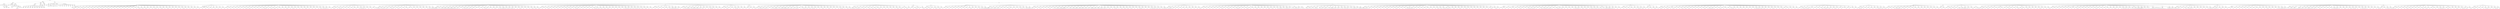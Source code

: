 digraph Tree {
	"t0" [label = "TEI"];
	"t1" [label = "teiHeader"];
	"t2" [label = "fileDesc"];
	"t3" [label = "titleStmt"];
	"t4" [label = "title"];
	"t5" [label = "title"];
	"t6" [label = "title"];
	"t7" [label = "author"];
	"t8" [label = "idno"];
	"t9" [label = "idno"];
	"t10" [label = "persName"];
	"t11" [label = "forename"];
	"t12" [label = "nameLink"];
	"t13" [label = "surname"];
	"t14" [label = "editor"];
	"t15" [label = "publicationStmt"];
	"t16" [label = "publisher"];
	"t17" [label = "idno"];
	"t18" [label = "idno"];
	"t19" [label = "idno"];
	"t20" [label = "availability"];
	"t21" [label = "licence"];
	"t22" [label = "ab"];
	"t23" [label = "ref"];
	"t24" [label = "sourceDesc"];
	"t25" [label = "bibl"];
	"t26" [label = "name"];
	"t27" [label = "idno"];
	"t28" [label = "idno"];
	"t29" [label = "availability"];
	"t30" [label = "licence"];
	"t31" [label = "ab"];
	"t32" [label = "ref"];
	"t33" [label = "bibl"];
	"t34" [label = "date"];
	"t35" [label = "date"];
	"t36" [label = "idno"];
	"t37" [label = "profileDesc"];
	"t38" [label = "particDesc"];
	"t39" [label = "listPerson"];
	"t40" [label = "person"];
	"t41" [label = "persName"];
	"t42" [label = "person"];
	"t43" [label = "persName"];
	"t44" [label = "person"];
	"t45" [label = "persName"];
	"t46" [label = "person"];
	"t47" [label = "persName"];
	"t48" [label = "person"];
	"t49" [label = "persName"];
	"t50" [label = "person"];
	"t51" [label = "persName"];
	"t52" [label = "person"];
	"t53" [label = "persName"];
	"t54" [label = "person"];
	"t55" [label = "persName"];
	"t56" [label = "person"];
	"t57" [label = "persName"];
	"t58" [label = "person"];
	"t59" [label = "persName"];
	"t60" [label = "textClass"];
	"t61" [label = "keywords"];
	"t62" [label = "term"];
	"t63" [label = "term"];
	"t64" [label = "classCode"];
	"t65" [label = "revisionDesc"];
	"t66" [label = "listChange"];
	"t67" [label = "change"];
	"t68" [label = "text"];
	"t69" [label = "front"];
	"t70" [label = "docTitle"];
	"t71" [label = "titlePart"];
	"t72" [label = "titlePart"];
	"t73" [label = "titlePart"];
	"t74" [label = "docDate"];
	"t75" [label = "docAuthor"];
	"t76" [label = "div"];
	"t77" [label = "div"];
	"t78" [label = "head"];
	"t79" [label = "p"];
	"t80" [label = "p"];
	"t81" [label = "p"];
	"t82" [label = "div"];
	"t83" [label = "head"];
	"t84" [label = "p"];
	"t85" [label = "div"];
	"t86" [label = "p"];
	"t87" [label = "div"];
	"t88" [label = "p"];
	"t89" [label = "performance"];
	"t90" [label = "ab"];
	"t91" [label = "castList"];
	"t92" [label = "head"];
	"t93" [label = "castItem"];
	"t94" [label = "role"];
	"t95" [label = "castItem"];
	"t96" [label = "role"];
	"t97" [label = "castItem"];
	"t98" [label = "role"];
	"t99" [label = "castItem"];
	"t100" [label = "role"];
	"t101" [label = "castItem"];
	"t102" [label = "role"];
	"t103" [label = "castItem"];
	"t104" [label = "role"];
	"t105" [label = "castItem"];
	"t106" [label = "role"];
	"t107" [label = "castItem"];
	"t108" [label = "role"];
	"t109" [label = "note"];
	"t110" [label = "body"];
	"t111" [label = "div"];
	"t112" [label = "head"];
	"t113" [label = "div"];
	"t114" [label = "head"];
	"t115" [label = "sp"];
	"t116" [label = "speaker"];
	"t117" [label = "p"];
	"t118" [label = "s"];
	"t119" [label = "s"];
	"t120" [label = "sp"];
	"t121" [label = "speaker"];
	"t122" [label = "p"];
	"t123" [label = "s"];
	"t124" [label = "sp"];
	"t125" [label = "speaker"];
	"t126" [label = "p"];
	"t127" [label = "s"];
	"t128" [label = "sp"];
	"t129" [label = "speaker"];
	"t130" [label = "p"];
	"t131" [label = "s"];
	"t132" [label = "s"];
	"t133" [label = "sp"];
	"t134" [label = "speaker"];
	"t135" [label = "p"];
	"t136" [label = "s"];
	"t137" [label = "sp"];
	"t138" [label = "speaker"];
	"t139" [label = "p"];
	"t140" [label = "s"];
	"t141" [label = "sp"];
	"t142" [label = "speaker"];
	"t143" [label = "p"];
	"t144" [label = "s"];
	"t145" [label = "s"];
	"t146" [label = "sp"];
	"t147" [label = "speaker"];
	"t148" [label = "p"];
	"t149" [label = "s"];
	"t150" [label = "sp"];
	"t151" [label = "speaker"];
	"t152" [label = "p"];
	"t153" [label = "s"];
	"t154" [label = "s"];
	"t155" [label = "sp"];
	"t156" [label = "speaker"];
	"t157" [label = "p"];
	"t158" [label = "s"];
	"t159" [label = "s"];
	"t160" [label = "sp"];
	"t161" [label = "speaker"];
	"t162" [label = "p"];
	"t163" [label = "s"];
	"t164" [label = "sp"];
	"t165" [label = "speaker"];
	"t166" [label = "p"];
	"t167" [label = "s"];
	"t168" [label = "s"];
	"t169" [label = "sp"];
	"t170" [label = "speaker"];
	"t171" [label = "p"];
	"t172" [label = "s"];
	"t173" [label = "sp"];
	"t174" [label = "speaker"];
	"t175" [label = "p"];
	"t176" [label = "s"];
	"t177" [label = "sp"];
	"t178" [label = "speaker"];
	"t179" [label = "p"];
	"t180" [label = "s"];
	"t181" [label = "sp"];
	"t182" [label = "speaker"];
	"t183" [label = "p"];
	"t184" [label = "s"];
	"t185" [label = "sp"];
	"t186" [label = "speaker"];
	"t187" [label = "p"];
	"t188" [label = "s"];
	"t189" [label = "sp"];
	"t190" [label = "speaker"];
	"t191" [label = "p"];
	"t192" [label = "s"];
	"t193" [label = "sp"];
	"t194" [label = "speaker"];
	"t195" [label = "p"];
	"t196" [label = "s"];
	"t197" [label = "sp"];
	"t198" [label = "speaker"];
	"t199" [label = "p"];
	"t200" [label = "s"];
	"t201" [label = "sp"];
	"t202" [label = "speaker"];
	"t203" [label = "p"];
	"t204" [label = "s"];
	"t205" [label = "sp"];
	"t206" [label = "speaker"];
	"t207" [label = "p"];
	"t208" [label = "s"];
	"t209" [label = "s"];
	"t210" [label = "sp"];
	"t211" [label = "speaker"];
	"t212" [label = "p"];
	"t213" [label = "s"];
	"t214" [label = "s"];
	"t215" [label = "sp"];
	"t216" [label = "speaker"];
	"t217" [label = "p"];
	"t218" [label = "s"];
	"t219" [label = "s"];
	"t220" [label = "sp"];
	"t221" [label = "speaker"];
	"t222" [label = "p"];
	"t223" [label = "s"];
	"t224" [label = "sp"];
	"t225" [label = "speaker"];
	"t226" [label = "p"];
	"t227" [label = "s"];
	"t228" [label = "sp"];
	"t229" [label = "speaker"];
	"t230" [label = "p"];
	"t231" [label = "s"];
	"t232" [label = "s"];
	"t233" [label = "sp"];
	"t234" [label = "speaker"];
	"t235" [label = "p"];
	"t236" [label = "s"];
	"t237" [label = "sp"];
	"t238" [label = "speaker"];
	"t239" [label = "p"];
	"t240" [label = "s"];
	"t241" [label = "s"];
	"t242" [label = "sp"];
	"t243" [label = "speaker"];
	"t244" [label = "p"];
	"t245" [label = "s"];
	"t246" [label = "sp"];
	"t247" [label = "speaker"];
	"t248" [label = "p"];
	"t249" [label = "s"];
	"t250" [label = "s"];
	"t251" [label = "sp"];
	"t252" [label = "speaker"];
	"t253" [label = "p"];
	"t254" [label = "s"];
	"t255" [label = "sp"];
	"t256" [label = "speaker"];
	"t257" [label = "p"];
	"t258" [label = "s"];
	"t259" [label = "sp"];
	"t260" [label = "speaker"];
	"t261" [label = "p"];
	"t262" [label = "s"];
	"t263" [label = "sp"];
	"t264" [label = "speaker"];
	"t265" [label = "p"];
	"t266" [label = "s"];
	"t267" [label = "sp"];
	"t268" [label = "speaker"];
	"t269" [label = "p"];
	"t270" [label = "s"];
	"t271" [label = "s"];
	"t272" [label = "sp"];
	"t273" [label = "speaker"];
	"t274" [label = "p"];
	"t275" [label = "s"];
	"t276" [label = "sp"];
	"t277" [label = "speaker"];
	"t278" [label = "p"];
	"t279" [label = "s"];
	"t280" [label = "sp"];
	"t281" [label = "speaker"];
	"t282" [label = "p"];
	"t283" [label = "s"];
	"t284" [label = "sp"];
	"t285" [label = "speaker"];
	"t286" [label = "p"];
	"t287" [label = "s"];
	"t288" [label = "sp"];
	"t289" [label = "speaker"];
	"t290" [label = "p"];
	"t291" [label = "s"];
	"t292" [label = "div"];
	"t293" [label = "head"];
	"t294" [label = "stage"];
	"t295" [label = "sp"];
	"t296" [label = "speaker"];
	"t297" [label = "p"];
	"t298" [label = "s"];
	"t299" [label = "sp"];
	"t300" [label = "speaker"];
	"t301" [label = "p"];
	"t302" [label = "s"];
	"t303" [label = "sp"];
	"t304" [label = "speaker"];
	"t305" [label = "p"];
	"t306" [label = "s"];
	"t307" [label = "sp"];
	"t308" [label = "speaker"];
	"t309" [label = "p"];
	"t310" [label = "s"];
	"t311" [label = "sp"];
	"t312" [label = "speaker"];
	"t313" [label = "p"];
	"t314" [label = "s"];
	"t315" [label = "sp"];
	"t316" [label = "speaker"];
	"t317" [label = "p"];
	"t318" [label = "s"];
	"t319" [label = "sp"];
	"t320" [label = "speaker"];
	"t321" [label = "p"];
	"t322" [label = "s"];
	"t323" [label = "sp"];
	"t324" [label = "speaker"];
	"t325" [label = "p"];
	"t326" [label = "s"];
	"t327" [label = "div"];
	"t328" [label = "head"];
	"t329" [label = "sp"];
	"t330" [label = "speaker"];
	"t331" [label = "p"];
	"t332" [label = "s"];
	"t333" [label = "sp"];
	"t334" [label = "speaker"];
	"t335" [label = "p"];
	"t336" [label = "s"];
	"t337" [label = "sp"];
	"t338" [label = "speaker"];
	"t339" [label = "p"];
	"t340" [label = "s"];
	"t341" [label = "sp"];
	"t342" [label = "speaker"];
	"t343" [label = "p"];
	"t344" [label = "s"];
	"t345" [label = "sp"];
	"t346" [label = "speaker"];
	"t347" [label = "p"];
	"t348" [label = "s"];
	"t349" [label = "sp"];
	"t350" [label = "speaker"];
	"t351" [label = "p"];
	"t352" [label = "s"];
	"t353" [label = "sp"];
	"t354" [label = "speaker"];
	"t355" [label = "p"];
	"t356" [label = "s"];
	"t357" [label = "s"];
	"t358" [label = "sp"];
	"t359" [label = "speaker"];
	"t360" [label = "p"];
	"t361" [label = "s"];
	"t362" [label = "s"];
	"t363" [label = "sp"];
	"t364" [label = "speaker"];
	"t365" [label = "p"];
	"t366" [label = "s"];
	"t367" [label = "sp"];
	"t368" [label = "speaker"];
	"t369" [label = "p"];
	"t370" [label = "s"];
	"t371" [label = "sp"];
	"t372" [label = "speaker"];
	"t373" [label = "p"];
	"t374" [label = "s"];
	"t375" [label = "sp"];
	"t376" [label = "speaker"];
	"t377" [label = "p"];
	"t378" [label = "s"];
	"t379" [label = "sp"];
	"t380" [label = "speaker"];
	"t381" [label = "p"];
	"t382" [label = "s"];
	"t383" [label = "s"];
	"t384" [label = "s"];
	"t385" [label = "sp"];
	"t386" [label = "speaker"];
	"t387" [label = "p"];
	"t388" [label = "s"];
	"t389" [label = "sp"];
	"t390" [label = "speaker"];
	"t391" [label = "p"];
	"t392" [label = "s"];
	"t393" [label = "s"];
	"t394" [label = "sp"];
	"t395" [label = "speaker"];
	"t396" [label = "p"];
	"t397" [label = "s"];
	"t398" [label = "s"];
	"t399" [label = "sp"];
	"t400" [label = "speaker"];
	"t401" [label = "p"];
	"t402" [label = "s"];
	"t403" [label = "sp"];
	"t404" [label = "speaker"];
	"t405" [label = "p"];
	"t406" [label = "s"];
	"t407" [label = "sp"];
	"t408" [label = "speaker"];
	"t409" [label = "p"];
	"t410" [label = "s"];
	"t411" [label = "sp"];
	"t412" [label = "speaker"];
	"t413" [label = "p"];
	"t414" [label = "s"];
	"t415" [label = "s"];
	"t416" [label = "sp"];
	"t417" [label = "speaker"];
	"t418" [label = "p"];
	"t419" [label = "s"];
	"t420" [label = "sp"];
	"t421" [label = "speaker"];
	"t422" [label = "p"];
	"t423" [label = "s"];
	"t424" [label = "s"];
	"t425" [label = "sp"];
	"t426" [label = "speaker"];
	"t427" [label = "p"];
	"t428" [label = "s"];
	"t429" [label = "sp"];
	"t430" [label = "speaker"];
	"t431" [label = "p"];
	"t432" [label = "s"];
	"t433" [label = "sp"];
	"t434" [label = "speaker"];
	"t435" [label = "p"];
	"t436" [label = "s"];
	"t437" [label = "sp"];
	"t438" [label = "speaker"];
	"t439" [label = "p"];
	"t440" [label = "s"];
	"t441" [label = "s"];
	"t442" [label = "sp"];
	"t443" [label = "speaker"];
	"t444" [label = "p"];
	"t445" [label = "s"];
	"t446" [label = "sp"];
	"t447" [label = "speaker"];
	"t448" [label = "p"];
	"t449" [label = "s"];
	"t450" [label = "sp"];
	"t451" [label = "speaker"];
	"t452" [label = "p"];
	"t453" [label = "s"];
	"t454" [label = "sp"];
	"t455" [label = "speaker"];
	"t456" [label = "p"];
	"t457" [label = "s"];
	"t458" [label = "sp"];
	"t459" [label = "speaker"];
	"t460" [label = "p"];
	"t461" [label = "s"];
	"t462" [label = "s"];
	"t463" [label = "sp"];
	"t464" [label = "speaker"];
	"t465" [label = "p"];
	"t466" [label = "s"];
	"t467" [label = "s"];
	"t468" [label = "s"];
	"t469" [label = "s"];
	"t470" [label = "sp"];
	"t471" [label = "speaker"];
	"t472" [label = "p"];
	"t473" [label = "s"];
	"t474" [label = "sp"];
	"t475" [label = "speaker"];
	"t476" [label = "p"];
	"t477" [label = "s"];
	"t478" [label = "div"];
	"t479" [label = "head"];
	"t480" [label = "sp"];
	"t481" [label = "speaker"];
	"t482" [label = "p"];
	"t483" [label = "s"];
	"t484" [label = "s"];
	"t485" [label = "sp"];
	"t486" [label = "speaker"];
	"t487" [label = "p"];
	"t488" [label = "s"];
	"t489" [label = "sp"];
	"t490" [label = "speaker"];
	"t491" [label = "p"];
	"t492" [label = "s"];
	"t493" [label = "s"];
	"t494" [label = "s"];
	"t495" [label = "sp"];
	"t496" [label = "speaker"];
	"t497" [label = "p"];
	"t498" [label = "s"];
	"t499" [label = "sp"];
	"t500" [label = "speaker"];
	"t501" [label = "p"];
	"t502" [label = "s"];
	"t503" [label = "sp"];
	"t504" [label = "speaker"];
	"t505" [label = "p"];
	"t506" [label = "s"];
	"t507" [label = "sp"];
	"t508" [label = "speaker"];
	"t509" [label = "p"];
	"t510" [label = "s"];
	"t511" [label = "sp"];
	"t512" [label = "speaker"];
	"t513" [label = "p"];
	"t514" [label = "s"];
	"t515" [label = "sp"];
	"t516" [label = "speaker"];
	"t517" [label = "p"];
	"t518" [label = "s"];
	"t519" [label = "sp"];
	"t520" [label = "speaker"];
	"t521" [label = "p"];
	"t522" [label = "s"];
	"t523" [label = "s"];
	"t524" [label = "s"];
	"t525" [label = "s"];
	"t526" [label = "sp"];
	"t527" [label = "speaker"];
	"t528" [label = "p"];
	"t529" [label = "s"];
	"t530" [label = "sp"];
	"t531" [label = "speaker"];
	"t532" [label = "p"];
	"t533" [label = "s"];
	"t534" [label = "sp"];
	"t535" [label = "speaker"];
	"t536" [label = "p"];
	"t537" [label = "s"];
	"t538" [label = "sp"];
	"t539" [label = "speaker"];
	"t540" [label = "p"];
	"t541" [label = "s"];
	"t542" [label = "stage"];
	"t543" [label = "div"];
	"t544" [label = "head"];
	"t545" [label = "sp"];
	"t546" [label = "speaker"];
	"t547" [label = "p"];
	"t548" [label = "s"];
	"t549" [label = "s"];
	"t550" [label = "s"];
	"t551" [label = "s"];
	"t552" [label = "sp"];
	"t553" [label = "speaker"];
	"t554" [label = "p"];
	"t555" [label = "s"];
	"t556" [label = "s"];
	"t557" [label = "s"];
	"t558" [label = "s"];
	"t559" [label = "sp"];
	"t560" [label = "speaker"];
	"t561" [label = "p"];
	"t562" [label = "s"];
	"t563" [label = "s"];
	"t564" [label = "sp"];
	"t565" [label = "speaker"];
	"t566" [label = "p"];
	"t567" [label = "s"];
	"t568" [label = "sp"];
	"t569" [label = "speaker"];
	"t570" [label = "p"];
	"t571" [label = "s"];
	"t572" [label = "s"];
	"t573" [label = "s"];
	"t574" [label = "sp"];
	"t575" [label = "speaker"];
	"t576" [label = "p"];
	"t577" [label = "s"];
	"t578" [label = "sp"];
	"t579" [label = "speaker"];
	"t580" [label = "p"];
	"t581" [label = "s"];
	"t582" [label = "s"];
	"t583" [label = "sp"];
	"t584" [label = "speaker"];
	"t585" [label = "p"];
	"t586" [label = "s"];
	"t587" [label = "sp"];
	"t588" [label = "speaker"];
	"t589" [label = "p"];
	"t590" [label = "s"];
	"t591" [label = "sp"];
	"t592" [label = "speaker"];
	"t593" [label = "p"];
	"t594" [label = "s"];
	"t595" [label = "sp"];
	"t596" [label = "speaker"];
	"t597" [label = "note"];
	"t598" [label = "p"];
	"t599" [label = "s"];
	"t600" [label = "sp"];
	"t601" [label = "speaker"];
	"t602" [label = "p"];
	"t603" [label = "s"];
	"t604" [label = "sp"];
	"t605" [label = "speaker"];
	"t606" [label = "p"];
	"t607" [label = "s"];
	"t608" [label = "sp"];
	"t609" [label = "speaker"];
	"t610" [label = "p"];
	"t611" [label = "s"];
	"t612" [label = "sp"];
	"t613" [label = "speaker"];
	"t614" [label = "p"];
	"t615" [label = "s"];
	"t616" [label = "sp"];
	"t617" [label = "speaker"];
	"t618" [label = "p"];
	"t619" [label = "s"];
	"t620" [label = "sp"];
	"t621" [label = "speaker"];
	"t622" [label = "p"];
	"t623" [label = "s"];
	"t624" [label = "sp"];
	"t625" [label = "speaker"];
	"t626" [label = "p"];
	"t627" [label = "s"];
	"t628" [label = "div"];
	"t629" [label = "head"];
	"t630" [label = "sp"];
	"t631" [label = "speaker"];
	"t632" [label = "p"];
	"t633" [label = "s"];
	"t634" [label = "s"];
	"t635" [label = "s"];
	"t636" [label = "s"];
	"t637" [label = "s"];
	"t638" [label = "s"];
	"t639" [label = "sp"];
	"t640" [label = "speaker"];
	"t641" [label = "p"];
	"t642" [label = "s"];
	"t643" [label = "sp"];
	"t644" [label = "speaker"];
	"t645" [label = "p"];
	"t646" [label = "s"];
	"t647" [label = "s"];
	"t648" [label = "s"];
	"t649" [label = "s"];
	"t650" [label = "s"];
	"t651" [label = "s"];
	"t652" [label = "s"];
	"t653" [label = "s"];
	"t654" [label = "sp"];
	"t655" [label = "speaker"];
	"t656" [label = "p"];
	"t657" [label = "s"];
	"t658" [label = "s"];
	"t659" [label = "s"];
	"t660" [label = "sp"];
	"t661" [label = "speaker"];
	"t662" [label = "p"];
	"t663" [label = "s"];
	"t664" [label = "s"];
	"t665" [label = "s"];
	"t666" [label = "sp"];
	"t667" [label = "speaker"];
	"t668" [label = "p"];
	"t669" [label = "s"];
	"t670" [label = "sp"];
	"t671" [label = "speaker"];
	"t672" [label = "p"];
	"t673" [label = "s"];
	"t674" [label = "sp"];
	"t675" [label = "speaker"];
	"t676" [label = "p"];
	"t677" [label = "s"];
	"t678" [label = "sp"];
	"t679" [label = "speaker"];
	"t680" [label = "p"];
	"t681" [label = "s"];
	"t682" [label = "sp"];
	"t683" [label = "speaker"];
	"t684" [label = "p"];
	"t685" [label = "s"];
	"t686" [label = "s"];
	"t687" [label = "s"];
	"t688" [label = "s"];
	"t689" [label = "sp"];
	"t690" [label = "speaker"];
	"t691" [label = "p"];
	"t692" [label = "s"];
	"t693" [label = "s"];
	"t694" [label = "sp"];
	"t695" [label = "speaker"];
	"t696" [label = "p"];
	"t697" [label = "s"];
	"t698" [label = "s"];
	"t699" [label = "sp"];
	"t700" [label = "speaker"];
	"t701" [label = "p"];
	"t702" [label = "s"];
	"t703" [label = "sp"];
	"t704" [label = "speaker"];
	"t705" [label = "note"];
	"t706" [label = "p"];
	"t707" [label = "s"];
	"t708" [label = "sp"];
	"t709" [label = "speaker"];
	"t710" [label = "p"];
	"t711" [label = "s"];
	"t712" [label = "sp"];
	"t713" [label = "speaker"];
	"t714" [label = "p"];
	"t715" [label = "s"];
	"t716" [label = "s"];
	"t717" [label = "s"];
	"t718" [label = "sp"];
	"t719" [label = "speaker"];
	"t720" [label = "p"];
	"t721" [label = "s"];
	"t722" [label = "sp"];
	"t723" [label = "speaker"];
	"t724" [label = "p"];
	"t725" [label = "s"];
	"t726" [label = "sp"];
	"t727" [label = "speaker"];
	"t728" [label = "p"];
	"t729" [label = "s"];
	"t730" [label = "s"];
	"t731" [label = "sp"];
	"t732" [label = "speaker"];
	"t733" [label = "p"];
	"t734" [label = "s"];
	"t735" [label = "sp"];
	"t736" [label = "speaker"];
	"t737" [label = "p"];
	"t738" [label = "s"];
	"t739" [label = "sp"];
	"t740" [label = "speaker"];
	"t741" [label = "p"];
	"t742" [label = "s"];
	"t743" [label = "s"];
	"t744" [label = "s"];
	"t745" [label = "s"];
	"t746" [label = "s"];
	"t747" [label = "sp"];
	"t748" [label = "speaker"];
	"t749" [label = "p"];
	"t750" [label = "s"];
	"t751" [label = "s"];
	"t752" [label = "s"];
	"t753" [label = "sp"];
	"t754" [label = "speaker"];
	"t755" [label = "p"];
	"t756" [label = "s"];
	"t757" [label = "s"];
	"t758" [label = "s"];
	"t759" [label = "sp"];
	"t760" [label = "speaker"];
	"t761" [label = "p"];
	"t762" [label = "s"];
	"t763" [label = "sp"];
	"t764" [label = "speaker"];
	"t765" [label = "p"];
	"t766" [label = "s"];
	"t767" [label = "sp"];
	"t768" [label = "speaker"];
	"t769" [label = "p"];
	"t770" [label = "s"];
	"t771" [label = "s"];
	"t772" [label = "sp"];
	"t773" [label = "speaker"];
	"t774" [label = "p"];
	"t775" [label = "s"];
	"t776" [label = "sp"];
	"t777" [label = "speaker"];
	"t778" [label = "p"];
	"t779" [label = "s"];
	"t780" [label = "sp"];
	"t781" [label = "speaker"];
	"t782" [label = "p"];
	"t783" [label = "s"];
	"t784" [label = "sp"];
	"t785" [label = "speaker"];
	"t786" [label = "p"];
	"t787" [label = "s"];
	"t788" [label = "s"];
	"t789" [label = "sp"];
	"t790" [label = "speaker"];
	"t791" [label = "p"];
	"t792" [label = "s"];
	"t793" [label = "s"];
	"t794" [label = "sp"];
	"t795" [label = "speaker"];
	"t796" [label = "p"];
	"t797" [label = "s"];
	"t798" [label = "s"];
	"t799" [label = "div"];
	"t800" [label = "head"];
	"t801" [label = "sp"];
	"t802" [label = "speaker"];
	"t803" [label = "p"];
	"t804" [label = "s"];
	"t805" [label = "sp"];
	"t806" [label = "speaker"];
	"t807" [label = "p"];
	"t808" [label = "s"];
	"t809" [label = "sp"];
	"t810" [label = "speaker"];
	"t811" [label = "p"];
	"t812" [label = "s"];
	"t813" [label = "s"];
	"t814" [label = "sp"];
	"t815" [label = "speaker"];
	"t816" [label = "p"];
	"t817" [label = "s"];
	"t818" [label = "sp"];
	"t819" [label = "speaker"];
	"t820" [label = "p"];
	"t821" [label = "s"];
	"t822" [label = "sp"];
	"t823" [label = "speaker"];
	"t824" [label = "p"];
	"t825" [label = "s"];
	"t826" [label = "sp"];
	"t827" [label = "speaker"];
	"t828" [label = "p"];
	"t829" [label = "s"];
	"t830" [label = "sp"];
	"t831" [label = "speaker"];
	"t832" [label = "p"];
	"t833" [label = "s"];
	"t834" [label = "sp"];
	"t835" [label = "speaker"];
	"t836" [label = "p"];
	"t837" [label = "s"];
	"t838" [label = "s"];
	"t839" [label = "sp"];
	"t840" [label = "speaker"];
	"t841" [label = "p"];
	"t842" [label = "s"];
	"t843" [label = "s"];
	"t844" [label = "sp"];
	"t845" [label = "speaker"];
	"t846" [label = "p"];
	"t847" [label = "s"];
	"t848" [label = "sp"];
	"t849" [label = "speaker"];
	"t850" [label = "p"];
	"t851" [label = "s"];
	"t852" [label = "s"];
	"t853" [label = "s"];
	"t854" [label = "sp"];
	"t855" [label = "speaker"];
	"t856" [label = "p"];
	"t857" [label = "s"];
	"t858" [label = "sp"];
	"t859" [label = "speaker"];
	"t860" [label = "p"];
	"t861" [label = "s"];
	"t862" [label = "sp"];
	"t863" [label = "speaker"];
	"t864" [label = "p"];
	"t865" [label = "s"];
	"t866" [label = "sp"];
	"t867" [label = "speaker"];
	"t868" [label = "p"];
	"t869" [label = "s"];
	"t870" [label = "sp"];
	"t871" [label = "speaker"];
	"t872" [label = "p"];
	"t873" [label = "s"];
	"t874" [label = "sp"];
	"t875" [label = "speaker"];
	"t876" [label = "p"];
	"t877" [label = "s"];
	"t878" [label = "s"];
	"t879" [label = "s"];
	"t880" [label = "sp"];
	"t881" [label = "speaker"];
	"t882" [label = "p"];
	"t883" [label = "s"];
	"t884" [label = "s"];
	"t885" [label = "sp"];
	"t886" [label = "speaker"];
	"t887" [label = "p"];
	"t888" [label = "s"];
	"t889" [label = "s"];
	"t890" [label = "sp"];
	"t891" [label = "speaker"];
	"t892" [label = "p"];
	"t893" [label = "s"];
	"t894" [label = "s"];
	"t895" [label = "sp"];
	"t896" [label = "speaker"];
	"t897" [label = "p"];
	"t898" [label = "s"];
	"t899" [label = "s"];
	"t900" [label = "sp"];
	"t901" [label = "speaker"];
	"t902" [label = "p"];
	"t903" [label = "s"];
	"t904" [label = "sp"];
	"t905" [label = "speaker"];
	"t906" [label = "p"];
	"t907" [label = "s"];
	"t908" [label = "sp"];
	"t909" [label = "speaker"];
	"t910" [label = "p"];
	"t911" [label = "s"];
	"t912" [label = "sp"];
	"t913" [label = "speaker"];
	"t914" [label = "p"];
	"t915" [label = "s"];
	"t916" [label = "sp"];
	"t917" [label = "speaker"];
	"t918" [label = "p"];
	"t919" [label = "s"];
	"t920" [label = "sp"];
	"t921" [label = "speaker"];
	"t922" [label = "p"];
	"t923" [label = "s"];
	"t924" [label = "s"];
	"t925" [label = "s"];
	"t926" [label = "s"];
	"t927" [label = "sp"];
	"t928" [label = "speaker"];
	"t929" [label = "p"];
	"t930" [label = "s"];
	"t931" [label = "s"];
	"t932" [label = "sp"];
	"t933" [label = "speaker"];
	"t934" [label = "p"];
	"t935" [label = "s"];
	"t936" [label = "s"];
	"t937" [label = "sp"];
	"t938" [label = "speaker"];
	"t939" [label = "p"];
	"t940" [label = "s"];
	"t941" [label = "s"];
	"t942" [label = "s"];
	"t943" [label = "sp"];
	"t944" [label = "speaker"];
	"t945" [label = "p"];
	"t946" [label = "s"];
	"t947" [label = "s"];
	"t948" [label = "sp"];
	"t949" [label = "speaker"];
	"t950" [label = "p"];
	"t951" [label = "s"];
	"t952" [label = "s"];
	"t953" [label = "sp"];
	"t954" [label = "speaker"];
	"t955" [label = "p"];
	"t956" [label = "s"];
	"t957" [label = "s"];
	"t958" [label = "sp"];
	"t959" [label = "speaker"];
	"t960" [label = "p"];
	"t961" [label = "s"];
	"t962" [label = "sp"];
	"t963" [label = "speaker"];
	"t964" [label = "p"];
	"t965" [label = "s"];
	"t966" [label = "div"];
	"t967" [label = "head"];
	"t968" [label = "sp"];
	"t969" [label = "speaker"];
	"t970" [label = "p"];
	"t971" [label = "s"];
	"t972" [label = "sp"];
	"t973" [label = "speaker"];
	"t974" [label = "p"];
	"t975" [label = "s"];
	"t976" [label = "sp"];
	"t977" [label = "speaker"];
	"t978" [label = "p"];
	"t979" [label = "s"];
	"t980" [label = "sp"];
	"t981" [label = "speaker"];
	"t982" [label = "p"];
	"t983" [label = "s"];
	"t984" [label = "sp"];
	"t985" [label = "speaker"];
	"t986" [label = "p"];
	"t987" [label = "s"];
	"t988" [label = "sp"];
	"t989" [label = "speaker"];
	"t990" [label = "p"];
	"t991" [label = "s"];
	"t992" [label = "sp"];
	"t993" [label = "speaker"];
	"t994" [label = "p"];
	"t995" [label = "s"];
	"t996" [label = "s"];
	"t997" [label = "s"];
	"t998" [label = "s"];
	"t999" [label = "s"];
	"t1000" [label = "s"];
	"t1001" [label = "sp"];
	"t1002" [label = "speaker"];
	"t1003" [label = "p"];
	"t1004" [label = "s"];
	"t1005" [label = "sp"];
	"t1006" [label = "speaker"];
	"t1007" [label = "p"];
	"t1008" [label = "s"];
	"t1009" [label = "div"];
	"t1010" [label = "head"];
	"t1011" [label = "sp"];
	"t1012" [label = "speaker"];
	"t1013" [label = "p"];
	"t1014" [label = "s"];
	"t1015" [label = "sp"];
	"t1016" [label = "speaker"];
	"t1017" [label = "p"];
	"t1018" [label = "s"];
	"t1019" [label = "sp"];
	"t1020" [label = "speaker"];
	"t1021" [label = "p"];
	"t1022" [label = "s"];
	"t1023" [label = "s"];
	"t1024" [label = "s"];
	"t1025" [label = "s"];
	"t1026" [label = "sp"];
	"t1027" [label = "speaker"];
	"t1028" [label = "p"];
	"t1029" [label = "s"];
	"t1030" [label = "s"];
	"t1031" [label = "s"];
	"t1032" [label = "s"];
	"t1033" [label = "s"];
	"t1034" [label = "s"];
	"t1035" [label = "sp"];
	"t1036" [label = "speaker"];
	"t1037" [label = "p"];
	"t1038" [label = "s"];
	"t1039" [label = "s"];
	"t1040" [label = "sp"];
	"t1041" [label = "speaker"];
	"t1042" [label = "p"];
	"t1043" [label = "s"];
	"t1044" [label = "sp"];
	"t1045" [label = "speaker"];
	"t1046" [label = "p"];
	"t1047" [label = "s"];
	"t1048" [label = "s"];
	"t1049" [label = "sp"];
	"t1050" [label = "speaker"];
	"t1051" [label = "p"];
	"t1052" [label = "s"];
	"t1053" [label = "sp"];
	"t1054" [label = "speaker"];
	"t1055" [label = "p"];
	"t1056" [label = "s"];
	"t1057" [label = "sp"];
	"t1058" [label = "speaker"];
	"t1059" [label = "p"];
	"t1060" [label = "s"];
	"t1061" [label = "s"];
	"t1062" [label = "s"];
	"t1063" [label = "sp"];
	"t1064" [label = "speaker"];
	"t1065" [label = "p"];
	"t1066" [label = "s"];
	"t1067" [label = "sp"];
	"t1068" [label = "speaker"];
	"t1069" [label = "p"];
	"t1070" [label = "s"];
	"t1071" [label = "sp"];
	"t1072" [label = "speaker"];
	"t1073" [label = "p"];
	"t1074" [label = "s"];
	"t1075" [label = "div"];
	"t1076" [label = "head"];
	"t1077" [label = "sp"];
	"t1078" [label = "speaker"];
	"t1079" [label = "p"];
	"t1080" [label = "s"];
	"t1081" [label = "sp"];
	"t1082" [label = "speaker"];
	"t1083" [label = "p"];
	"t1084" [label = "s"];
	"t1085" [label = "s"];
	"t1086" [label = "sp"];
	"t1087" [label = "speaker"];
	"t1088" [label = "p"];
	"t1089" [label = "s"];
	"t1090" [label = "sp"];
	"t1091" [label = "speaker"];
	"t1092" [label = "p"];
	"t1093" [label = "s"];
	"t1094" [label = "sp"];
	"t1095" [label = "speaker"];
	"t1096" [label = "p"];
	"t1097" [label = "s"];
	"t1098" [label = "s"];
	"t1099" [label = "s"];
	"t1100" [label = "sp"];
	"t1101" [label = "speaker"];
	"t1102" [label = "p"];
	"t1103" [label = "s"];
	"t1104" [label = "sp"];
	"t1105" [label = "speaker"];
	"t1106" [label = "p"];
	"t1107" [label = "s"];
	"t1108" [label = "sp"];
	"t1109" [label = "speaker"];
	"t1110" [label = "p"];
	"t1111" [label = "s"];
	"t1112" [label = "div"];
	"t1113" [label = "head"];
	"t1114" [label = "sp"];
	"t1115" [label = "speaker"];
	"t1116" [label = "p"];
	"t1117" [label = "s"];
	"t1118" [label = "sp"];
	"t1119" [label = "speaker"];
	"t1120" [label = "p"];
	"t1121" [label = "s"];
	"t1122" [label = "sp"];
	"t1123" [label = "speaker"];
	"t1124" [label = "p"];
	"t1125" [label = "s"];
	"t1126" [label = "s"];
	"t1127" [label = "div"];
	"t1128" [label = "head"];
	"t1129" [label = "sp"];
	"t1130" [label = "speaker"];
	"t1131" [label = "p"];
	"t1132" [label = "s"];
	"t1133" [label = "sp"];
	"t1134" [label = "speaker"];
	"t1135" [label = "p"];
	"t1136" [label = "s"];
	"t1137" [label = "s"];
	"t1138" [label = "s"];
	"t1139" [label = "s"];
	"t1140" [label = "sp"];
	"t1141" [label = "speaker"];
	"t1142" [label = "p"];
	"t1143" [label = "s"];
	"t1144" [label = "s"];
	"t1145" [label = "s"];
	"t1146" [label = "sp"];
	"t1147" [label = "speaker"];
	"t1148" [label = "p"];
	"t1149" [label = "s"];
	"t1150" [label = "sp"];
	"t1151" [label = "speaker"];
	"t1152" [label = "p"];
	"t1153" [label = "s"];
	"t1154" [label = "sp"];
	"t1155" [label = "speaker"];
	"t1156" [label = "p"];
	"t1157" [label = "s"];
	"t1158" [label = "sp"];
	"t1159" [label = "speaker"];
	"t1160" [label = "p"];
	"t1161" [label = "s"];
	"t1162" [label = "s"];
	"t1163" [label = "s"];
	"t1164" [label = "s"];
	"t1165" [label = "sp"];
	"t1166" [label = "speaker"];
	"t1167" [label = "p"];
	"t1168" [label = "s"];
	"t1169" [label = "sp"];
	"t1170" [label = "speaker"];
	"t1171" [label = "p"];
	"t1172" [label = "s"];
	"t1173" [label = "s"];
	"t1174" [label = "s"];
	"t1175" [label = "s"];
	"t1176" [label = "s"];
	"t1177" [label = "s"];
	"t1178" [label = "s"];
	"t1179" [label = "s"];
	"t1180" [label = "sp"];
	"t1181" [label = "speaker"];
	"t1182" [label = "p"];
	"t1183" [label = "s"];
	"t1184" [label = "sp"];
	"t1185" [label = "speaker"];
	"t1186" [label = "p"];
	"t1187" [label = "s"];
	"t1188" [label = "s"];
	"t1189" [label = "sp"];
	"t1190" [label = "speaker"];
	"t1191" [label = "p"];
	"t1192" [label = "s"];
	"t1193" [label = "s"];
	"t1194" [label = "sp"];
	"t1195" [label = "speaker"];
	"t1196" [label = "p"];
	"t1197" [label = "s"];
	"t1198" [label = "s"];
	"t1199" [label = "s"];
	"t1200" [label = "stage"];
	"t1201" [label = "sp"];
	"t1202" [label = "speaker"];
	"t1203" [label = "p"];
	"t1204" [label = "s"];
	"t1205" [label = "sp"];
	"t1206" [label = "speaker"];
	"t1207" [label = "p"];
	"t1208" [label = "s"];
	"t1209" [label = "s"];
	"t1210" [label = "s"];
	"t1211" [label = "sp"];
	"t1212" [label = "speaker"];
	"t1213" [label = "p"];
	"t1214" [label = "s"];
	"t1215" [label = "s"];
	"t1216" [label = "sp"];
	"t1217" [label = "speaker"];
	"t1218" [label = "p"];
	"t1219" [label = "s"];
	"t1220" [label = "s"];
	"t1221" [label = "sp"];
	"t1222" [label = "speaker"];
	"t1223" [label = "p"];
	"t1224" [label = "s"];
	"t1225" [label = "s"];
	"t1226" [label = "s"];
	"t1227" [label = "sp"];
	"t1228" [label = "speaker"];
	"t1229" [label = "p"];
	"t1230" [label = "s"];
	"t1231" [label = "sp"];
	"t1232" [label = "speaker"];
	"t1233" [label = "p"];
	"t1234" [label = "s"];
	"t1235" [label = "sp"];
	"t1236" [label = "speaker"];
	"t1237" [label = "p"];
	"t1238" [label = "s"];
	"t1239" [label = "s"];
	"t1240" [label = "sp"];
	"t1241" [label = "speaker"];
	"t1242" [label = "p"];
	"t1243" [label = "s"];
	"t1244" [label = "sp"];
	"t1245" [label = "speaker"];
	"t1246" [label = "p"];
	"t1247" [label = "s"];
	"t1248" [label = "s"];
	"t1249" [label = "sp"];
	"t1250" [label = "speaker"];
	"t1251" [label = "p"];
	"t1252" [label = "s"];
	"t1253" [label = "sp"];
	"t1254" [label = "speaker"];
	"t1255" [label = "p"];
	"t1256" [label = "s"];
	"t1257" [label = "sp"];
	"t1258" [label = "speaker"];
	"t1259" [label = "p"];
	"t1260" [label = "s"];
	"t1261" [label = "sp"];
	"t1262" [label = "speaker"];
	"t1263" [label = "p"];
	"t1264" [label = "s"];
	"t1265" [label = "s"];
	"t1266" [label = "s"];
	"t1267" [label = "sp"];
	"t1268" [label = "speaker"];
	"t1269" [label = "p"];
	"t1270" [label = "s"];
	"t1271" [label = "sp"];
	"t1272" [label = "speaker"];
	"t1273" [label = "p"];
	"t1274" [label = "s"];
	"t1275" [label = "s"];
	"t1276" [label = "sp"];
	"t1277" [label = "speaker"];
	"t1278" [label = "p"];
	"t1279" [label = "s"];
	"t1280" [label = "div"];
	"t1281" [label = "head"];
	"t1282" [label = "sp"];
	"t1283" [label = "speaker"];
	"t1284" [label = "p"];
	"t1285" [label = "s"];
	"t1286" [label = "s"];
	"t1287" [label = "s"];
	"t1288" [label = "s"];
	"t1289" [label = "sp"];
	"t1290" [label = "speaker"];
	"t1291" [label = "p"];
	"t1292" [label = "s"];
	"t1293" [label = "s"];
	"t1294" [label = "s"];
	"t1295" [label = "s"];
	"t1296" [label = "sp"];
	"t1297" [label = "speaker"];
	"t1298" [label = "p"];
	"t1299" [label = "s"];
	"t1300" [label = "sp"];
	"t1301" [label = "speaker"];
	"t1302" [label = "p"];
	"t1303" [label = "s"];
	"t1304" [label = "s"];
	"t1305" [label = "sp"];
	"t1306" [label = "speaker"];
	"t1307" [label = "p"];
	"t1308" [label = "s"];
	"t1309" [label = "sp"];
	"t1310" [label = "speaker"];
	"t1311" [label = "p"];
	"t1312" [label = "s"];
	"t1313" [label = "s"];
	"t1314" [label = "sp"];
	"t1315" [label = "speaker"];
	"t1316" [label = "p"];
	"t1317" [label = "s"];
	"t1318" [label = "s"];
	"t1319" [label = "sp"];
	"t1320" [label = "speaker"];
	"t1321" [label = "p"];
	"t1322" [label = "s"];
	"t1323" [label = "s"];
	"t1324" [label = "sp"];
	"t1325" [label = "speaker"];
	"t1326" [label = "p"];
	"t1327" [label = "s"];
	"t1328" [label = "s"];
	"t1329" [label = "sp"];
	"t1330" [label = "speaker"];
	"t1331" [label = "p"];
	"t1332" [label = "s"];
	"t1333" [label = "sp"];
	"t1334" [label = "speaker"];
	"t1335" [label = "p"];
	"t1336" [label = "s"];
	"t1337" [label = "sp"];
	"t1338" [label = "speaker"];
	"t1339" [label = "p"];
	"t1340" [label = "s"];
	"t1341" [label = "sp"];
	"t1342" [label = "speaker"];
	"t1343" [label = "p"];
	"t1344" [label = "s"];
	"t1345" [label = "sp"];
	"t1346" [label = "speaker"];
	"t1347" [label = "p"];
	"t1348" [label = "s"];
	"t1349" [label = "sp"];
	"t1350" [label = "speaker"];
	"t1351" [label = "p"];
	"t1352" [label = "s"];
	"t1353" [label = "s"];
	"t1354" [label = "sp"];
	"t1355" [label = "speaker"];
	"t1356" [label = "p"];
	"t1357" [label = "s"];
	"t1358" [label = "s"];
	"t1359" [label = "sp"];
	"t1360" [label = "speaker"];
	"t1361" [label = "p"];
	"t1362" [label = "s"];
	"t1363" [label = "stage"];
	"t1364" [label = "p"];
	"t1365" [label = "s"];
	"t1366" [label = "s"];
	"t1367" [label = "sp"];
	"t1368" [label = "speaker"];
	"t1369" [label = "p"];
	"t1370" [label = "s"];
	"t1371" [label = "div"];
	"t1372" [label = "head"];
	"t1373" [label = "sp"];
	"t1374" [label = "speaker"];
	"t1375" [label = "p"];
	"t1376" [label = "s"];
	"t1377" [label = "sp"];
	"t1378" [label = "speaker"];
	"t1379" [label = "p"];
	"t1380" [label = "s"];
	"t1381" [label = "s"];
	"t1382" [label = "stage"];
	"t1383" [label = "p"];
	"t1384" [label = "s"];
	"t1385" [label = "stage"];
	"t1386" [label = "sp"];
	"t1387" [label = "speaker"];
	"t1388" [label = "p"];
	"t1389" [label = "s"];
	"t1390" [label = "s"];
	"t1391" [label = "div"];
	"t1392" [label = "head"];
	"t1393" [label = "sp"];
	"t1394" [label = "speaker"];
	"t1395" [label = "p"];
	"t1396" [label = "s"];
	"t1397" [label = "s"];
	"t1398" [label = "sp"];
	"t1399" [label = "speaker"];
	"t1400" [label = "p"];
	"t1401" [label = "s"];
	"t1402" [label = "s"];
	"t1403" [label = "sp"];
	"t1404" [label = "speaker"];
	"t1405" [label = "p"];
	"t1406" [label = "s"];
	"t1407" [label = "sp"];
	"t1408" [label = "speaker"];
	"t1409" [label = "p"];
	"t1410" [label = "s"];
	"t1411" [label = "s"];
	"t1412" [label = "sp"];
	"t1413" [label = "speaker"];
	"t1414" [label = "p"];
	"t1415" [label = "s"];
	"t1416" [label = "s"];
	"t1417" [label = "sp"];
	"t1418" [label = "speaker"];
	"t1419" [label = "p"];
	"t1420" [label = "s"];
	"t1421" [label = "div"];
	"t1422" [label = "head"];
	"t1423" [label = "div"];
	"t1424" [label = "head"];
	"t1425" [label = "sp"];
	"t1426" [label = "speaker"];
	"t1427" [label = "p"];
	"t1428" [label = "s"];
	"t1429" [label = "sp"];
	"t1430" [label = "speaker"];
	"t1431" [label = "p"];
	"t1432" [label = "s"];
	"t1433" [label = "sp"];
	"t1434" [label = "speaker"];
	"t1435" [label = "p"];
	"t1436" [label = "s"];
	"t1437" [label = "sp"];
	"t1438" [label = "speaker"];
	"t1439" [label = "p"];
	"t1440" [label = "s"];
	"t1441" [label = "sp"];
	"t1442" [label = "speaker"];
	"t1443" [label = "p"];
	"t1444" [label = "s"];
	"t1445" [label = "sp"];
	"t1446" [label = "speaker"];
	"t1447" [label = "p"];
	"t1448" [label = "s"];
	"t1449" [label = "sp"];
	"t1450" [label = "speaker"];
	"t1451" [label = "p"];
	"t1452" [label = "s"];
	"t1453" [label = "sp"];
	"t1454" [label = "speaker"];
	"t1455" [label = "p"];
	"t1456" [label = "s"];
	"t1457" [label = "sp"];
	"t1458" [label = "speaker"];
	"t1459" [label = "p"];
	"t1460" [label = "s"];
	"t1461" [label = "s"];
	"t1462" [label = "sp"];
	"t1463" [label = "speaker"];
	"t1464" [label = "p"];
	"t1465" [label = "s"];
	"t1466" [label = "sp"];
	"t1467" [label = "speaker"];
	"t1468" [label = "p"];
	"t1469" [label = "s"];
	"t1470" [label = "sp"];
	"t1471" [label = "speaker"];
	"t1472" [label = "p"];
	"t1473" [label = "s"];
	"t1474" [label = "sp"];
	"t1475" [label = "speaker"];
	"t1476" [label = "p"];
	"t1477" [label = "s"];
	"t1478" [label = "sp"];
	"t1479" [label = "speaker"];
	"t1480" [label = "p"];
	"t1481" [label = "s"];
	"t1482" [label = "div"];
	"t1483" [label = "head"];
	"t1484" [label = "sp"];
	"t1485" [label = "speaker"];
	"t1486" [label = "p"];
	"t1487" [label = "s"];
	"t1488" [label = "s"];
	"t1489" [label = "s"];
	"t1490" [label = "s"];
	"t1491" [label = "s"];
	"t1492" [label = "s"];
	"t1493" [label = "s"];
	"t1494" [label = "s"];
	"t1495" [label = "s"];
	"t1496" [label = "sp"];
	"t1497" [label = "speaker"];
	"t1498" [label = "p"];
	"t1499" [label = "s"];
	"t1500" [label = "s"];
	"t1501" [label = "s"];
	"t1502" [label = "sp"];
	"t1503" [label = "speaker"];
	"t1504" [label = "p"];
	"t1505" [label = "s"];
	"t1506" [label = "s"];
	"t1507" [label = "sp"];
	"t1508" [label = "speaker"];
	"t1509" [label = "p"];
	"t1510" [label = "s"];
	"t1511" [label = "sp"];
	"t1512" [label = "speaker"];
	"t1513" [label = "p"];
	"t1514" [label = "s"];
	"t1515" [label = "sp"];
	"t1516" [label = "speaker"];
	"t1517" [label = "p"];
	"t1518" [label = "s"];
	"t1519" [label = "sp"];
	"t1520" [label = "speaker"];
	"t1521" [label = "p"];
	"t1522" [label = "s"];
	"t1523" [label = "s"];
	"t1524" [label = "sp"];
	"t1525" [label = "speaker"];
	"t1526" [label = "p"];
	"t1527" [label = "s"];
	"t1528" [label = "sp"];
	"t1529" [label = "speaker"];
	"t1530" [label = "p"];
	"t1531" [label = "s"];
	"t1532" [label = "sp"];
	"t1533" [label = "speaker"];
	"t1534" [label = "p"];
	"t1535" [label = "s"];
	"t1536" [label = "sp"];
	"t1537" [label = "speaker"];
	"t1538" [label = "p"];
	"t1539" [label = "s"];
	"t1540" [label = "s"];
	"t1541" [label = "s"];
	"t1542" [label = "sp"];
	"t1543" [label = "speaker"];
	"t1544" [label = "p"];
	"t1545" [label = "s"];
	"t1546" [label = "sp"];
	"t1547" [label = "speaker"];
	"t1548" [label = "p"];
	"t1549" [label = "s"];
	"t1550" [label = "s"];
	"t1551" [label = "s"];
	"t1552" [label = "s"];
	"t1553" [label = "s"];
	"t1554" [label = "s"];
	"t1555" [label = "sp"];
	"t1556" [label = "speaker"];
	"t1557" [label = "p"];
	"t1558" [label = "s"];
	"t1559" [label = "div"];
	"t1560" [label = "head"];
	"t1561" [label = "sp"];
	"t1562" [label = "speaker"];
	"t1563" [label = "p"];
	"t1564" [label = "s"];
	"t1565" [label = "sp"];
	"t1566" [label = "speaker"];
	"t1567" [label = "p"];
	"t1568" [label = "s"];
	"t1569" [label = "sp"];
	"t1570" [label = "speaker"];
	"t1571" [label = "p"];
	"t1572" [label = "s"];
	"t1573" [label = "s"];
	"t1574" [label = "sp"];
	"t1575" [label = "speaker"];
	"t1576" [label = "p"];
	"t1577" [label = "s"];
	"t1578" [label = "sp"];
	"t1579" [label = "speaker"];
	"t1580" [label = "p"];
	"t1581" [label = "s"];
	"t1582" [label = "sp"];
	"t1583" [label = "speaker"];
	"t1584" [label = "p"];
	"t1585" [label = "s"];
	"t1586" [label = "s"];
	"t1587" [label = "sp"];
	"t1588" [label = "speaker"];
	"t1589" [label = "p"];
	"t1590" [label = "s"];
	"t1591" [label = "sp"];
	"t1592" [label = "speaker"];
	"t1593" [label = "p"];
	"t1594" [label = "s"];
	"t1595" [label = "sp"];
	"t1596" [label = "speaker"];
	"t1597" [label = "p"];
	"t1598" [label = "s"];
	"t1599" [label = "s"];
	"t1600" [label = "sp"];
	"t1601" [label = "speaker"];
	"t1602" [label = "p"];
	"t1603" [label = "s"];
	"t1604" [label = "sp"];
	"t1605" [label = "speaker"];
	"t1606" [label = "p"];
	"t1607" [label = "s"];
	"t1608" [label = "s"];
	"t1609" [label = "s"];
	"t1610" [label = "s"];
	"t1611" [label = "s"];
	"t1612" [label = "s"];
	"t1613" [label = "s"];
	"t1614" [label = "sp"];
	"t1615" [label = "speaker"];
	"t1616" [label = "p"];
	"t1617" [label = "s"];
	"t1618" [label = "sp"];
	"t1619" [label = "speaker"];
	"t1620" [label = "p"];
	"t1621" [label = "s"];
	"t1622" [label = "s"];
	"t1623" [label = "sp"];
	"t1624" [label = "speaker"];
	"t1625" [label = "p"];
	"t1626" [label = "s"];
	"t1627" [label = "s"];
	"t1628" [label = "sp"];
	"t1629" [label = "speaker"];
	"t1630" [label = "p"];
	"t1631" [label = "s"];
	"t1632" [label = "s"];
	"t1633" [label = "s"];
	"t1634" [label = "sp"];
	"t1635" [label = "speaker"];
	"t1636" [label = "p"];
	"t1637" [label = "s"];
	"t1638" [label = "s"];
	"t1639" [label = "s"];
	"t1640" [label = "s"];
	"t1641" [label = "s"];
	"t1642" [label = "s"];
	"t1643" [label = "s"];
	"t1644" [label = "sp"];
	"t1645" [label = "speaker"];
	"t1646" [label = "p"];
	"t1647" [label = "s"];
	"t1648" [label = "s"];
	"t1649" [label = "sp"];
	"t1650" [label = "speaker"];
	"t1651" [label = "p"];
	"t1652" [label = "s"];
	"t1653" [label = "s"];
	"t1654" [label = "sp"];
	"t1655" [label = "speaker"];
	"t1656" [label = "p"];
	"t1657" [label = "s"];
	"t1658" [label = "s"];
	"t1659" [label = "s"];
	"t1660" [label = "s"];
	"t1661" [label = "s"];
	"t1662" [label = "sp"];
	"t1663" [label = "speaker"];
	"t1664" [label = "p"];
	"t1665" [label = "s"];
	"t1666" [label = "sp"];
	"t1667" [label = "speaker"];
	"t1668" [label = "p"];
	"t1669" [label = "s"];
	"t1670" [label = "s"];
	"t1671" [label = "s"];
	"t1672" [label = "sp"];
	"t1673" [label = "speaker"];
	"t1674" [label = "p"];
	"t1675" [label = "s"];
	"t1676" [label = "s"];
	"t1677" [label = "sp"];
	"t1678" [label = "speaker"];
	"t1679" [label = "p"];
	"t1680" [label = "s"];
	"t1681" [label = "s"];
	"t1682" [label = "sp"];
	"t1683" [label = "speaker"];
	"t1684" [label = "p"];
	"t1685" [label = "s"];
	"t1686" [label = "sp"];
	"t1687" [label = "speaker"];
	"t1688" [label = "p"];
	"t1689" [label = "s"];
	"t1690" [label = "s"];
	"t1691" [label = "sp"];
	"t1692" [label = "speaker"];
	"t1693" [label = "p"];
	"t1694" [label = "s"];
	"t1695" [label = "sp"];
	"t1696" [label = "speaker"];
	"t1697" [label = "p"];
	"t1698" [label = "s"];
	"t1699" [label = "s"];
	"t1700" [label = "s"];
	"t1701" [label = "sp"];
	"t1702" [label = "speaker"];
	"t1703" [label = "p"];
	"t1704" [label = "s"];
	"t1705" [label = "sp"];
	"t1706" [label = "speaker"];
	"t1707" [label = "p"];
	"t1708" [label = "s"];
	"t1709" [label = "s"];
	"t1710" [label = "sp"];
	"t1711" [label = "speaker"];
	"t1712" [label = "p"];
	"t1713" [label = "s"];
	"t1714" [label = "s"];
	"t1715" [label = "sp"];
	"t1716" [label = "speaker"];
	"t1717" [label = "p"];
	"t1718" [label = "s"];
	"t1719" [label = "s"];
	"t1720" [label = "sp"];
	"t1721" [label = "speaker"];
	"t1722" [label = "p"];
	"t1723" [label = "s"];
	"t1724" [label = "s"];
	"t1725" [label = "sp"];
	"t1726" [label = "speaker"];
	"t1727" [label = "p"];
	"t1728" [label = "s"];
	"t1729" [label = "sp"];
	"t1730" [label = "speaker"];
	"t1731" [label = "p"];
	"t1732" [label = "s"];
	"t1733" [label = "sp"];
	"t1734" [label = "speaker"];
	"t1735" [label = "p"];
	"t1736" [label = "s"];
	"t1737" [label = "s"];
	"t1738" [label = "s"];
	"t1739" [label = "sp"];
	"t1740" [label = "speaker"];
	"t1741" [label = "p"];
	"t1742" [label = "s"];
	"t1743" [label = "sp"];
	"t1744" [label = "speaker"];
	"t1745" [label = "p"];
	"t1746" [label = "s"];
	"t1747" [label = "sp"];
	"t1748" [label = "speaker"];
	"t1749" [label = "p"];
	"t1750" [label = "s"];
	"t1751" [label = "sp"];
	"t1752" [label = "speaker"];
	"t1753" [label = "p"];
	"t1754" [label = "s"];
	"t1755" [label = "s"];
	"t1756" [label = "s"];
	"t1757" [label = "s"];
	"t1758" [label = "sp"];
	"t1759" [label = "speaker"];
	"t1760" [label = "p"];
	"t1761" [label = "s"];
	"t1762" [label = "s"];
	"t1763" [label = "sp"];
	"t1764" [label = "speaker"];
	"t1765" [label = "p"];
	"t1766" [label = "s"];
	"t1767" [label = "s"];
	"t1768" [label = "sp"];
	"t1769" [label = "speaker"];
	"t1770" [label = "p"];
	"t1771" [label = "s"];
	"t1772" [label = "sp"];
	"t1773" [label = "speaker"];
	"t1774" [label = "p"];
	"t1775" [label = "s"];
	"t1776" [label = "s"];
	"t1777" [label = "s"];
	"t1778" [label = "s"];
	"t1779" [label = "div"];
	"t1780" [label = "head"];
	"t1781" [label = "sp"];
	"t1782" [label = "speaker"];
	"t1783" [label = "p"];
	"t1784" [label = "s"];
	"t1785" [label = "s"];
	"t1786" [label = "s"];
	"t1787" [label = "s"];
	"t1788" [label = "sp"];
	"t1789" [label = "speaker"];
	"t1790" [label = "p"];
	"t1791" [label = "s"];
	"t1792" [label = "sp"];
	"t1793" [label = "speaker"];
	"t1794" [label = "p"];
	"t1795" [label = "s"];
	"t1796" [label = "sp"];
	"t1797" [label = "speaker"];
	"t1798" [label = "p"];
	"t1799" [label = "s"];
	"t1800" [label = "sp"];
	"t1801" [label = "speaker"];
	"t1802" [label = "p"];
	"t1803" [label = "s"];
	"t1804" [label = "sp"];
	"t1805" [label = "speaker"];
	"t1806" [label = "p"];
	"t1807" [label = "s"];
	"t1808" [label = "sp"];
	"t1809" [label = "speaker"];
	"t1810" [label = "p"];
	"t1811" [label = "s"];
	"t1812" [label = "sp"];
	"t1813" [label = "speaker"];
	"t1814" [label = "p"];
	"t1815" [label = "s"];
	"t1816" [label = "sp"];
	"t1817" [label = "speaker"];
	"t1818" [label = "p"];
	"t1819" [label = "s"];
	"t1820" [label = "sp"];
	"t1821" [label = "speaker"];
	"t1822" [label = "p"];
	"t1823" [label = "s"];
	"t1824" [label = "sp"];
	"t1825" [label = "speaker"];
	"t1826" [label = "p"];
	"t1827" [label = "s"];
	"t1828" [label = "s"];
	"t1829" [label = "div"];
	"t1830" [label = "head"];
	"t1831" [label = "sp"];
	"t1832" [label = "speaker"];
	"t1833" [label = "p"];
	"t1834" [label = "s"];
	"t1835" [label = "sp"];
	"t1836" [label = "speaker"];
	"t1837" [label = "p"];
	"t1838" [label = "s"];
	"t1839" [label = "sp"];
	"t1840" [label = "speaker"];
	"t1841" [label = "p"];
	"t1842" [label = "s"];
	"t1843" [label = "sp"];
	"t1844" [label = "speaker"];
	"t1845" [label = "p"];
	"t1846" [label = "s"];
	"t1847" [label = "sp"];
	"t1848" [label = "speaker"];
	"t1849" [label = "p"];
	"t1850" [label = "s"];
	"t1851" [label = "sp"];
	"t1852" [label = "speaker"];
	"t1853" [label = "p"];
	"t1854" [label = "s"];
	"t1855" [label = "sp"];
	"t1856" [label = "speaker"];
	"t1857" [label = "p"];
	"t1858" [label = "s"];
	"t1859" [label = "s"];
	"t1860" [label = "sp"];
	"t1861" [label = "speaker"];
	"t1862" [label = "p"];
	"t1863" [label = "s"];
	"t1864" [label = "sp"];
	"t1865" [label = "speaker"];
	"t1866" [label = "p"];
	"t1867" [label = "s"];
	"t1868" [label = "s"];
	"t1869" [label = "sp"];
	"t1870" [label = "speaker"];
	"t1871" [label = "p"];
	"t1872" [label = "s"];
	"t1873" [label = "sp"];
	"t1874" [label = "speaker"];
	"t1875" [label = "p"];
	"t1876" [label = "s"];
	"t1877" [label = "sp"];
	"t1878" [label = "speaker"];
	"t1879" [label = "p"];
	"t1880" [label = "s"];
	"t1881" [label = "s"];
	"t1882" [label = "s"];
	"t1883" [label = "sp"];
	"t1884" [label = "speaker"];
	"t1885" [label = "p"];
	"t1886" [label = "s"];
	"t1887" [label = "sp"];
	"t1888" [label = "speaker"];
	"t1889" [label = "p"];
	"t1890" [label = "s"];
	"t1891" [label = "sp"];
	"t1892" [label = "speaker"];
	"t1893" [label = "p"];
	"t1894" [label = "s"];
	"t1895" [label = "s"];
	"t1896" [label = "sp"];
	"t1897" [label = "speaker"];
	"t1898" [label = "p"];
	"t1899" [label = "s"];
	"t1900" [label = "sp"];
	"t1901" [label = "speaker"];
	"t1902" [label = "p"];
	"t1903" [label = "s"];
	"t1904" [label = "sp"];
	"t1905" [label = "speaker"];
	"t1906" [label = "p"];
	"t1907" [label = "s"];
	"t1908" [label = "s"];
	"t1909" [label = "sp"];
	"t1910" [label = "speaker"];
	"t1911" [label = "p"];
	"t1912" [label = "s"];
	"t1913" [label = "sp"];
	"t1914" [label = "speaker"];
	"t1915" [label = "p"];
	"t1916" [label = "s"];
	"t1917" [label = "sp"];
	"t1918" [label = "speaker"];
	"t1919" [label = "p"];
	"t1920" [label = "s"];
	"t1921" [label = "sp"];
	"t1922" [label = "speaker"];
	"t1923" [label = "p"];
	"t1924" [label = "s"];
	"t1925" [label = "s"];
	"t1926" [label = "sp"];
	"t1927" [label = "speaker"];
	"t1928" [label = "p"];
	"t1929" [label = "s"];
	"t1930" [label = "s"];
	"t1931" [label = "sp"];
	"t1932" [label = "speaker"];
	"t1933" [label = "p"];
	"t1934" [label = "s"];
	"t1935" [label = "sp"];
	"t1936" [label = "speaker"];
	"t1937" [label = "p"];
	"t1938" [label = "s"];
	"t1939" [label = "sp"];
	"t1940" [label = "speaker"];
	"t1941" [label = "p"];
	"t1942" [label = "s"];
	"t1943" [label = "s"];
	"t1944" [label = "s"];
	"t1945" [label = "s"];
	"t1946" [label = "sp"];
	"t1947" [label = "speaker"];
	"t1948" [label = "p"];
	"t1949" [label = "s"];
	"t1950" [label = "sp"];
	"t1951" [label = "speaker"];
	"t1952" [label = "p"];
	"t1953" [label = "s"];
	"t1954" [label = "s"];
	"t1955" [label = "s"];
	"t1956" [label = "s"];
	"t1957" [label = "s"];
	"t1958" [label = "sp"];
	"t1959" [label = "speaker"];
	"t1960" [label = "p"];
	"t1961" [label = "s"];
	"t1962" [label = "sp"];
	"t1963" [label = "speaker"];
	"t1964" [label = "p"];
	"t1965" [label = "s"];
	"t1966" [label = "stage"];
	"t1967" [label = "p"];
	"t1968" [label = "s"];
	"t1969" [label = "s"];
	"t1970" [label = "s"];
	"t1971" [label = "s"];
	"t1972" [label = "s"];
	"t1973" [label = "s"];
	"t1974" [label = "sp"];
	"t1975" [label = "speaker"];
	"t1976" [label = "p"];
	"t1977" [label = "s"];
	"t1978" [label = "sp"];
	"t1979" [label = "speaker"];
	"t1980" [label = "p"];
	"t1981" [label = "s"];
	"t1982" [label = "s"];
	"t1983" [label = "s"];
	"t1984" [label = "div"];
	"t1985" [label = "head"];
	"t1986" [label = "sp"];
	"t1987" [label = "speaker"];
	"t1988" [label = "p"];
	"t1989" [label = "s"];
	"t1990" [label = "s"];
	"t1991" [label = "s"];
	"t1992" [label = "sp"];
	"t1993" [label = "speaker"];
	"t1994" [label = "p"];
	"t1995" [label = "s"];
	"t1996" [label = "s"];
	"t1997" [label = "s"];
	"t1998" [label = "sp"];
	"t1999" [label = "speaker"];
	"t2000" [label = "p"];
	"t2001" [label = "s"];
	"t2002" [label = "sp"];
	"t2003" [label = "speaker"];
	"t2004" [label = "p"];
	"t2005" [label = "s"];
	"t2006" [label = "s"];
	"t2007" [label = "s"];
	"t2008" [label = "s"];
	"t2009" [label = "sp"];
	"t2010" [label = "speaker"];
	"t2011" [label = "p"];
	"t2012" [label = "s"];
	"t2013" [label = "s"];
	"t2014" [label = "s"];
	"t2015" [label = "s"];
	"t2016" [label = "sp"];
	"t2017" [label = "speaker"];
	"t2018" [label = "p"];
	"t2019" [label = "s"];
	"t2020" [label = "s"];
	"t2021" [label = "s"];
	"t2022" [label = "sp"];
	"t2023" [label = "speaker"];
	"t2024" [label = "p"];
	"t2025" [label = "s"];
	"t2026" [label = "sp"];
	"t2027" [label = "speaker"];
	"t2028" [label = "p"];
	"t2029" [label = "s"];
	"t2030" [label = "s"];
	"t2031" [label = "s"];
	"t2032" [label = "s"];
	"t2033" [label = "s"];
	"t2034" [label = "s"];
	"t2035" [label = "sp"];
	"t2036" [label = "speaker"];
	"t2037" [label = "p"];
	"t2038" [label = "s"];
	"t2039" [label = "sp"];
	"t2040" [label = "speaker"];
	"t2041" [label = "p"];
	"t2042" [label = "s"];
	"t2043" [label = "s"];
	"t2044" [label = "sp"];
	"t2045" [label = "speaker"];
	"t2046" [label = "p"];
	"t2047" [label = "s"];
	"t2048" [label = "sp"];
	"t2049" [label = "speaker"];
	"t2050" [label = "p"];
	"t2051" [label = "s"];
	"t2052" [label = "s"];
	"t2053" [label = "sp"];
	"t2054" [label = "speaker"];
	"t2055" [label = "p"];
	"t2056" [label = "s"];
	"t2057" [label = "s"];
	"t2058" [label = "s"];
	"t2059" [label = "s"];
	"t2060" [label = "s"];
	"t2061" [label = "sp"];
	"t2062" [label = "speaker"];
	"t2063" [label = "p"];
	"t2064" [label = "s"];
	"t2065" [label = "sp"];
	"t2066" [label = "speaker"];
	"t2067" [label = "p"];
	"t2068" [label = "s"];
	"t2069" [label = "sp"];
	"t2070" [label = "speaker"];
	"t2071" [label = "p"];
	"t2072" [label = "s"];
	"t2073" [label = "s"];
	"t2074" [label = "s"];
	"t2075" [label = "s"];
	"t2076" [label = "s"];
	"t2077" [label = "sp"];
	"t2078" [label = "speaker"];
	"t2079" [label = "p"];
	"t2080" [label = "s"];
	"t2081" [label = "s"];
	"t2082" [label = "s"];
	"t2083" [label = "s"];
	"t2084" [label = "s"];
	"t2085" [label = "sp"];
	"t2086" [label = "speaker"];
	"t2087" [label = "p"];
	"t2088" [label = "s"];
	"t2089" [label = "s"];
	"t2090" [label = "s"];
	"t2091" [label = "div"];
	"t2092" [label = "head"];
	"t2093" [label = "sp"];
	"t2094" [label = "speaker"];
	"t2095" [label = "p"];
	"t2096" [label = "s"];
	"t2097" [label = "sp"];
	"t2098" [label = "speaker"];
	"t2099" [label = "p"];
	"t2100" [label = "s"];
	"t2101" [label = "sp"];
	"t2102" [label = "speaker"];
	"t2103" [label = "p"];
	"t2104" [label = "s"];
	"t2105" [label = "sp"];
	"t2106" [label = "speaker"];
	"t2107" [label = "p"];
	"t2108" [label = "s"];
	"t2109" [label = "sp"];
	"t2110" [label = "speaker"];
	"t2111" [label = "p"];
	"t2112" [label = "s"];
	"t2113" [label = "sp"];
	"t2114" [label = "speaker"];
	"t2115" [label = "p"];
	"t2116" [label = "s"];
	"t2117" [label = "sp"];
	"t2118" [label = "speaker"];
	"t2119" [label = "p"];
	"t2120" [label = "s"];
	"t2121" [label = "sp"];
	"t2122" [label = "speaker"];
	"t2123" [label = "p"];
	"t2124" [label = "s"];
	"t2125" [label = "s"];
	"t2126" [label = "sp"];
	"t2127" [label = "speaker"];
	"t2128" [label = "p"];
	"t2129" [label = "s"];
	"t2130" [label = "sp"];
	"t2131" [label = "speaker"];
	"t2132" [label = "p"];
	"t2133" [label = "s"];
	"t2134" [label = "sp"];
	"t2135" [label = "speaker"];
	"t2136" [label = "p"];
	"t2137" [label = "s"];
	"t2138" [label = "s"];
	"t2139" [label = "sp"];
	"t2140" [label = "speaker"];
	"t2141" [label = "p"];
	"t2142" [label = "s"];
	"t2143" [label = "sp"];
	"t2144" [label = "speaker"];
	"t2145" [label = "p"];
	"t2146" [label = "s"];
	"t2147" [label = "sp"];
	"t2148" [label = "speaker"];
	"t2149" [label = "p"];
	"t2150" [label = "s"];
	"t2151" [label = "sp"];
	"t2152" [label = "speaker"];
	"t2153" [label = "note"];
	"t2154" [label = "p"];
	"t2155" [label = "s"];
	"t2156" [label = "s"];
	"t2157" [label = "s"];
	"t2158" [label = "s"];
	"t2159" [label = "s"];
	"t2160" [label = "s"];
	"t2161" [label = "sp"];
	"t2162" [label = "speaker"];
	"t2163" [label = "p"];
	"t2164" [label = "s"];
	"t2165" [label = "sp"];
	"t2166" [label = "speaker"];
	"t2167" [label = "p"];
	"t2168" [label = "s"];
	"t2169" [label = "sp"];
	"t2170" [label = "speaker"];
	"t2171" [label = "p"];
	"t2172" [label = "s"];
	"t2173" [label = "sp"];
	"t2174" [label = "speaker"];
	"t2175" [label = "p"];
	"t2176" [label = "s"];
	"t2177" [label = "sp"];
	"t2178" [label = "speaker"];
	"t2179" [label = "p"];
	"t2180" [label = "s"];
	"t2181" [label = "sp"];
	"t2182" [label = "speaker"];
	"t2183" [label = "p"];
	"t2184" [label = "s"];
	"t2185" [label = "sp"];
	"t2186" [label = "speaker"];
	"t2187" [label = "p"];
	"t2188" [label = "s"];
	"t2189" [label = "sp"];
	"t2190" [label = "speaker"];
	"t2191" [label = "p"];
	"t2192" [label = "s"];
	"t2193" [label = "sp"];
	"t2194" [label = "speaker"];
	"t2195" [label = "p"];
	"t2196" [label = "s"];
	"t2197" [label = "s"];
	"t2198" [label = "sp"];
	"t2199" [label = "speaker"];
	"t2200" [label = "p"];
	"t2201" [label = "s"];
	"t2202" [label = "s"];
	"t2203" [label = "sp"];
	"t2204" [label = "speaker"];
	"t2205" [label = "p"];
	"t2206" [label = "s"];
	"t2207" [label = "s"];
	"t2208" [label = "s"];
	"t2209" [label = "sp"];
	"t2210" [label = "speaker"];
	"t2211" [label = "p"];
	"t2212" [label = "s"];
	"t2213" [label = "s"];
	"t2214" [label = "s"];
	"t2215" [label = "stage"];
	"t2216" [label = "p"];
	"t2217" [label = "s"];
	"t2218" [label = "sp"];
	"t2219" [label = "speaker"];
	"t2220" [label = "p"];
	"t2221" [label = "s"];
	"t2222" [label = "s"];
	"t2223" [label = "sp"];
	"t2224" [label = "speaker"];
	"t2225" [label = "p"];
	"t2226" [label = "s"];
	"t2227" [label = "sp"];
	"t2228" [label = "speaker"];
	"t2229" [label = "p"];
	"t2230" [label = "s"];
	"t2231" [label = "s"];
	"t2232" [label = "sp"];
	"t2233" [label = "speaker"];
	"t2234" [label = "p"];
	"t2235" [label = "s"];
	"t2236" [label = "sp"];
	"t2237" [label = "speaker"];
	"t2238" [label = "p"];
	"t2239" [label = "s"];
	"t2240" [label = "s"];
	"t2241" [label = "sp"];
	"t2242" [label = "speaker"];
	"t2243" [label = "p"];
	"t2244" [label = "s"];
	"t2245" [label = "sp"];
	"t2246" [label = "speaker"];
	"t2247" [label = "p"];
	"t2248" [label = "s"];
	"t2249" [label = "sp"];
	"t2250" [label = "speaker"];
	"t2251" [label = "p"];
	"t2252" [label = "s"];
	"t2253" [label = "sp"];
	"t2254" [label = "speaker"];
	"t2255" [label = "p"];
	"t2256" [label = "s"];
	"t2257" [label = "sp"];
	"t2258" [label = "speaker"];
	"t2259" [label = "p"];
	"t2260" [label = "s"];
	"t2261" [label = "sp"];
	"t2262" [label = "speaker"];
	"t2263" [label = "p"];
	"t2264" [label = "s"];
	"t2265" [label = "sp"];
	"t2266" [label = "speaker"];
	"t2267" [label = "p"];
	"t2268" [label = "s"];
	"t2269" [label = "sp"];
	"t2270" [label = "speaker"];
	"t2271" [label = "p"];
	"t2272" [label = "s"];
	"t2273" [label = "s"];
	"t2274" [label = "stage"];
	"t2275" [label = "sp"];
	"t2276" [label = "speaker"];
	"t2277" [label = "p"];
	"t2278" [label = "s"];
	"t2279" [label = "s"];
	"t2280" [label = "sp"];
	"t2281" [label = "speaker"];
	"t2282" [label = "p"];
	"t2283" [label = "s"];
	"t2284" [label = "div"];
	"t2285" [label = "head"];
	"t2286" [label = "sp"];
	"t2287" [label = "speaker"];
	"t2288" [label = "p"];
	"t2289" [label = "s"];
	"t2290" [label = "stage"];
	"t2291" [label = "p"];
	"t2292" [label = "s"];
	"t2293" [label = "sp"];
	"t2294" [label = "speaker"];
	"t2295" [label = "p"];
	"t2296" [label = "s"];
	"t2297" [label = "sp"];
	"t2298" [label = "speaker"];
	"t2299" [label = "p"];
	"t2300" [label = "s"];
	"t2301" [label = "stage"];
	"t2302" [label = "p"];
	"t2303" [label = "s"];
	"t2304" [label = "sp"];
	"t2305" [label = "speaker"];
	"t2306" [label = "p"];
	"t2307" [label = "s"];
	"t2308" [label = "sp"];
	"t2309" [label = "speaker"];
	"t2310" [label = "p"];
	"t2311" [label = "s"];
	"t2312" [label = "s"];
	"t2313" [label = "sp"];
	"t2314" [label = "speaker"];
	"t2315" [label = "p"];
	"t2316" [label = "s"];
	"t2317" [label = "sp"];
	"t2318" [label = "speaker"];
	"t2319" [label = "p"];
	"t2320" [label = "s"];
	"t2321" [label = "sp"];
	"t2322" [label = "speaker"];
	"t2323" [label = "p"];
	"t2324" [label = "s"];
	"t2325" [label = "s"];
	"t2326" [label = "s"];
	"t2327" [label = "sp"];
	"t2328" [label = "speaker"];
	"t2329" [label = "p"];
	"t2330" [label = "s"];
	"t2331" [label = "s"];
	"t2332" [label = "s"];
	"t2333" [label = "sp"];
	"t2334" [label = "speaker"];
	"t2335" [label = "p"];
	"t2336" [label = "s"];
	"t2337" [label = "sp"];
	"t2338" [label = "speaker"];
	"t2339" [label = "p"];
	"t2340" [label = "s"];
	"t2341" [label = "sp"];
	"t2342" [label = "speaker"];
	"t2343" [label = "p"];
	"t2344" [label = "s"];
	"t2345" [label = "s"];
	"t2346" [label = "sp"];
	"t2347" [label = "speaker"];
	"t2348" [label = "p"];
	"t2349" [label = "s"];
	"t2350" [label = "s"];
	"t2351" [label = "s"];
	"t2352" [label = "s"];
	"t2353" [label = "sp"];
	"t2354" [label = "speaker"];
	"t2355" [label = "p"];
	"t2356" [label = "s"];
	"t2357" [label = "s"];
	"t2358" [label = "s"];
	"t2359" [label = "sp"];
	"t2360" [label = "speaker"];
	"t2361" [label = "p"];
	"t2362" [label = "s"];
	"t2363" [label = "sp"];
	"t2364" [label = "speaker"];
	"t2365" [label = "p"];
	"t2366" [label = "s"];
	"t2367" [label = "sp"];
	"t2368" [label = "speaker"];
	"t2369" [label = "p"];
	"t2370" [label = "s"];
	"t2371" [label = "s"];
	"t2372" [label = "s"];
	"t2373" [label = "sp"];
	"t2374" [label = "speaker"];
	"t2375" [label = "p"];
	"t2376" [label = "s"];
	"t2377" [label = "s"];
	"t2378" [label = "sp"];
	"t2379" [label = "speaker"];
	"t2380" [label = "p"];
	"t2381" [label = "s"];
	"t2382" [label = "sp"];
	"t2383" [label = "speaker"];
	"t2384" [label = "p"];
	"t2385" [label = "s"];
	"t2386" [label = "sp"];
	"t2387" [label = "speaker"];
	"t2388" [label = "p"];
	"t2389" [label = "s"];
	"t2390" [label = "sp"];
	"t2391" [label = "speaker"];
	"t2392" [label = "p"];
	"t2393" [label = "s"];
	"t2394" [label = "sp"];
	"t2395" [label = "speaker"];
	"t2396" [label = "p"];
	"t2397" [label = "s"];
	"t2398" [label = "s"];
	"t2399" [label = "s"];
	"t2400" [label = "s"];
	"t2401" [label = "sp"];
	"t2402" [label = "speaker"];
	"t2403" [label = "p"];
	"t2404" [label = "s"];
	"t2405" [label = "sp"];
	"t2406" [label = "speaker"];
	"t2407" [label = "p"];
	"t2408" [label = "s"];
	"t2409" [label = "s"];
	"t2410" [label = "sp"];
	"t2411" [label = "speaker"];
	"t2412" [label = "p"];
	"t2413" [label = "s"];
	"t2414" [label = "s"];
	"t2415" [label = "sp"];
	"t2416" [label = "speaker"];
	"t2417" [label = "p"];
	"t2418" [label = "s"];
	"t2419" [label = "sp"];
	"t2420" [label = "speaker"];
	"t2421" [label = "p"];
	"t2422" [label = "s"];
	"t2423" [label = "s"];
	"t2424" [label = "s"];
	"t2425" [label = "sp"];
	"t2426" [label = "speaker"];
	"t2427" [label = "p"];
	"t2428" [label = "s"];
	"t2429" [label = "s"];
	"t2430" [label = "s"];
	"t2431" [label = "sp"];
	"t2432" [label = "speaker"];
	"t2433" [label = "p"];
	"t2434" [label = "s"];
	"t2435" [label = "s"];
	"t2436" [label = "sp"];
	"t2437" [label = "speaker"];
	"t2438" [label = "p"];
	"t2439" [label = "s"];
	"t2440" [label = "s"];
	"t2441" [label = "stage"];
	"t2442" [label = "p"];
	"t2443" [label = "s"];
	"t2444" [label = "sp"];
	"t2445" [label = "speaker"];
	"t2446" [label = "p"];
	"t2447" [label = "s"];
	"t2448" [label = "s"];
	"t2449" [label = "s"];
	"t2450" [label = "s"];
	"t2451" [label = "s"];
	"t2452" [label = "s"];
	"t2453" [label = "s"];
	"t2454" [label = "sp"];
	"t2455" [label = "speaker"];
	"t2456" [label = "p"];
	"t2457" [label = "s"];
	"t2458" [label = "sp"];
	"t2459" [label = "speaker"];
	"t2460" [label = "p"];
	"t2461" [label = "s"];
	"t2462" [label = "sp"];
	"t2463" [label = "speaker"];
	"t2464" [label = "p"];
	"t2465" [label = "s"];
	"t2466" [label = "sp"];
	"t2467" [label = "speaker"];
	"t2468" [label = "p"];
	"t2469" [label = "s"];
	"t2470" [label = "div"];
	"t2471" [label = "head"];
	"t2472" [label = "sp"];
	"t2473" [label = "speaker"];
	"t2474" [label = "p"];
	"t2475" [label = "s"];
	"t2476" [label = "sp"];
	"t2477" [label = "speaker"];
	"t2478" [label = "p"];
	"t2479" [label = "s"];
	"t2480" [label = "sp"];
	"t2481" [label = "speaker"];
	"t2482" [label = "p"];
	"t2483" [label = "s"];
	"t2484" [label = "sp"];
	"t2485" [label = "speaker"];
	"t2486" [label = "p"];
	"t2487" [label = "s"];
	"t2488" [label = "sp"];
	"t2489" [label = "speaker"];
	"t2490" [label = "p"];
	"t2491" [label = "s"];
	"t2492" [label = "sp"];
	"t2493" [label = "speaker"];
	"t2494" [label = "p"];
	"t2495" [label = "s"];
	"t2496" [label = "s"];
	"t2497" [label = "s"];
	"t2498" [label = "sp"];
	"t2499" [label = "speaker"];
	"t2500" [label = "p"];
	"t2501" [label = "s"];
	"t2502" [label = "s"];
	"t2503" [label = "sp"];
	"t2504" [label = "speaker"];
	"t2505" [label = "p"];
	"t2506" [label = "s"];
	"t2507" [label = "div"];
	"t2508" [label = "head"];
	"t2509" [label = "sp"];
	"t2510" [label = "speaker"];
	"t2511" [label = "p"];
	"t2512" [label = "s"];
	"t2513" [label = "sp"];
	"t2514" [label = "speaker"];
	"t2515" [label = "p"];
	"t2516" [label = "s"];
	"t2517" [label = "sp"];
	"t2518" [label = "speaker"];
	"t2519" [label = "p"];
	"t2520" [label = "s"];
	"t2521" [label = "s"];
	"t2522" [label = "sp"];
	"t2523" [label = "speaker"];
	"t2524" [label = "p"];
	"t2525" [label = "s"];
	"t2526" [label = "div"];
	"t2527" [label = "head"];
	"t2528" [label = "sp"];
	"t2529" [label = "speaker"];
	"t2530" [label = "p"];
	"t2531" [label = "s"];
	"t2532" [label = "s"];
	"t2533" [label = "sp"];
	"t2534" [label = "speaker"];
	"t2535" [label = "p"];
	"t2536" [label = "s"];
	"t2537" [label = "sp"];
	"t2538" [label = "speaker"];
	"t2539" [label = "p"];
	"t2540" [label = "s"];
	"t2541" [label = "s"];
	"t2542" [label = "sp"];
	"t2543" [label = "speaker"];
	"t2544" [label = "p"];
	"t2545" [label = "s"];
	"t2546" [label = "stage"];
	"t2547" [label = "p"];
	"t2548" [label = "s"];
	"t2549" [label = "s"];
	"t2550" [label = "sp"];
	"t2551" [label = "speaker"];
	"t2552" [label = "p"];
	"t2553" [label = "s"];
	"t2554" [label = "sp"];
	"t2555" [label = "speaker"];
	"t2556" [label = "p"];
	"t2557" [label = "s"];
	"t2558" [label = "sp"];
	"t2559" [label = "speaker"];
	"t2560" [label = "p"];
	"t2561" [label = "s"];
	"t2562" [label = "s"];
	"t2563" [label = "sp"];
	"t2564" [label = "speaker"];
	"t2565" [label = "p"];
	"t2566" [label = "s"];
	"t2567" [label = "s"];
	"t2568" [label = "sp"];
	"t2569" [label = "speaker"];
	"t2570" [label = "p"];
	"t2571" [label = "s"];
	"t2572" [label = "s"];
	"t2573" [label = "sp"];
	"t2574" [label = "speaker"];
	"t2575" [label = "p"];
	"t2576" [label = "s"];
	"t2577" [label = "sp"];
	"t2578" [label = "speaker"];
	"t2579" [label = "p"];
	"t2580" [label = "s"];
	"t2581" [label = "sp"];
	"t2582" [label = "speaker"];
	"t2583" [label = "p"];
	"t2584" [label = "s"];
	"t2585" [label = "sp"];
	"t2586" [label = "speaker"];
	"t2587" [label = "p"];
	"t2588" [label = "s"];
	"t2589" [label = "sp"];
	"t2590" [label = "speaker"];
	"t2591" [label = "p"];
	"t2592" [label = "s"];
	"t2593" [label = "s"];
	"t2594" [label = "sp"];
	"t2595" [label = "speaker"];
	"t2596" [label = "p"];
	"t2597" [label = "s"];
	"t2598" [label = "sp"];
	"t2599" [label = "speaker"];
	"t2600" [label = "p"];
	"t2601" [label = "s"];
	"t2602" [label = "s"];
	"t2603" [label = "s"];
	"t2604" [label = "s"];
	"t2605" [label = "sp"];
	"t2606" [label = "speaker"];
	"t2607" [label = "p"];
	"t2608" [label = "s"];
	"t2609" [label = "sp"];
	"t2610" [label = "speaker"];
	"t2611" [label = "p"];
	"t2612" [label = "s"];
	"t2613" [label = "sp"];
	"t2614" [label = "speaker"];
	"t2615" [label = "p"];
	"t2616" [label = "s"];
	"t2617" [label = "s"];
	"t2618" [label = "sp"];
	"t2619" [label = "speaker"];
	"t2620" [label = "p"];
	"t2621" [label = "s"];
	"t2622" [label = "sp"];
	"t2623" [label = "speaker"];
	"t2624" [label = "p"];
	"t2625" [label = "s"];
	"t2626" [label = "sp"];
	"t2627" [label = "speaker"];
	"t2628" [label = "p"];
	"t2629" [label = "s"];
	"t2630" [label = "stage"];
	"t2631" [label = "p"];
	"t2632" [label = "s"];
	"t2633" [label = "s"];
	"t2634" [label = "s"];
	"t2635" [label = "sp"];
	"t2636" [label = "speaker"];
	"t2637" [label = "p"];
	"t2638" [label = "s"];
	"t2639" [label = "sp"];
	"t2640" [label = "speaker"];
	"t2641" [label = "p"];
	"t2642" [label = "s"];
	"t2643" [label = "sp"];
	"t2644" [label = "speaker"];
	"t2645" [label = "p"];
	"t2646" [label = "s"];
	"t2647" [label = "sp"];
	"t2648" [label = "speaker"];
	"t2649" [label = "p"];
	"t2650" [label = "s"];
	"t2651" [label = "sp"];
	"t2652" [label = "speaker"];
	"t2653" [label = "p"];
	"t2654" [label = "s"];
	"t2655" [label = "sp"];
	"t2656" [label = "speaker"];
	"t2657" [label = "p"];
	"t2658" [label = "s"];
	"t2659" [label = "sp"];
	"t2660" [label = "speaker"];
	"t2661" [label = "p"];
	"t2662" [label = "s"];
	"t2663" [label = "sp"];
	"t2664" [label = "speaker"];
	"t2665" [label = "p"];
	"t2666" [label = "s"];
	"t2667" [label = "s"];
	"t2668" [label = "s"];
	"t2669" [label = "s"];
	"t2670" [label = "sp"];
	"t2671" [label = "speaker"];
	"t2672" [label = "p"];
	"t2673" [label = "s"];
	"t2674" [label = "s"];
	"t2675" [label = "sp"];
	"t2676" [label = "speaker"];
	"t2677" [label = "p"];
	"t2678" [label = "s"];
	"t2679" [label = "s"];
	"t2680" [label = "sp"];
	"t2681" [label = "speaker"];
	"t2682" [label = "p"];
	"t2683" [label = "s"];
	"t2684" [label = "sp"];
	"t2685" [label = "speaker"];
	"t2686" [label = "p"];
	"t2687" [label = "s"];
	"t2688" [label = "sp"];
	"t2689" [label = "speaker"];
	"t2690" [label = "p"];
	"t2691" [label = "s"];
	"t2692" [label = "s"];
	"t2693" [label = "sp"];
	"t2694" [label = "speaker"];
	"t2695" [label = "p"];
	"t2696" [label = "s"];
	"t2697" [label = "sp"];
	"t2698" [label = "speaker"];
	"t2699" [label = "p"];
	"t2700" [label = "s"];
	"t2701" [label = "sp"];
	"t2702" [label = "speaker"];
	"t2703" [label = "p"];
	"t2704" [label = "s"];
	"t2705" [label = "s"];
	"t2706" [label = "sp"];
	"t2707" [label = "speaker"];
	"t2708" [label = "p"];
	"t2709" [label = "s"];
	"t2710" [label = "stage"];
	"t2711" [label = "p"];
	"t2712" [label = "s"];
	"t2713" [label = "sp"];
	"t2714" [label = "speaker"];
	"t2715" [label = "p"];
	"t2716" [label = "s"];
	"t2717" [label = "sp"];
	"t2718" [label = "speaker"];
	"t2719" [label = "p"];
	"t2720" [label = "s"];
	"t2721" [label = "sp"];
	"t2722" [label = "speaker"];
	"t2723" [label = "p"];
	"t2724" [label = "s"];
	"t2725" [label = "div"];
	"t2726" [label = "head"];
	"t2727" [label = "sp"];
	"t2728" [label = "speaker"];
	"t2729" [label = "p"];
	"t2730" [label = "s"];
	"t2731" [label = "sp"];
	"t2732" [label = "speaker"];
	"t2733" [label = "p"];
	"t2734" [label = "s"];
	"t2735" [label = "s"];
	"t2736" [label = "s"];
	"t2737" [label = "sp"];
	"t2738" [label = "speaker"];
	"t2739" [label = "p"];
	"t2740" [label = "s"];
	"t2741" [label = "s"];
	"t2742" [label = "s"];
	"t2743" [label = "sp"];
	"t2744" [label = "speaker"];
	"t2745" [label = "p"];
	"t2746" [label = "s"];
	"t2747" [label = "stage"];
	"t2748" [label = "p"];
	"t2749" [label = "s"];
	"t2750" [label = "sp"];
	"t2751" [label = "speaker"];
	"t2752" [label = "p"];
	"t2753" [label = "s"];
	"t2754" [label = "sp"];
	"t2755" [label = "speaker"];
	"t2756" [label = "p"];
	"t2757" [label = "s"];
	"t2758" [label = "sp"];
	"t2759" [label = "speaker"];
	"t2760" [label = "p"];
	"t2761" [label = "s"];
	"t2762" [label = "s"];
	"t2763" [label = "sp"];
	"t2764" [label = "speaker"];
	"t2765" [label = "p"];
	"t2766" [label = "s"];
	"t2767" [label = "s"];
	"t2768" [label = "s"];
	"t2769" [label = "sp"];
	"t2770" [label = "speaker"];
	"t2771" [label = "p"];
	"t2772" [label = "s"];
	"t2773" [label = "s"];
	"t2774" [label = "sp"];
	"t2775" [label = "speaker"];
	"t2776" [label = "p"];
	"t2777" [label = "s"];
	"t2778" [label = "sp"];
	"t2779" [label = "speaker"];
	"t2780" [label = "p"];
	"t2781" [label = "s"];
	"t2782" [label = "s"];
	"t2783" [label = "sp"];
	"t2784" [label = "speaker"];
	"t2785" [label = "p"];
	"t2786" [label = "s"];
	"t2787" [label = "sp"];
	"t2788" [label = "speaker"];
	"t2789" [label = "p"];
	"t2790" [label = "s"];
	"t2791" [label = "stage"];
	"t2792" [label = "sp"];
	"t2793" [label = "speaker"];
	"t2794" [label = "p"];
	"t2795" [label = "s"];
	"t2796" [label = "sp"];
	"t2797" [label = "speaker"];
	"t2798" [label = "p"];
	"t2799" [label = "s"];
	"t2800" [label = "stage"];
	"t2801" [label = "sp"];
	"t2802" [label = "speaker"];
	"t2803" [label = "p"];
	"t2804" [label = "s"];
	"t2805" [label = "sp"];
	"t2806" [label = "speaker"];
	"t2807" [label = "p"];
	"t2808" [label = "s"];
	"t2809" [label = "div"];
	"t2810" [label = "head"];
	"t2811" [label = "sp"];
	"t2812" [label = "speaker"];
	"t2813" [label = "p"];
	"t2814" [label = "s"];
	"t2815" [label = "s"];
	"t2816" [label = "s"];
	"t2817" [label = "sp"];
	"t2818" [label = "speaker"];
	"t2819" [label = "p"];
	"t2820" [label = "s"];
	"t2821" [label = "sp"];
	"t2822" [label = "speaker"];
	"t2823" [label = "p"];
	"t2824" [label = "s"];
	"t2825" [label = "sp"];
	"t2826" [label = "speaker"];
	"t2827" [label = "p"];
	"t2828" [label = "s"];
	"t2829" [label = "sp"];
	"t2830" [label = "speaker"];
	"t2831" [label = "p"];
	"t2832" [label = "s"];
	"t2833" [label = "sp"];
	"t2834" [label = "speaker"];
	"t2835" [label = "p"];
	"t2836" [label = "s"];
	"t2837" [label = "sp"];
	"t2838" [label = "speaker"];
	"t2839" [label = "p"];
	"t2840" [label = "s"];
	"t2841" [label = "s"];
	"t2842" [label = "s"];
	"t2843" [label = "sp"];
	"t2844" [label = "speaker"];
	"t2845" [label = "p"];
	"t2846" [label = "s"];
	"t2847" [label = "s"];
	"t2848" [label = "sp"];
	"t2849" [label = "speaker"];
	"t2850" [label = "p"];
	"t2851" [label = "s"];
	"t2852" [label = "s"];
	"t2853" [label = "div"];
	"t2854" [label = "head"];
	"t2855" [label = "div"];
	"t2856" [label = "head"];
	"t2857" [label = "sp"];
	"t2858" [label = "speaker"];
	"t2859" [label = "p"];
	"t2860" [label = "s"];
	"t2861" [label = "sp"];
	"t2862" [label = "speaker"];
	"t2863" [label = "p"];
	"t2864" [label = "s"];
	"t2865" [label = "sp"];
	"t2866" [label = "speaker"];
	"t2867" [label = "p"];
	"t2868" [label = "s"];
	"t2869" [label = "sp"];
	"t2870" [label = "speaker"];
	"t2871" [label = "p"];
	"t2872" [label = "s"];
	"t2873" [label = "s"];
	"t2874" [label = "s"];
	"t2875" [label = "s"];
	"t2876" [label = "s"];
	"t2877" [label = "sp"];
	"t2878" [label = "speaker"];
	"t2879" [label = "p"];
	"t2880" [label = "s"];
	"t2881" [label = "sp"];
	"t2882" [label = "speaker"];
	"t2883" [label = "p"];
	"t2884" [label = "s"];
	"t2885" [label = "s"];
	"t2886" [label = "sp"];
	"t2887" [label = "speaker"];
	"t2888" [label = "p"];
	"t2889" [label = "s"];
	"t2890" [label = "sp"];
	"t2891" [label = "speaker"];
	"t2892" [label = "p"];
	"t2893" [label = "s"];
	"t2894" [label = "sp"];
	"t2895" [label = "speaker"];
	"t2896" [label = "p"];
	"t2897" [label = "s"];
	"t2898" [label = "sp"];
	"t2899" [label = "speaker"];
	"t2900" [label = "p"];
	"t2901" [label = "s"];
	"t2902" [label = "sp"];
	"t2903" [label = "speaker"];
	"t2904" [label = "p"];
	"t2905" [label = "s"];
	"t2906" [label = "sp"];
	"t2907" [label = "speaker"];
	"t2908" [label = "p"];
	"t2909" [label = "s"];
	"t2910" [label = "sp"];
	"t2911" [label = "speaker"];
	"t2912" [label = "p"];
	"t2913" [label = "s"];
	"t2914" [label = "sp"];
	"t2915" [label = "speaker"];
	"t2916" [label = "p"];
	"t2917" [label = "s"];
	"t2918" [label = "sp"];
	"t2919" [label = "speaker"];
	"t2920" [label = "p"];
	"t2921" [label = "s"];
	"t2922" [label = "sp"];
	"t2923" [label = "speaker"];
	"t2924" [label = "p"];
	"t2925" [label = "s"];
	"t2926" [label = "sp"];
	"t2927" [label = "speaker"];
	"t2928" [label = "p"];
	"t2929" [label = "s"];
	"t2930" [label = "div"];
	"t2931" [label = "head"];
	"t2932" [label = "sp"];
	"t2933" [label = "speaker"];
	"t2934" [label = "p"];
	"t2935" [label = "s"];
	"t2936" [label = "sp"];
	"t2937" [label = "speaker"];
	"t2938" [label = "p"];
	"t2939" [label = "s"];
	"t2940" [label = "div"];
	"t2941" [label = "head"];
	"t2942" [label = "sp"];
	"t2943" [label = "speaker"];
	"t2944" [label = "p"];
	"t2945" [label = "s"];
	"t2946" [label = "sp"];
	"t2947" [label = "speaker"];
	"t2948" [label = "p"];
	"t2949" [label = "s"];
	"t2950" [label = "s"];
	"t2951" [label = "sp"];
	"t2952" [label = "speaker"];
	"t2953" [label = "p"];
	"t2954" [label = "s"];
	"t2955" [label = "s"];
	"t2956" [label = "sp"];
	"t2957" [label = "speaker"];
	"t2958" [label = "p"];
	"t2959" [label = "s"];
	"t2960" [label = "sp"];
	"t2961" [label = "speaker"];
	"t2962" [label = "p"];
	"t2963" [label = "s"];
	"t2964" [label = "s"];
	"t2965" [label = "stage"];
	"t2966" [label = "p"];
	"t2967" [label = "s"];
	"t2968" [label = "s"];
	"t2969" [label = "s"];
	"t2970" [label = "s"];
	"t2971" [label = "s"];
	"t2972" [label = "s"];
	"t2973" [label = "sp"];
	"t2974" [label = "speaker"];
	"t2975" [label = "p"];
	"t2976" [label = "s"];
	"t2977" [label = "sp"];
	"t2978" [label = "speaker"];
	"t2979" [label = "p"];
	"t2980" [label = "s"];
	"t2981" [label = "sp"];
	"t2982" [label = "speaker"];
	"t2983" [label = "p"];
	"t2984" [label = "s"];
	"t2985" [label = "s"];
	"t2986" [label = "sp"];
	"t2987" [label = "speaker"];
	"t2988" [label = "p"];
	"t2989" [label = "s"];
	"t2990" [label = "stage"];
	"t2991" [label = "p"];
	"t2992" [label = "s"];
	"t2993" [label = "s"];
	"t2994" [label = "s"];
	"t2995" [label = "div"];
	"t2996" [label = "head"];
	"t2997" [label = "sp"];
	"t2998" [label = "speaker"];
	"t2999" [label = "p"];
	"t3000" [label = "s"];
	"t3001" [label = "s"];
	"t3002" [label = "sp"];
	"t3003" [label = "speaker"];
	"t3004" [label = "p"];
	"t3005" [label = "s"];
	"t3006" [label = "sp"];
	"t3007" [label = "speaker"];
	"t3008" [label = "p"];
	"t3009" [label = "s"];
	"t3010" [label = "s"];
	"t3011" [label = "sp"];
	"t3012" [label = "speaker"];
	"t3013" [label = "p"];
	"t3014" [label = "s"];
	"t3015" [label = "sp"];
	"t3016" [label = "speaker"];
	"t3017" [label = "p"];
	"t3018" [label = "s"];
	"t3019" [label = "sp"];
	"t3020" [label = "speaker"];
	"t3021" [label = "p"];
	"t3022" [label = "s"];
	"t3023" [label = "stage"];
	"t3024" [label = "p"];
	"t3025" [label = "s"];
	"t3026" [label = "stage"];
	"t3027" [label = "p"];
	"t3028" [label = "s"];
	"t3029" [label = "sp"];
	"t3030" [label = "speaker"];
	"t3031" [label = "p"];
	"t3032" [label = "s"];
	"t3033" [label = "sp"];
	"t3034" [label = "speaker"];
	"t3035" [label = "p"];
	"t3036" [label = "s"];
	"t3037" [label = "s"];
	"t3038" [label = "sp"];
	"t3039" [label = "speaker"];
	"t3040" [label = "p"];
	"t3041" [label = "s"];
	"t3042" [label = "sp"];
	"t3043" [label = "speaker"];
	"t3044" [label = "p"];
	"t3045" [label = "s"];
	"t3046" [label = "sp"];
	"t3047" [label = "speaker"];
	"t3048" [label = "p"];
	"t3049" [label = "s"];
	"t3050" [label = "s"];
	"t3051" [label = "sp"];
	"t3052" [label = "speaker"];
	"t3053" [label = "p"];
	"t3054" [label = "s"];
	"t3055" [label = "s"];
	"t3056" [label = "stage"];
	"t3057" [label = "p"];
	"t3058" [label = "s"];
	"t3059" [label = "sp"];
	"t3060" [label = "speaker"];
	"t3061" [label = "p"];
	"t3062" [label = "s"];
	"t3063" [label = "s"];
	"t3064" [label = "sp"];
	"t3065" [label = "speaker"];
	"t3066" [label = "p"];
	"t3067" [label = "s"];
	"t3068" [label = "sp"];
	"t3069" [label = "speaker"];
	"t3070" [label = "p"];
	"t3071" [label = "s"];
	"t3072" [label = "sp"];
	"t3073" [label = "speaker"];
	"t3074" [label = "p"];
	"t3075" [label = "s"];
	"t3076" [label = "sp"];
	"t3077" [label = "speaker"];
	"t3078" [label = "p"];
	"t3079" [label = "s"];
	"t3080" [label = "s"];
	"t3081" [label = "sp"];
	"t3082" [label = "speaker"];
	"t3083" [label = "p"];
	"t3084" [label = "s"];
	"t3085" [label = "sp"];
	"t3086" [label = "speaker"];
	"t3087" [label = "p"];
	"t3088" [label = "s"];
	"t3089" [label = "sp"];
	"t3090" [label = "speaker"];
	"t3091" [label = "p"];
	"t3092" [label = "s"];
	"t3093" [label = "s"];
	"t3094" [label = "div"];
	"t3095" [label = "head"];
	"t3096" [label = "sp"];
	"t3097" [label = "speaker"];
	"t3098" [label = "p"];
	"t3099" [label = "s"];
	"t3100" [label = "sp"];
	"t3101" [label = "speaker"];
	"t3102" [label = "p"];
	"t3103" [label = "s"];
	"t3104" [label = "sp"];
	"t3105" [label = "speaker"];
	"t3106" [label = "p"];
	"t3107" [label = "s"];
	"t3108" [label = "sp"];
	"t3109" [label = "speaker"];
	"t3110" [label = "p"];
	"t3111" [label = "s"];
	"t3112" [label = "sp"];
	"t3113" [label = "speaker"];
	"t3114" [label = "p"];
	"t3115" [label = "s"];
	"t3116" [label = "sp"];
	"t3117" [label = "speaker"];
	"t3118" [label = "p"];
	"t3119" [label = "s"];
	"t3120" [label = "sp"];
	"t3121" [label = "speaker"];
	"t3122" [label = "p"];
	"t3123" [label = "s"];
	"t3124" [label = "stage"];
	"t3125" [label = "p"];
	"t3126" [label = "s"];
	"t3127" [label = "sp"];
	"t3128" [label = "speaker"];
	"t3129" [label = "p"];
	"t3130" [label = "s"];
	"t3131" [label = "s"];
	"t3132" [label = "sp"];
	"t3133" [label = "speaker"];
	"t3134" [label = "p"];
	"t3135" [label = "s"];
	"t3136" [label = "sp"];
	"t3137" [label = "speaker"];
	"t3138" [label = "p"];
	"t3139" [label = "s"];
	"t3140" [label = "sp"];
	"t3141" [label = "speaker"];
	"t3142" [label = "p"];
	"t3143" [label = "s"];
	"t3144" [label = "sp"];
	"t3145" [label = "speaker"];
	"t3146" [label = "p"];
	"t3147" [label = "s"];
	"t3148" [label = "sp"];
	"t3149" [label = "speaker"];
	"t3150" [label = "p"];
	"t3151" [label = "s"];
	"t3152" [label = "sp"];
	"t3153" [label = "speaker"];
	"t3154" [label = "p"];
	"t3155" [label = "s"];
	"t3156" [label = "s"];
	"t3157" [label = "sp"];
	"t3158" [label = "speaker"];
	"t3159" [label = "p"];
	"t3160" [label = "s"];
	"t3161" [label = "sp"];
	"t3162" [label = "speaker"];
	"t3163" [label = "p"];
	"t3164" [label = "s"];
	"t3165" [label = "sp"];
	"t3166" [label = "speaker"];
	"t3167" [label = "p"];
	"t3168" [label = "s"];
	"t3169" [label = "sp"];
	"t3170" [label = "speaker"];
	"t3171" [label = "p"];
	"t3172" [label = "s"];
	"t3173" [label = "sp"];
	"t3174" [label = "speaker"];
	"t3175" [label = "p"];
	"t3176" [label = "s"];
	"t3177" [label = "sp"];
	"t3178" [label = "speaker"];
	"t3179" [label = "p"];
	"t3180" [label = "s"];
	"t3181" [label = "s"];
	"t3182" [label = "sp"];
	"t3183" [label = "speaker"];
	"t3184" [label = "p"];
	"t3185" [label = "s"];
	"t3186" [label = "sp"];
	"t3187" [label = "speaker"];
	"t3188" [label = "p"];
	"t3189" [label = "s"];
	"t3190" [label = "sp"];
	"t3191" [label = "speaker"];
	"t3192" [label = "p"];
	"t3193" [label = "s"];
	"t3194" [label = "s"];
	"t3195" [label = "s"];
	"t3196" [label = "s"];
	"t3197" [label = "sp"];
	"t3198" [label = "speaker"];
	"t3199" [label = "p"];
	"t3200" [label = "s"];
	"t3201" [label = "s"];
	"t3202" [label = "sp"];
	"t3203" [label = "speaker"];
	"t3204" [label = "p"];
	"t3205" [label = "s"];
	"t3206" [label = "sp"];
	"t3207" [label = "speaker"];
	"t3208" [label = "p"];
	"t3209" [label = "s"];
	"t3210" [label = "stage"];
	"t3211" [label = "p"];
	"t3212" [label = "s"];
	"t3213" [label = "sp"];
	"t3214" [label = "speaker"];
	"t3215" [label = "p"];
	"t3216" [label = "s"];
	"t3217" [label = "sp"];
	"t3218" [label = "speaker"];
	"t3219" [label = "p"];
	"t3220" [label = "s"];
	"t3221" [label = "s"];
	"t3222" [label = "s"];
	"t3223" [label = "s"];
	"t3224" [label = "s"];
	"t3225" [label = "s"];
	"t3226" [label = "s"];
	"t3227" [label = "s"];
	"t3228" [label = "sp"];
	"t3229" [label = "speaker"];
	"t3230" [label = "p"];
	"t3231" [label = "s"];
	"t3232" [label = "s"];
	"t3233" [label = "sp"];
	"t3234" [label = "speaker"];
	"t3235" [label = "p"];
	"t3236" [label = "s"];
	"t3237" [label = "sp"];
	"t3238" [label = "speaker"];
	"t3239" [label = "p"];
	"t3240" [label = "s"];
	"t3241" [label = "s"];
	"t3242" [label = "s"];
	"t3243" [label = "s"];
	"t3244" [label = "s"];
	"t3245" [label = "s"];
	"t3246" [label = "s"];
	"t3247" [label = "s"];
	"t3248" [label = "s"];
	"t3249" [label = "s"];
	"t3250" [label = "s"];
	"t3251" [label = "s"];
	"t3252" [label = "s"];
	"t3253" [label = "s"];
	"t3254" [label = "s"];
	"t3255" [label = "sp"];
	"t3256" [label = "speaker"];
	"t3257" [label = "p"];
	"t3258" [label = "s"];
	"t3259" [label = "s"];
	"t3260" [label = "s"];
	"t3261" [label = "s"];
	"t3262" [label = "s"];
	"t3263" [label = "s"];
	"t3264" [label = "sp"];
	"t3265" [label = "speaker"];
	"t3266" [label = "p"];
	"t3267" [label = "s"];
	"t3268" [label = "sp"];
	"t3269" [label = "speaker"];
	"t3270" [label = "p"];
	"t3271" [label = "s"];
	"t3272" [label = "s"];
	"t3273" [label = "s"];
	"t3274" [label = "div"];
	"t3275" [label = "head"];
	"t3276" [label = "sp"];
	"t3277" [label = "speaker"];
	"t3278" [label = "p"];
	"t3279" [label = "s"];
	"t3280" [label = "sp"];
	"t3281" [label = "speaker"];
	"t3282" [label = "p"];
	"t3283" [label = "s"];
	"t3284" [label = "sp"];
	"t3285" [label = "speaker"];
	"t3286" [label = "p"];
	"t3287" [label = "s"];
	"t3288" [label = "sp"];
	"t3289" [label = "speaker"];
	"t3290" [label = "p"];
	"t3291" [label = "s"];
	"t3292" [label = "s"];
	"t3293" [label = "sp"];
	"t3294" [label = "speaker"];
	"t3295" [label = "p"];
	"t3296" [label = "s"];
	"t3297" [label = "s"];
	"t3298" [label = "s"];
	"t3299" [label = "s"];
	"t3300" [label = "sp"];
	"t3301" [label = "speaker"];
	"t3302" [label = "p"];
	"t3303" [label = "s"];
	"t3304" [label = "sp"];
	"t3305" [label = "speaker"];
	"t3306" [label = "p"];
	"t3307" [label = "s"];
	"t3308" [label = "sp"];
	"t3309" [label = "speaker"];
	"t3310" [label = "p"];
	"t3311" [label = "s"];
	"t3312" [label = "sp"];
	"t3313" [label = "speaker"];
	"t3314" [label = "p"];
	"t3315" [label = "s"];
	"t3316" [label = "sp"];
	"t3317" [label = "speaker"];
	"t3318" [label = "p"];
	"t3319" [label = "s"];
	"t3320" [label = "sp"];
	"t3321" [label = "speaker"];
	"t3322" [label = "p"];
	"t3323" [label = "s"];
	"t3324" [label = "sp"];
	"t3325" [label = "speaker"];
	"t3326" [label = "p"];
	"t3327" [label = "s"];
	"t3328" [label = "s"];
	"t3329" [label = "s"];
	"t3330" [label = "s"];
	"t3331" [label = "div"];
	"t3332" [label = "head"];
	"t3333" [label = "sp"];
	"t3334" [label = "speaker"];
	"t3335" [label = "p"];
	"t3336" [label = "s"];
	"t3337" [label = "s"];
	"t3338" [label = "s"];
	"t3339" [label = "sp"];
	"t3340" [label = "speaker"];
	"t3341" [label = "p"];
	"t3342" [label = "s"];
	"t3343" [label = "sp"];
	"t3344" [label = "speaker"];
	"t3345" [label = "p"];
	"t3346" [label = "s"];
	"t3347" [label = "s"];
	"t3348" [label = "sp"];
	"t3349" [label = "speaker"];
	"t3350" [label = "p"];
	"t3351" [label = "s"];
	"t3352" [label = "sp"];
	"t3353" [label = "speaker"];
	"t3354" [label = "p"];
	"t3355" [label = "s"];
	"t3356" [label = "div"];
	"t3357" [label = "head"];
	"t3358" [label = "sp"];
	"t3359" [label = "speaker"];
	"t3360" [label = "p"];
	"t3361" [label = "s"];
	"t3362" [label = "stage"];
	"t3363" [label = "p"];
	"t3364" [label = "s"];
	"t3365" [label = "sp"];
	"t3366" [label = "speaker"];
	"t3367" [label = "p"];
	"t3368" [label = "s"];
	"t3369" [label = "sp"];
	"t3370" [label = "speaker"];
	"t3371" [label = "p"];
	"t3372" [label = "s"];
	"t3373" [label = "sp"];
	"t3374" [label = "speaker"];
	"t3375" [label = "p"];
	"t3376" [label = "s"];
	"t3377" [label = "sp"];
	"t3378" [label = "speaker"];
	"t3379" [label = "p"];
	"t3380" [label = "s"];
	"t3381" [label = "sp"];
	"t3382" [label = "speaker"];
	"t3383" [label = "p"];
	"t3384" [label = "s"];
	"t3385" [label = "sp"];
	"t3386" [label = "speaker"];
	"t3387" [label = "p"];
	"t3388" [label = "s"];
	"t3389" [label = "sp"];
	"t3390" [label = "speaker"];
	"t3391" [label = "p"];
	"t3392" [label = "s"];
	"t3393" [label = "sp"];
	"t3394" [label = "speaker"];
	"t3395" [label = "p"];
	"t3396" [label = "s"];
	"t3397" [label = "sp"];
	"t3398" [label = "speaker"];
	"t3399" [label = "p"];
	"t3400" [label = "s"];
	"t3401" [label = "sp"];
	"t3402" [label = "speaker"];
	"t3403" [label = "p"];
	"t3404" [label = "s"];
	"t3405" [label = "sp"];
	"t3406" [label = "speaker"];
	"t3407" [label = "p"];
	"t3408" [label = "s"];
	"t3409" [label = "s"];
	"t3410" [label = "sp"];
	"t3411" [label = "speaker"];
	"t3412" [label = "p"];
	"t3413" [label = "s"];
	"t3414" [label = "sp"];
	"t3415" [label = "speaker"];
	"t3416" [label = "p"];
	"t3417" [label = "s"];
	"t3418" [label = "sp"];
	"t3419" [label = "speaker"];
	"t3420" [label = "p"];
	"t3421" [label = "s"];
	"t3422" [label = "sp"];
	"t3423" [label = "speaker"];
	"t3424" [label = "p"];
	"t3425" [label = "s"];
	"t3426" [label = "sp"];
	"t3427" [label = "speaker"];
	"t3428" [label = "p"];
	"t3429" [label = "s"];
	"t3430" [label = "s"];
	"t3431" [label = "s"];
	"t3432" [label = "s"];
	"t3433" [label = "s"];
	"t3434" [label = "s"];
	"t3435" [label = "sp"];
	"t3436" [label = "speaker"];
	"t3437" [label = "p"];
	"t3438" [label = "s"];
	"t3439" [label = "div"];
	"t3440" [label = "head"];
	"t3441" [label = "sp"];
	"t3442" [label = "speaker"];
	"t3443" [label = "p"];
	"t3444" [label = "s"];
	"t3445" [label = "sp"];
	"t3446" [label = "speaker"];
	"t3447" [label = "p"];
	"t3448" [label = "s"];
	"t3449" [label = "s"];
	"t3450" [label = "sp"];
	"t3451" [label = "speaker"];
	"t3452" [label = "p"];
	"t3453" [label = "s"];
	"t3454" [label = "s"];
	"t3455" [label = "s"];
	"t3456" [label = "sp"];
	"t3457" [label = "speaker"];
	"t3458" [label = "p"];
	"t3459" [label = "s"];
	"t3460" [label = "s"];
	"t3461" [label = "s"];
	"t3462" [label = "s"];
	"t3463" [label = "s"];
	"t3464" [label = "s"];
	"t3465" [label = "s"];
	"t3466" [label = "s"];
	"t3467" [label = "sp"];
	"t3468" [label = "speaker"];
	"t3469" [label = "p"];
	"t3470" [label = "s"];
	"t3471" [label = "s"];
	"t3472" [label = "sp"];
	"t3473" [label = "speaker"];
	"t3474" [label = "p"];
	"t3475" [label = "s"];
	"t3476" [label = "s"];
	"t3477" [label = "s"];
	"t3478" [label = "s"];
	"t3479" [label = "sp"];
	"t3480" [label = "speaker"];
	"t3481" [label = "p"];
	"t3482" [label = "s"];
	"t3483" [label = "sp"];
	"t3484" [label = "speaker"];
	"t3485" [label = "p"];
	"t3486" [label = "s"];
	"t3487" [label = "s"];
	"t3488" [label = "sp"];
	"t3489" [label = "speaker"];
	"t3490" [label = "p"];
	"t3491" [label = "s"];
	"t3492" [label = "sp"];
	"t3493" [label = "speaker"];
	"t3494" [label = "p"];
	"t3495" [label = "s"];
	"t3496" [label = "s"];
	"t3497" [label = "sp"];
	"t3498" [label = "speaker"];
	"t3499" [label = "p"];
	"t3500" [label = "s"];
	"t3501" [label = "sp"];
	"t3502" [label = "speaker"];
	"t3503" [label = "p"];
	"t3504" [label = "s"];
	"t3505" [label = "sp"];
	"t3506" [label = "speaker"];
	"t3507" [label = "p"];
	"t3508" [label = "s"];
	"t3509" [label = "sp"];
	"t3510" [label = "speaker"];
	"t3511" [label = "p"];
	"t3512" [label = "s"];
	"t3513" [label = "sp"];
	"t3514" [label = "speaker"];
	"t3515" [label = "p"];
	"t3516" [label = "s"];
	"t3517" [label = "s"];
	"t3518" [label = "s"];
	"t3519" [label = "s"];
	"t3520" [label = "s"];
	"t3521" [label = "sp"];
	"t3522" [label = "speaker"];
	"t3523" [label = "p"];
	"t3524" [label = "s"];
	"t3525" [label = "sp"];
	"t3526" [label = "speaker"];
	"t3527" [label = "p"];
	"t3528" [label = "s"];
	"t3529" [label = "sp"];
	"t3530" [label = "speaker"];
	"t3531" [label = "p"];
	"t3532" [label = "s"];
	"t3533" [label = "s"];
	"t3534" [label = "sp"];
	"t3535" [label = "speaker"];
	"t3536" [label = "p"];
	"t3537" [label = "s"];
	"t3538" [label = "sp"];
	"t3539" [label = "speaker"];
	"t3540" [label = "p"];
	"t3541" [label = "s"];
	"t3542" [label = "s"];
	"t3543" [label = "sp"];
	"t3544" [label = "speaker"];
	"t3545" [label = "p"];
	"t3546" [label = "s"];
	"t3547" [label = "s"];
	"t3548" [label = "s"];
	"t3549" [label = "sp"];
	"t3550" [label = "speaker"];
	"t3551" [label = "p"];
	"t3552" [label = "s"];
	"t3553" [label = "sp"];
	"t3554" [label = "speaker"];
	"t3555" [label = "p"];
	"t3556" [label = "s"];
	"t3557" [label = "sp"];
	"t3558" [label = "speaker"];
	"t3559" [label = "p"];
	"t3560" [label = "s"];
	"t3561" [label = "s"];
	"t3562" [label = "s"];
	"t3563" [label = "s"];
	"t3564" [label = "sp"];
	"t3565" [label = "speaker"];
	"t3566" [label = "p"];
	"t3567" [label = "s"];
	"t3568" [label = "sp"];
	"t3569" [label = "speaker"];
	"t3570" [label = "p"];
	"t3571" [label = "s"];
	"t3572" [label = "sp"];
	"t3573" [label = "speaker"];
	"t3574" [label = "p"];
	"t3575" [label = "s"];
	"t3576" [label = "sp"];
	"t3577" [label = "speaker"];
	"t3578" [label = "p"];
	"t3579" [label = "s"];
	"t3580" [label = "sp"];
	"t3581" [label = "speaker"];
	"t3582" [label = "p"];
	"t3583" [label = "s"];
	"t3584" [label = "s"];
	"t3585" [label = "s"];
	"t3586" [label = "div"];
	"t3587" [label = "head"];
	"t3588" [label = "sp"];
	"t3589" [label = "speaker"];
	"t3590" [label = "p"];
	"t3591" [label = "s"];
	"t3592" [label = "sp"];
	"t3593" [label = "speaker"];
	"t3594" [label = "p"];
	"t3595" [label = "s"];
	"t3596" [label = "sp"];
	"t3597" [label = "speaker"];
	"t3598" [label = "p"];
	"t3599" [label = "s"];
	"t3600" [label = "s"];
	"t3601" [label = "s"];
	"t3602" [label = "sp"];
	"t3603" [label = "speaker"];
	"t3604" [label = "p"];
	"t3605" [label = "s"];
	"t3606" [label = "s"];
	"t3607" [label = "s"];
	"t3608" [label = "s"];
	"t3609" [label = "div"];
	"t3610" [label = "head"];
	"t3611" [label = "sp"];
	"t3612" [label = "speaker"];
	"t3613" [label = "p"];
	"t3614" [label = "s"];
	"t3615" [label = "sp"];
	"t3616" [label = "speaker"];
	"t3617" [label = "p"];
	"t3618" [label = "s"];
	"t3619" [label = "sp"];
	"t3620" [label = "speaker"];
	"t3621" [label = "p"];
	"t3622" [label = "s"];
	"t3623" [label = "sp"];
	"t3624" [label = "speaker"];
	"t3625" [label = "p"];
	"t3626" [label = "s"];
	"t3627" [label = "sp"];
	"t3628" [label = "speaker"];
	"t3629" [label = "p"];
	"t3630" [label = "s"];
	"t3631" [label = "s"];
	"t3632" [label = "sp"];
	"t3633" [label = "speaker"];
	"t3634" [label = "p"];
	"t3635" [label = "s"];
	"t3636" [label = "s"];
	"t3637" [label = "sp"];
	"t3638" [label = "speaker"];
	"t3639" [label = "p"];
	"t3640" [label = "s"];
	"t3641" [label = "sp"];
	"t3642" [label = "speaker"];
	"t3643" [label = "p"];
	"t3644" [label = "s"];
	"t3645" [label = "sp"];
	"t3646" [label = "speaker"];
	"t3647" [label = "p"];
	"t3648" [label = "s"];
	"t3649" [label = "sp"];
	"t3650" [label = "speaker"];
	"t3651" [label = "p"];
	"t3652" [label = "s"];
	"t3653" [label = "s"];
	"t3654" [label = "sp"];
	"t3655" [label = "speaker"];
	"t3656" [label = "p"];
	"t3657" [label = "s"];
	"t3658" [label = "s"];
	"t3659" [label = "sp"];
	"t3660" [label = "speaker"];
	"t3661" [label = "p"];
	"t3662" [label = "s"];
	"t3663" [label = "sp"];
	"t3664" [label = "speaker"];
	"t3665" [label = "p"];
	"t3666" [label = "s"];
	"t3667" [label = "stage"];
	"t3668" [label = "p"];
	"t3669" [label = "s"];
	"t3670" [label = "sp"];
	"t3671" [label = "speaker"];
	"t3672" [label = "p"];
	"t3673" [label = "s"];
	"t3674" [label = "sp"];
	"t3675" [label = "speaker"];
	"t3676" [label = "p"];
	"t3677" [label = "s"];
	"t3678" [label = "s"];
	"t3679" [label = "s"];
	"t3680" [label = "s"];
	"t3681" [label = "sp"];
	"t3682" [label = "speaker"];
	"t3683" [label = "p"];
	"t3684" [label = "s"];
	"t3685" [label = "sp"];
	"t3686" [label = "speaker"];
	"t3687" [label = "p"];
	"t3688" [label = "s"];
	"t3689" [label = "s"];
	"t3690" [label = "stage"];
	"t3691" [label = "p"];
	"t3692" [label = "s"];
	"t3693" [label = "sp"];
	"t3694" [label = "speaker"];
	"t3695" [label = "p"];
	"t3696" [label = "s"];
	"t3697" [label = "sp"];
	"t3698" [label = "speaker"];
	"t3699" [label = "p"];
	"t3700" [label = "s"];
	"t3701" [label = "s"];
	"t3702" [label = "sp"];
	"t3703" [label = "speaker"];
	"t3704" [label = "p"];
	"t3705" [label = "s"];
	"t3706" [label = "sp"];
	"t3707" [label = "speaker"];
	"t3708" [label = "p"];
	"t3709" [label = "s"];
	"t3710" [label = "s"];
	"t3711" [label = "s"];
	"t3712" [label = "sp"];
	"t3713" [label = "speaker"];
	"t3714" [label = "p"];
	"t3715" [label = "s"];
	"t3716" [label = "s"];
	"t3717" [label = "stage"];
	"t3718" [label = "sp"];
	"t3719" [label = "speaker"];
	"t3720" [label = "p"];
	"t3721" [label = "s"];
	"t3722" [label = "s"];
	"t3723" [label = "div"];
	"t3724" [label = "head"];
	"t3725" [label = "sp"];
	"t3726" [label = "speaker"];
	"t3727" [label = "p"];
	"t3728" [label = "s"];
	"t3729" [label = "s"];
	"t3730" [label = "sp"];
	"t3731" [label = "speaker"];
	"t3732" [label = "p"];
	"t3733" [label = "s"];
	"t3734" [label = "sp"];
	"t3735" [label = "speaker"];
	"t3736" [label = "p"];
	"t3737" [label = "s"];
	"t3738" [label = "sp"];
	"t3739" [label = "speaker"];
	"t3740" [label = "p"];
	"t3741" [label = "s"];
	"t3742" [label = "sp"];
	"t3743" [label = "speaker"];
	"t3744" [label = "p"];
	"t3745" [label = "s"];
	"t3746" [label = "s"];
	"t3747" [label = "s"];
	"t3748" [label = "sp"];
	"t3749" [label = "speaker"];
	"t3750" [label = "p"];
	"t3751" [label = "s"];
	"t3752" [label = "sp"];
	"t3753" [label = "speaker"];
	"t3754" [label = "p"];
	"t3755" [label = "s"];
	"t3756" [label = "sp"];
	"t3757" [label = "speaker"];
	"t3758" [label = "p"];
	"t3759" [label = "s"];
	"t3760" [label = "s"];
	"t3761" [label = "s"];
	"t3762" [label = "sp"];
	"t3763" [label = "speaker"];
	"t3764" [label = "p"];
	"t3765" [label = "s"];
	"t0" -> "t1";
	"t1" -> "t2";
	"t2" -> "t3";
	"t3" -> "t4";
	"t3" -> "t5";
	"t3" -> "t6";
	"t3" -> "t7";
	"t7" -> "t8";
	"t7" -> "t9";
	"t7" -> "t10";
	"t10" -> "t11";
	"t10" -> "t12";
	"t10" -> "t13";
	"t3" -> "t14";
	"t2" -> "t15";
	"t15" -> "t16";
	"t15" -> "t17";
	"t15" -> "t18";
	"t15" -> "t19";
	"t15" -> "t20";
	"t20" -> "t21";
	"t21" -> "t22";
	"t21" -> "t23";
	"t2" -> "t24";
	"t24" -> "t25";
	"t25" -> "t26";
	"t25" -> "t27";
	"t25" -> "t28";
	"t25" -> "t29";
	"t29" -> "t30";
	"t30" -> "t31";
	"t30" -> "t32";
	"t25" -> "t33";
	"t33" -> "t34";
	"t33" -> "t35";
	"t33" -> "t36";
	"t1" -> "t37";
	"t37" -> "t38";
	"t38" -> "t39";
	"t39" -> "t40";
	"t40" -> "t41";
	"t39" -> "t42";
	"t42" -> "t43";
	"t39" -> "t44";
	"t44" -> "t45";
	"t39" -> "t46";
	"t46" -> "t47";
	"t39" -> "t48";
	"t48" -> "t49";
	"t39" -> "t50";
	"t50" -> "t51";
	"t39" -> "t52";
	"t52" -> "t53";
	"t39" -> "t54";
	"t54" -> "t55";
	"t39" -> "t56";
	"t56" -> "t57";
	"t39" -> "t58";
	"t58" -> "t59";
	"t37" -> "t60";
	"t60" -> "t61";
	"t61" -> "t62";
	"t61" -> "t63";
	"t60" -> "t64";
	"t1" -> "t65";
	"t65" -> "t66";
	"t66" -> "t67";
	"t0" -> "t68";
	"t68" -> "t69";
	"t69" -> "t70";
	"t70" -> "t71";
	"t70" -> "t72";
	"t70" -> "t73";
	"t69" -> "t74";
	"t69" -> "t75";
	"t69" -> "t76";
	"t76" -> "t77";
	"t77" -> "t78";
	"t77" -> "t79";
	"t77" -> "t80";
	"t77" -> "t81";
	"t76" -> "t82";
	"t82" -> "t83";
	"t82" -> "t84";
	"t76" -> "t85";
	"t85" -> "t86";
	"t76" -> "t87";
	"t87" -> "t88";
	"t69" -> "t89";
	"t89" -> "t90";
	"t69" -> "t91";
	"t91" -> "t92";
	"t91" -> "t93";
	"t93" -> "t94";
	"t91" -> "t95";
	"t95" -> "t96";
	"t91" -> "t97";
	"t97" -> "t98";
	"t91" -> "t99";
	"t99" -> "t100";
	"t91" -> "t101";
	"t101" -> "t102";
	"t91" -> "t103";
	"t103" -> "t104";
	"t91" -> "t105";
	"t105" -> "t106";
	"t91" -> "t107";
	"t107" -> "t108";
	"t69" -> "t109";
	"t68" -> "t110";
	"t110" -> "t111";
	"t111" -> "t112";
	"t111" -> "t113";
	"t113" -> "t114";
	"t113" -> "t115";
	"t115" -> "t116";
	"t115" -> "t117";
	"t117" -> "t118";
	"t117" -> "t119";
	"t113" -> "t120";
	"t120" -> "t121";
	"t120" -> "t122";
	"t122" -> "t123";
	"t113" -> "t124";
	"t124" -> "t125";
	"t124" -> "t126";
	"t126" -> "t127";
	"t113" -> "t128";
	"t128" -> "t129";
	"t128" -> "t130";
	"t130" -> "t131";
	"t130" -> "t132";
	"t113" -> "t133";
	"t133" -> "t134";
	"t133" -> "t135";
	"t135" -> "t136";
	"t113" -> "t137";
	"t137" -> "t138";
	"t137" -> "t139";
	"t139" -> "t140";
	"t113" -> "t141";
	"t141" -> "t142";
	"t141" -> "t143";
	"t143" -> "t144";
	"t143" -> "t145";
	"t113" -> "t146";
	"t146" -> "t147";
	"t146" -> "t148";
	"t148" -> "t149";
	"t113" -> "t150";
	"t150" -> "t151";
	"t150" -> "t152";
	"t152" -> "t153";
	"t152" -> "t154";
	"t113" -> "t155";
	"t155" -> "t156";
	"t155" -> "t157";
	"t157" -> "t158";
	"t157" -> "t159";
	"t113" -> "t160";
	"t160" -> "t161";
	"t160" -> "t162";
	"t162" -> "t163";
	"t113" -> "t164";
	"t164" -> "t165";
	"t164" -> "t166";
	"t166" -> "t167";
	"t166" -> "t168";
	"t113" -> "t169";
	"t169" -> "t170";
	"t169" -> "t171";
	"t171" -> "t172";
	"t113" -> "t173";
	"t173" -> "t174";
	"t173" -> "t175";
	"t175" -> "t176";
	"t113" -> "t177";
	"t177" -> "t178";
	"t177" -> "t179";
	"t179" -> "t180";
	"t113" -> "t181";
	"t181" -> "t182";
	"t181" -> "t183";
	"t183" -> "t184";
	"t113" -> "t185";
	"t185" -> "t186";
	"t185" -> "t187";
	"t187" -> "t188";
	"t113" -> "t189";
	"t189" -> "t190";
	"t189" -> "t191";
	"t191" -> "t192";
	"t113" -> "t193";
	"t193" -> "t194";
	"t193" -> "t195";
	"t195" -> "t196";
	"t113" -> "t197";
	"t197" -> "t198";
	"t197" -> "t199";
	"t199" -> "t200";
	"t113" -> "t201";
	"t201" -> "t202";
	"t201" -> "t203";
	"t203" -> "t204";
	"t113" -> "t205";
	"t205" -> "t206";
	"t205" -> "t207";
	"t207" -> "t208";
	"t207" -> "t209";
	"t113" -> "t210";
	"t210" -> "t211";
	"t210" -> "t212";
	"t212" -> "t213";
	"t212" -> "t214";
	"t113" -> "t215";
	"t215" -> "t216";
	"t215" -> "t217";
	"t217" -> "t218";
	"t217" -> "t219";
	"t113" -> "t220";
	"t220" -> "t221";
	"t220" -> "t222";
	"t222" -> "t223";
	"t113" -> "t224";
	"t224" -> "t225";
	"t224" -> "t226";
	"t226" -> "t227";
	"t113" -> "t228";
	"t228" -> "t229";
	"t228" -> "t230";
	"t230" -> "t231";
	"t230" -> "t232";
	"t113" -> "t233";
	"t233" -> "t234";
	"t233" -> "t235";
	"t235" -> "t236";
	"t113" -> "t237";
	"t237" -> "t238";
	"t237" -> "t239";
	"t239" -> "t240";
	"t239" -> "t241";
	"t113" -> "t242";
	"t242" -> "t243";
	"t242" -> "t244";
	"t244" -> "t245";
	"t113" -> "t246";
	"t246" -> "t247";
	"t246" -> "t248";
	"t248" -> "t249";
	"t248" -> "t250";
	"t113" -> "t251";
	"t251" -> "t252";
	"t251" -> "t253";
	"t253" -> "t254";
	"t113" -> "t255";
	"t255" -> "t256";
	"t255" -> "t257";
	"t257" -> "t258";
	"t113" -> "t259";
	"t259" -> "t260";
	"t259" -> "t261";
	"t261" -> "t262";
	"t113" -> "t263";
	"t263" -> "t264";
	"t263" -> "t265";
	"t265" -> "t266";
	"t113" -> "t267";
	"t267" -> "t268";
	"t267" -> "t269";
	"t269" -> "t270";
	"t269" -> "t271";
	"t113" -> "t272";
	"t272" -> "t273";
	"t272" -> "t274";
	"t274" -> "t275";
	"t113" -> "t276";
	"t276" -> "t277";
	"t276" -> "t278";
	"t278" -> "t279";
	"t113" -> "t280";
	"t280" -> "t281";
	"t280" -> "t282";
	"t282" -> "t283";
	"t113" -> "t284";
	"t284" -> "t285";
	"t284" -> "t286";
	"t286" -> "t287";
	"t113" -> "t288";
	"t288" -> "t289";
	"t288" -> "t290";
	"t290" -> "t291";
	"t111" -> "t292";
	"t292" -> "t293";
	"t292" -> "t294";
	"t292" -> "t295";
	"t295" -> "t296";
	"t295" -> "t297";
	"t297" -> "t298";
	"t292" -> "t299";
	"t299" -> "t300";
	"t299" -> "t301";
	"t301" -> "t302";
	"t292" -> "t303";
	"t303" -> "t304";
	"t303" -> "t305";
	"t305" -> "t306";
	"t292" -> "t307";
	"t307" -> "t308";
	"t307" -> "t309";
	"t309" -> "t310";
	"t292" -> "t311";
	"t311" -> "t312";
	"t311" -> "t313";
	"t313" -> "t314";
	"t292" -> "t315";
	"t315" -> "t316";
	"t315" -> "t317";
	"t317" -> "t318";
	"t292" -> "t319";
	"t319" -> "t320";
	"t319" -> "t321";
	"t321" -> "t322";
	"t292" -> "t323";
	"t323" -> "t324";
	"t323" -> "t325";
	"t325" -> "t326";
	"t111" -> "t327";
	"t327" -> "t328";
	"t327" -> "t329";
	"t329" -> "t330";
	"t329" -> "t331";
	"t331" -> "t332";
	"t327" -> "t333";
	"t333" -> "t334";
	"t333" -> "t335";
	"t335" -> "t336";
	"t327" -> "t337";
	"t337" -> "t338";
	"t337" -> "t339";
	"t339" -> "t340";
	"t327" -> "t341";
	"t341" -> "t342";
	"t341" -> "t343";
	"t343" -> "t344";
	"t327" -> "t345";
	"t345" -> "t346";
	"t345" -> "t347";
	"t347" -> "t348";
	"t327" -> "t349";
	"t349" -> "t350";
	"t349" -> "t351";
	"t351" -> "t352";
	"t327" -> "t353";
	"t353" -> "t354";
	"t353" -> "t355";
	"t355" -> "t356";
	"t355" -> "t357";
	"t327" -> "t358";
	"t358" -> "t359";
	"t358" -> "t360";
	"t360" -> "t361";
	"t360" -> "t362";
	"t327" -> "t363";
	"t363" -> "t364";
	"t363" -> "t365";
	"t365" -> "t366";
	"t327" -> "t367";
	"t367" -> "t368";
	"t367" -> "t369";
	"t369" -> "t370";
	"t327" -> "t371";
	"t371" -> "t372";
	"t371" -> "t373";
	"t373" -> "t374";
	"t327" -> "t375";
	"t375" -> "t376";
	"t375" -> "t377";
	"t377" -> "t378";
	"t327" -> "t379";
	"t379" -> "t380";
	"t379" -> "t381";
	"t381" -> "t382";
	"t381" -> "t383";
	"t381" -> "t384";
	"t327" -> "t385";
	"t385" -> "t386";
	"t385" -> "t387";
	"t387" -> "t388";
	"t327" -> "t389";
	"t389" -> "t390";
	"t389" -> "t391";
	"t391" -> "t392";
	"t391" -> "t393";
	"t327" -> "t394";
	"t394" -> "t395";
	"t394" -> "t396";
	"t396" -> "t397";
	"t396" -> "t398";
	"t327" -> "t399";
	"t399" -> "t400";
	"t399" -> "t401";
	"t401" -> "t402";
	"t327" -> "t403";
	"t403" -> "t404";
	"t403" -> "t405";
	"t405" -> "t406";
	"t327" -> "t407";
	"t407" -> "t408";
	"t407" -> "t409";
	"t409" -> "t410";
	"t327" -> "t411";
	"t411" -> "t412";
	"t411" -> "t413";
	"t413" -> "t414";
	"t413" -> "t415";
	"t327" -> "t416";
	"t416" -> "t417";
	"t416" -> "t418";
	"t418" -> "t419";
	"t327" -> "t420";
	"t420" -> "t421";
	"t420" -> "t422";
	"t422" -> "t423";
	"t422" -> "t424";
	"t327" -> "t425";
	"t425" -> "t426";
	"t425" -> "t427";
	"t427" -> "t428";
	"t327" -> "t429";
	"t429" -> "t430";
	"t429" -> "t431";
	"t431" -> "t432";
	"t327" -> "t433";
	"t433" -> "t434";
	"t433" -> "t435";
	"t435" -> "t436";
	"t327" -> "t437";
	"t437" -> "t438";
	"t437" -> "t439";
	"t439" -> "t440";
	"t439" -> "t441";
	"t327" -> "t442";
	"t442" -> "t443";
	"t442" -> "t444";
	"t444" -> "t445";
	"t327" -> "t446";
	"t446" -> "t447";
	"t446" -> "t448";
	"t448" -> "t449";
	"t327" -> "t450";
	"t450" -> "t451";
	"t450" -> "t452";
	"t452" -> "t453";
	"t327" -> "t454";
	"t454" -> "t455";
	"t454" -> "t456";
	"t456" -> "t457";
	"t327" -> "t458";
	"t458" -> "t459";
	"t458" -> "t460";
	"t460" -> "t461";
	"t460" -> "t462";
	"t327" -> "t463";
	"t463" -> "t464";
	"t463" -> "t465";
	"t465" -> "t466";
	"t465" -> "t467";
	"t465" -> "t468";
	"t465" -> "t469";
	"t327" -> "t470";
	"t470" -> "t471";
	"t470" -> "t472";
	"t472" -> "t473";
	"t327" -> "t474";
	"t474" -> "t475";
	"t474" -> "t476";
	"t476" -> "t477";
	"t111" -> "t478";
	"t478" -> "t479";
	"t478" -> "t480";
	"t480" -> "t481";
	"t480" -> "t482";
	"t482" -> "t483";
	"t482" -> "t484";
	"t478" -> "t485";
	"t485" -> "t486";
	"t485" -> "t487";
	"t487" -> "t488";
	"t478" -> "t489";
	"t489" -> "t490";
	"t489" -> "t491";
	"t491" -> "t492";
	"t491" -> "t493";
	"t491" -> "t494";
	"t478" -> "t495";
	"t495" -> "t496";
	"t495" -> "t497";
	"t497" -> "t498";
	"t478" -> "t499";
	"t499" -> "t500";
	"t499" -> "t501";
	"t501" -> "t502";
	"t478" -> "t503";
	"t503" -> "t504";
	"t503" -> "t505";
	"t505" -> "t506";
	"t478" -> "t507";
	"t507" -> "t508";
	"t507" -> "t509";
	"t509" -> "t510";
	"t478" -> "t511";
	"t511" -> "t512";
	"t511" -> "t513";
	"t513" -> "t514";
	"t478" -> "t515";
	"t515" -> "t516";
	"t515" -> "t517";
	"t517" -> "t518";
	"t478" -> "t519";
	"t519" -> "t520";
	"t519" -> "t521";
	"t521" -> "t522";
	"t521" -> "t523";
	"t521" -> "t524";
	"t521" -> "t525";
	"t478" -> "t526";
	"t526" -> "t527";
	"t526" -> "t528";
	"t528" -> "t529";
	"t478" -> "t530";
	"t530" -> "t531";
	"t530" -> "t532";
	"t532" -> "t533";
	"t478" -> "t534";
	"t534" -> "t535";
	"t534" -> "t536";
	"t536" -> "t537";
	"t478" -> "t538";
	"t538" -> "t539";
	"t538" -> "t540";
	"t540" -> "t541";
	"t538" -> "t542";
	"t111" -> "t543";
	"t543" -> "t544";
	"t543" -> "t545";
	"t545" -> "t546";
	"t545" -> "t547";
	"t547" -> "t548";
	"t547" -> "t549";
	"t547" -> "t550";
	"t547" -> "t551";
	"t543" -> "t552";
	"t552" -> "t553";
	"t552" -> "t554";
	"t554" -> "t555";
	"t554" -> "t556";
	"t554" -> "t557";
	"t554" -> "t558";
	"t543" -> "t559";
	"t559" -> "t560";
	"t559" -> "t561";
	"t561" -> "t562";
	"t561" -> "t563";
	"t543" -> "t564";
	"t564" -> "t565";
	"t564" -> "t566";
	"t566" -> "t567";
	"t543" -> "t568";
	"t568" -> "t569";
	"t568" -> "t570";
	"t570" -> "t571";
	"t570" -> "t572";
	"t570" -> "t573";
	"t543" -> "t574";
	"t574" -> "t575";
	"t574" -> "t576";
	"t576" -> "t577";
	"t543" -> "t578";
	"t578" -> "t579";
	"t578" -> "t580";
	"t580" -> "t581";
	"t580" -> "t582";
	"t543" -> "t583";
	"t583" -> "t584";
	"t583" -> "t585";
	"t585" -> "t586";
	"t543" -> "t587";
	"t587" -> "t588";
	"t587" -> "t589";
	"t589" -> "t590";
	"t543" -> "t591";
	"t591" -> "t592";
	"t591" -> "t593";
	"t593" -> "t594";
	"t543" -> "t595";
	"t595" -> "t596";
	"t595" -> "t597";
	"t595" -> "t598";
	"t598" -> "t599";
	"t543" -> "t600";
	"t600" -> "t601";
	"t600" -> "t602";
	"t602" -> "t603";
	"t543" -> "t604";
	"t604" -> "t605";
	"t604" -> "t606";
	"t606" -> "t607";
	"t543" -> "t608";
	"t608" -> "t609";
	"t608" -> "t610";
	"t610" -> "t611";
	"t543" -> "t612";
	"t612" -> "t613";
	"t612" -> "t614";
	"t614" -> "t615";
	"t543" -> "t616";
	"t616" -> "t617";
	"t616" -> "t618";
	"t618" -> "t619";
	"t543" -> "t620";
	"t620" -> "t621";
	"t620" -> "t622";
	"t622" -> "t623";
	"t543" -> "t624";
	"t624" -> "t625";
	"t624" -> "t626";
	"t626" -> "t627";
	"t111" -> "t628";
	"t628" -> "t629";
	"t628" -> "t630";
	"t630" -> "t631";
	"t630" -> "t632";
	"t632" -> "t633";
	"t632" -> "t634";
	"t632" -> "t635";
	"t632" -> "t636";
	"t632" -> "t637";
	"t632" -> "t638";
	"t628" -> "t639";
	"t639" -> "t640";
	"t639" -> "t641";
	"t641" -> "t642";
	"t628" -> "t643";
	"t643" -> "t644";
	"t643" -> "t645";
	"t645" -> "t646";
	"t645" -> "t647";
	"t645" -> "t648";
	"t645" -> "t649";
	"t645" -> "t650";
	"t645" -> "t651";
	"t645" -> "t652";
	"t645" -> "t653";
	"t628" -> "t654";
	"t654" -> "t655";
	"t654" -> "t656";
	"t656" -> "t657";
	"t656" -> "t658";
	"t656" -> "t659";
	"t628" -> "t660";
	"t660" -> "t661";
	"t660" -> "t662";
	"t662" -> "t663";
	"t662" -> "t664";
	"t662" -> "t665";
	"t628" -> "t666";
	"t666" -> "t667";
	"t666" -> "t668";
	"t668" -> "t669";
	"t628" -> "t670";
	"t670" -> "t671";
	"t670" -> "t672";
	"t672" -> "t673";
	"t628" -> "t674";
	"t674" -> "t675";
	"t674" -> "t676";
	"t676" -> "t677";
	"t628" -> "t678";
	"t678" -> "t679";
	"t678" -> "t680";
	"t680" -> "t681";
	"t628" -> "t682";
	"t682" -> "t683";
	"t682" -> "t684";
	"t684" -> "t685";
	"t684" -> "t686";
	"t684" -> "t687";
	"t684" -> "t688";
	"t628" -> "t689";
	"t689" -> "t690";
	"t689" -> "t691";
	"t691" -> "t692";
	"t691" -> "t693";
	"t628" -> "t694";
	"t694" -> "t695";
	"t694" -> "t696";
	"t696" -> "t697";
	"t696" -> "t698";
	"t628" -> "t699";
	"t699" -> "t700";
	"t699" -> "t701";
	"t701" -> "t702";
	"t628" -> "t703";
	"t703" -> "t704";
	"t703" -> "t705";
	"t703" -> "t706";
	"t706" -> "t707";
	"t628" -> "t708";
	"t708" -> "t709";
	"t708" -> "t710";
	"t710" -> "t711";
	"t628" -> "t712";
	"t712" -> "t713";
	"t712" -> "t714";
	"t714" -> "t715";
	"t714" -> "t716";
	"t714" -> "t717";
	"t628" -> "t718";
	"t718" -> "t719";
	"t718" -> "t720";
	"t720" -> "t721";
	"t628" -> "t722";
	"t722" -> "t723";
	"t722" -> "t724";
	"t724" -> "t725";
	"t628" -> "t726";
	"t726" -> "t727";
	"t726" -> "t728";
	"t728" -> "t729";
	"t728" -> "t730";
	"t628" -> "t731";
	"t731" -> "t732";
	"t731" -> "t733";
	"t733" -> "t734";
	"t628" -> "t735";
	"t735" -> "t736";
	"t735" -> "t737";
	"t737" -> "t738";
	"t628" -> "t739";
	"t739" -> "t740";
	"t739" -> "t741";
	"t741" -> "t742";
	"t741" -> "t743";
	"t741" -> "t744";
	"t741" -> "t745";
	"t741" -> "t746";
	"t628" -> "t747";
	"t747" -> "t748";
	"t747" -> "t749";
	"t749" -> "t750";
	"t749" -> "t751";
	"t749" -> "t752";
	"t628" -> "t753";
	"t753" -> "t754";
	"t753" -> "t755";
	"t755" -> "t756";
	"t755" -> "t757";
	"t755" -> "t758";
	"t628" -> "t759";
	"t759" -> "t760";
	"t759" -> "t761";
	"t761" -> "t762";
	"t628" -> "t763";
	"t763" -> "t764";
	"t763" -> "t765";
	"t765" -> "t766";
	"t628" -> "t767";
	"t767" -> "t768";
	"t767" -> "t769";
	"t769" -> "t770";
	"t769" -> "t771";
	"t628" -> "t772";
	"t772" -> "t773";
	"t772" -> "t774";
	"t774" -> "t775";
	"t628" -> "t776";
	"t776" -> "t777";
	"t776" -> "t778";
	"t778" -> "t779";
	"t628" -> "t780";
	"t780" -> "t781";
	"t780" -> "t782";
	"t782" -> "t783";
	"t628" -> "t784";
	"t784" -> "t785";
	"t784" -> "t786";
	"t786" -> "t787";
	"t786" -> "t788";
	"t628" -> "t789";
	"t789" -> "t790";
	"t789" -> "t791";
	"t791" -> "t792";
	"t791" -> "t793";
	"t628" -> "t794";
	"t794" -> "t795";
	"t794" -> "t796";
	"t796" -> "t797";
	"t796" -> "t798";
	"t111" -> "t799";
	"t799" -> "t800";
	"t799" -> "t801";
	"t801" -> "t802";
	"t801" -> "t803";
	"t803" -> "t804";
	"t799" -> "t805";
	"t805" -> "t806";
	"t805" -> "t807";
	"t807" -> "t808";
	"t799" -> "t809";
	"t809" -> "t810";
	"t809" -> "t811";
	"t811" -> "t812";
	"t811" -> "t813";
	"t799" -> "t814";
	"t814" -> "t815";
	"t814" -> "t816";
	"t816" -> "t817";
	"t799" -> "t818";
	"t818" -> "t819";
	"t818" -> "t820";
	"t820" -> "t821";
	"t799" -> "t822";
	"t822" -> "t823";
	"t822" -> "t824";
	"t824" -> "t825";
	"t799" -> "t826";
	"t826" -> "t827";
	"t826" -> "t828";
	"t828" -> "t829";
	"t799" -> "t830";
	"t830" -> "t831";
	"t830" -> "t832";
	"t832" -> "t833";
	"t799" -> "t834";
	"t834" -> "t835";
	"t834" -> "t836";
	"t836" -> "t837";
	"t836" -> "t838";
	"t799" -> "t839";
	"t839" -> "t840";
	"t839" -> "t841";
	"t841" -> "t842";
	"t841" -> "t843";
	"t799" -> "t844";
	"t844" -> "t845";
	"t844" -> "t846";
	"t846" -> "t847";
	"t799" -> "t848";
	"t848" -> "t849";
	"t848" -> "t850";
	"t850" -> "t851";
	"t850" -> "t852";
	"t850" -> "t853";
	"t799" -> "t854";
	"t854" -> "t855";
	"t854" -> "t856";
	"t856" -> "t857";
	"t799" -> "t858";
	"t858" -> "t859";
	"t858" -> "t860";
	"t860" -> "t861";
	"t799" -> "t862";
	"t862" -> "t863";
	"t862" -> "t864";
	"t864" -> "t865";
	"t799" -> "t866";
	"t866" -> "t867";
	"t866" -> "t868";
	"t868" -> "t869";
	"t799" -> "t870";
	"t870" -> "t871";
	"t870" -> "t872";
	"t872" -> "t873";
	"t799" -> "t874";
	"t874" -> "t875";
	"t874" -> "t876";
	"t876" -> "t877";
	"t876" -> "t878";
	"t876" -> "t879";
	"t799" -> "t880";
	"t880" -> "t881";
	"t880" -> "t882";
	"t882" -> "t883";
	"t882" -> "t884";
	"t799" -> "t885";
	"t885" -> "t886";
	"t885" -> "t887";
	"t887" -> "t888";
	"t887" -> "t889";
	"t799" -> "t890";
	"t890" -> "t891";
	"t890" -> "t892";
	"t892" -> "t893";
	"t892" -> "t894";
	"t799" -> "t895";
	"t895" -> "t896";
	"t895" -> "t897";
	"t897" -> "t898";
	"t897" -> "t899";
	"t799" -> "t900";
	"t900" -> "t901";
	"t900" -> "t902";
	"t902" -> "t903";
	"t799" -> "t904";
	"t904" -> "t905";
	"t904" -> "t906";
	"t906" -> "t907";
	"t799" -> "t908";
	"t908" -> "t909";
	"t908" -> "t910";
	"t910" -> "t911";
	"t799" -> "t912";
	"t912" -> "t913";
	"t912" -> "t914";
	"t914" -> "t915";
	"t799" -> "t916";
	"t916" -> "t917";
	"t916" -> "t918";
	"t918" -> "t919";
	"t799" -> "t920";
	"t920" -> "t921";
	"t920" -> "t922";
	"t922" -> "t923";
	"t922" -> "t924";
	"t922" -> "t925";
	"t922" -> "t926";
	"t799" -> "t927";
	"t927" -> "t928";
	"t927" -> "t929";
	"t929" -> "t930";
	"t929" -> "t931";
	"t799" -> "t932";
	"t932" -> "t933";
	"t932" -> "t934";
	"t934" -> "t935";
	"t934" -> "t936";
	"t799" -> "t937";
	"t937" -> "t938";
	"t937" -> "t939";
	"t939" -> "t940";
	"t939" -> "t941";
	"t939" -> "t942";
	"t799" -> "t943";
	"t943" -> "t944";
	"t943" -> "t945";
	"t945" -> "t946";
	"t945" -> "t947";
	"t799" -> "t948";
	"t948" -> "t949";
	"t948" -> "t950";
	"t950" -> "t951";
	"t950" -> "t952";
	"t799" -> "t953";
	"t953" -> "t954";
	"t953" -> "t955";
	"t955" -> "t956";
	"t955" -> "t957";
	"t799" -> "t958";
	"t958" -> "t959";
	"t958" -> "t960";
	"t960" -> "t961";
	"t799" -> "t962";
	"t962" -> "t963";
	"t962" -> "t964";
	"t964" -> "t965";
	"t111" -> "t966";
	"t966" -> "t967";
	"t966" -> "t968";
	"t968" -> "t969";
	"t968" -> "t970";
	"t970" -> "t971";
	"t966" -> "t972";
	"t972" -> "t973";
	"t972" -> "t974";
	"t974" -> "t975";
	"t966" -> "t976";
	"t976" -> "t977";
	"t976" -> "t978";
	"t978" -> "t979";
	"t966" -> "t980";
	"t980" -> "t981";
	"t980" -> "t982";
	"t982" -> "t983";
	"t966" -> "t984";
	"t984" -> "t985";
	"t984" -> "t986";
	"t986" -> "t987";
	"t966" -> "t988";
	"t988" -> "t989";
	"t988" -> "t990";
	"t990" -> "t991";
	"t966" -> "t992";
	"t992" -> "t993";
	"t992" -> "t994";
	"t994" -> "t995";
	"t994" -> "t996";
	"t994" -> "t997";
	"t994" -> "t998";
	"t994" -> "t999";
	"t994" -> "t1000";
	"t966" -> "t1001";
	"t1001" -> "t1002";
	"t1001" -> "t1003";
	"t1003" -> "t1004";
	"t966" -> "t1005";
	"t1005" -> "t1006";
	"t1005" -> "t1007";
	"t1007" -> "t1008";
	"t111" -> "t1009";
	"t1009" -> "t1010";
	"t1009" -> "t1011";
	"t1011" -> "t1012";
	"t1011" -> "t1013";
	"t1013" -> "t1014";
	"t1009" -> "t1015";
	"t1015" -> "t1016";
	"t1015" -> "t1017";
	"t1017" -> "t1018";
	"t1009" -> "t1019";
	"t1019" -> "t1020";
	"t1019" -> "t1021";
	"t1021" -> "t1022";
	"t1021" -> "t1023";
	"t1021" -> "t1024";
	"t1021" -> "t1025";
	"t1009" -> "t1026";
	"t1026" -> "t1027";
	"t1026" -> "t1028";
	"t1028" -> "t1029";
	"t1028" -> "t1030";
	"t1028" -> "t1031";
	"t1028" -> "t1032";
	"t1028" -> "t1033";
	"t1028" -> "t1034";
	"t1009" -> "t1035";
	"t1035" -> "t1036";
	"t1035" -> "t1037";
	"t1037" -> "t1038";
	"t1037" -> "t1039";
	"t1009" -> "t1040";
	"t1040" -> "t1041";
	"t1040" -> "t1042";
	"t1042" -> "t1043";
	"t1009" -> "t1044";
	"t1044" -> "t1045";
	"t1044" -> "t1046";
	"t1046" -> "t1047";
	"t1046" -> "t1048";
	"t1009" -> "t1049";
	"t1049" -> "t1050";
	"t1049" -> "t1051";
	"t1051" -> "t1052";
	"t1009" -> "t1053";
	"t1053" -> "t1054";
	"t1053" -> "t1055";
	"t1055" -> "t1056";
	"t1009" -> "t1057";
	"t1057" -> "t1058";
	"t1057" -> "t1059";
	"t1059" -> "t1060";
	"t1059" -> "t1061";
	"t1059" -> "t1062";
	"t1009" -> "t1063";
	"t1063" -> "t1064";
	"t1063" -> "t1065";
	"t1065" -> "t1066";
	"t1009" -> "t1067";
	"t1067" -> "t1068";
	"t1067" -> "t1069";
	"t1069" -> "t1070";
	"t1009" -> "t1071";
	"t1071" -> "t1072";
	"t1071" -> "t1073";
	"t1073" -> "t1074";
	"t111" -> "t1075";
	"t1075" -> "t1076";
	"t1075" -> "t1077";
	"t1077" -> "t1078";
	"t1077" -> "t1079";
	"t1079" -> "t1080";
	"t1075" -> "t1081";
	"t1081" -> "t1082";
	"t1081" -> "t1083";
	"t1083" -> "t1084";
	"t1083" -> "t1085";
	"t1075" -> "t1086";
	"t1086" -> "t1087";
	"t1086" -> "t1088";
	"t1088" -> "t1089";
	"t1075" -> "t1090";
	"t1090" -> "t1091";
	"t1090" -> "t1092";
	"t1092" -> "t1093";
	"t1075" -> "t1094";
	"t1094" -> "t1095";
	"t1094" -> "t1096";
	"t1096" -> "t1097";
	"t1096" -> "t1098";
	"t1096" -> "t1099";
	"t1075" -> "t1100";
	"t1100" -> "t1101";
	"t1100" -> "t1102";
	"t1102" -> "t1103";
	"t1075" -> "t1104";
	"t1104" -> "t1105";
	"t1104" -> "t1106";
	"t1106" -> "t1107";
	"t1075" -> "t1108";
	"t1108" -> "t1109";
	"t1108" -> "t1110";
	"t1110" -> "t1111";
	"t111" -> "t1112";
	"t1112" -> "t1113";
	"t1112" -> "t1114";
	"t1114" -> "t1115";
	"t1114" -> "t1116";
	"t1116" -> "t1117";
	"t1112" -> "t1118";
	"t1118" -> "t1119";
	"t1118" -> "t1120";
	"t1120" -> "t1121";
	"t1112" -> "t1122";
	"t1122" -> "t1123";
	"t1122" -> "t1124";
	"t1124" -> "t1125";
	"t1124" -> "t1126";
	"t111" -> "t1127";
	"t1127" -> "t1128";
	"t1127" -> "t1129";
	"t1129" -> "t1130";
	"t1129" -> "t1131";
	"t1131" -> "t1132";
	"t1127" -> "t1133";
	"t1133" -> "t1134";
	"t1133" -> "t1135";
	"t1135" -> "t1136";
	"t1135" -> "t1137";
	"t1135" -> "t1138";
	"t1135" -> "t1139";
	"t1127" -> "t1140";
	"t1140" -> "t1141";
	"t1140" -> "t1142";
	"t1142" -> "t1143";
	"t1142" -> "t1144";
	"t1142" -> "t1145";
	"t1127" -> "t1146";
	"t1146" -> "t1147";
	"t1146" -> "t1148";
	"t1148" -> "t1149";
	"t1127" -> "t1150";
	"t1150" -> "t1151";
	"t1150" -> "t1152";
	"t1152" -> "t1153";
	"t1127" -> "t1154";
	"t1154" -> "t1155";
	"t1154" -> "t1156";
	"t1156" -> "t1157";
	"t1127" -> "t1158";
	"t1158" -> "t1159";
	"t1158" -> "t1160";
	"t1160" -> "t1161";
	"t1160" -> "t1162";
	"t1160" -> "t1163";
	"t1160" -> "t1164";
	"t1127" -> "t1165";
	"t1165" -> "t1166";
	"t1165" -> "t1167";
	"t1167" -> "t1168";
	"t1127" -> "t1169";
	"t1169" -> "t1170";
	"t1169" -> "t1171";
	"t1171" -> "t1172";
	"t1171" -> "t1173";
	"t1171" -> "t1174";
	"t1171" -> "t1175";
	"t1171" -> "t1176";
	"t1171" -> "t1177";
	"t1171" -> "t1178";
	"t1171" -> "t1179";
	"t1127" -> "t1180";
	"t1180" -> "t1181";
	"t1180" -> "t1182";
	"t1182" -> "t1183";
	"t1127" -> "t1184";
	"t1184" -> "t1185";
	"t1184" -> "t1186";
	"t1186" -> "t1187";
	"t1186" -> "t1188";
	"t1127" -> "t1189";
	"t1189" -> "t1190";
	"t1189" -> "t1191";
	"t1191" -> "t1192";
	"t1191" -> "t1193";
	"t1127" -> "t1194";
	"t1194" -> "t1195";
	"t1194" -> "t1196";
	"t1196" -> "t1197";
	"t1196" -> "t1198";
	"t1196" -> "t1199";
	"t1194" -> "t1200";
	"t1127" -> "t1201";
	"t1201" -> "t1202";
	"t1201" -> "t1203";
	"t1203" -> "t1204";
	"t1127" -> "t1205";
	"t1205" -> "t1206";
	"t1205" -> "t1207";
	"t1207" -> "t1208";
	"t1207" -> "t1209";
	"t1207" -> "t1210";
	"t1127" -> "t1211";
	"t1211" -> "t1212";
	"t1211" -> "t1213";
	"t1213" -> "t1214";
	"t1213" -> "t1215";
	"t1127" -> "t1216";
	"t1216" -> "t1217";
	"t1216" -> "t1218";
	"t1218" -> "t1219";
	"t1218" -> "t1220";
	"t1127" -> "t1221";
	"t1221" -> "t1222";
	"t1221" -> "t1223";
	"t1223" -> "t1224";
	"t1223" -> "t1225";
	"t1223" -> "t1226";
	"t1127" -> "t1227";
	"t1227" -> "t1228";
	"t1227" -> "t1229";
	"t1229" -> "t1230";
	"t1127" -> "t1231";
	"t1231" -> "t1232";
	"t1231" -> "t1233";
	"t1233" -> "t1234";
	"t1127" -> "t1235";
	"t1235" -> "t1236";
	"t1235" -> "t1237";
	"t1237" -> "t1238";
	"t1237" -> "t1239";
	"t1127" -> "t1240";
	"t1240" -> "t1241";
	"t1240" -> "t1242";
	"t1242" -> "t1243";
	"t1127" -> "t1244";
	"t1244" -> "t1245";
	"t1244" -> "t1246";
	"t1246" -> "t1247";
	"t1246" -> "t1248";
	"t1127" -> "t1249";
	"t1249" -> "t1250";
	"t1249" -> "t1251";
	"t1251" -> "t1252";
	"t1127" -> "t1253";
	"t1253" -> "t1254";
	"t1253" -> "t1255";
	"t1255" -> "t1256";
	"t1127" -> "t1257";
	"t1257" -> "t1258";
	"t1257" -> "t1259";
	"t1259" -> "t1260";
	"t1127" -> "t1261";
	"t1261" -> "t1262";
	"t1261" -> "t1263";
	"t1263" -> "t1264";
	"t1263" -> "t1265";
	"t1263" -> "t1266";
	"t1127" -> "t1267";
	"t1267" -> "t1268";
	"t1267" -> "t1269";
	"t1269" -> "t1270";
	"t1127" -> "t1271";
	"t1271" -> "t1272";
	"t1271" -> "t1273";
	"t1273" -> "t1274";
	"t1273" -> "t1275";
	"t1127" -> "t1276";
	"t1276" -> "t1277";
	"t1276" -> "t1278";
	"t1278" -> "t1279";
	"t111" -> "t1280";
	"t1280" -> "t1281";
	"t1280" -> "t1282";
	"t1282" -> "t1283";
	"t1282" -> "t1284";
	"t1284" -> "t1285";
	"t1284" -> "t1286";
	"t1284" -> "t1287";
	"t1284" -> "t1288";
	"t1280" -> "t1289";
	"t1289" -> "t1290";
	"t1289" -> "t1291";
	"t1291" -> "t1292";
	"t1291" -> "t1293";
	"t1291" -> "t1294";
	"t1291" -> "t1295";
	"t1280" -> "t1296";
	"t1296" -> "t1297";
	"t1296" -> "t1298";
	"t1298" -> "t1299";
	"t1280" -> "t1300";
	"t1300" -> "t1301";
	"t1300" -> "t1302";
	"t1302" -> "t1303";
	"t1302" -> "t1304";
	"t1280" -> "t1305";
	"t1305" -> "t1306";
	"t1305" -> "t1307";
	"t1307" -> "t1308";
	"t1280" -> "t1309";
	"t1309" -> "t1310";
	"t1309" -> "t1311";
	"t1311" -> "t1312";
	"t1311" -> "t1313";
	"t1280" -> "t1314";
	"t1314" -> "t1315";
	"t1314" -> "t1316";
	"t1316" -> "t1317";
	"t1316" -> "t1318";
	"t1280" -> "t1319";
	"t1319" -> "t1320";
	"t1319" -> "t1321";
	"t1321" -> "t1322";
	"t1321" -> "t1323";
	"t1280" -> "t1324";
	"t1324" -> "t1325";
	"t1324" -> "t1326";
	"t1326" -> "t1327";
	"t1326" -> "t1328";
	"t1280" -> "t1329";
	"t1329" -> "t1330";
	"t1329" -> "t1331";
	"t1331" -> "t1332";
	"t1280" -> "t1333";
	"t1333" -> "t1334";
	"t1333" -> "t1335";
	"t1335" -> "t1336";
	"t1280" -> "t1337";
	"t1337" -> "t1338";
	"t1337" -> "t1339";
	"t1339" -> "t1340";
	"t1280" -> "t1341";
	"t1341" -> "t1342";
	"t1341" -> "t1343";
	"t1343" -> "t1344";
	"t1280" -> "t1345";
	"t1345" -> "t1346";
	"t1345" -> "t1347";
	"t1347" -> "t1348";
	"t1280" -> "t1349";
	"t1349" -> "t1350";
	"t1349" -> "t1351";
	"t1351" -> "t1352";
	"t1351" -> "t1353";
	"t1280" -> "t1354";
	"t1354" -> "t1355";
	"t1354" -> "t1356";
	"t1356" -> "t1357";
	"t1356" -> "t1358";
	"t1280" -> "t1359";
	"t1359" -> "t1360";
	"t1359" -> "t1361";
	"t1361" -> "t1362";
	"t1359" -> "t1363";
	"t1359" -> "t1364";
	"t1364" -> "t1365";
	"t1364" -> "t1366";
	"t1280" -> "t1367";
	"t1367" -> "t1368";
	"t1367" -> "t1369";
	"t1369" -> "t1370";
	"t111" -> "t1371";
	"t1371" -> "t1372";
	"t1371" -> "t1373";
	"t1373" -> "t1374";
	"t1373" -> "t1375";
	"t1375" -> "t1376";
	"t1371" -> "t1377";
	"t1377" -> "t1378";
	"t1377" -> "t1379";
	"t1379" -> "t1380";
	"t1379" -> "t1381";
	"t1377" -> "t1382";
	"t1377" -> "t1383";
	"t1383" -> "t1384";
	"t1377" -> "t1385";
	"t1371" -> "t1386";
	"t1386" -> "t1387";
	"t1386" -> "t1388";
	"t1388" -> "t1389";
	"t1388" -> "t1390";
	"t111" -> "t1391";
	"t1391" -> "t1392";
	"t1391" -> "t1393";
	"t1393" -> "t1394";
	"t1393" -> "t1395";
	"t1395" -> "t1396";
	"t1395" -> "t1397";
	"t1391" -> "t1398";
	"t1398" -> "t1399";
	"t1398" -> "t1400";
	"t1400" -> "t1401";
	"t1400" -> "t1402";
	"t1391" -> "t1403";
	"t1403" -> "t1404";
	"t1403" -> "t1405";
	"t1405" -> "t1406";
	"t1391" -> "t1407";
	"t1407" -> "t1408";
	"t1407" -> "t1409";
	"t1409" -> "t1410";
	"t1409" -> "t1411";
	"t1391" -> "t1412";
	"t1412" -> "t1413";
	"t1412" -> "t1414";
	"t1414" -> "t1415";
	"t1414" -> "t1416";
	"t1391" -> "t1417";
	"t1417" -> "t1418";
	"t1417" -> "t1419";
	"t1419" -> "t1420";
	"t110" -> "t1421";
	"t1421" -> "t1422";
	"t1421" -> "t1423";
	"t1423" -> "t1424";
	"t1423" -> "t1425";
	"t1425" -> "t1426";
	"t1425" -> "t1427";
	"t1427" -> "t1428";
	"t1423" -> "t1429";
	"t1429" -> "t1430";
	"t1429" -> "t1431";
	"t1431" -> "t1432";
	"t1423" -> "t1433";
	"t1433" -> "t1434";
	"t1433" -> "t1435";
	"t1435" -> "t1436";
	"t1423" -> "t1437";
	"t1437" -> "t1438";
	"t1437" -> "t1439";
	"t1439" -> "t1440";
	"t1423" -> "t1441";
	"t1441" -> "t1442";
	"t1441" -> "t1443";
	"t1443" -> "t1444";
	"t1423" -> "t1445";
	"t1445" -> "t1446";
	"t1445" -> "t1447";
	"t1447" -> "t1448";
	"t1423" -> "t1449";
	"t1449" -> "t1450";
	"t1449" -> "t1451";
	"t1451" -> "t1452";
	"t1423" -> "t1453";
	"t1453" -> "t1454";
	"t1453" -> "t1455";
	"t1455" -> "t1456";
	"t1423" -> "t1457";
	"t1457" -> "t1458";
	"t1457" -> "t1459";
	"t1459" -> "t1460";
	"t1459" -> "t1461";
	"t1423" -> "t1462";
	"t1462" -> "t1463";
	"t1462" -> "t1464";
	"t1464" -> "t1465";
	"t1423" -> "t1466";
	"t1466" -> "t1467";
	"t1466" -> "t1468";
	"t1468" -> "t1469";
	"t1423" -> "t1470";
	"t1470" -> "t1471";
	"t1470" -> "t1472";
	"t1472" -> "t1473";
	"t1423" -> "t1474";
	"t1474" -> "t1475";
	"t1474" -> "t1476";
	"t1476" -> "t1477";
	"t1423" -> "t1478";
	"t1478" -> "t1479";
	"t1478" -> "t1480";
	"t1480" -> "t1481";
	"t1421" -> "t1482";
	"t1482" -> "t1483";
	"t1482" -> "t1484";
	"t1484" -> "t1485";
	"t1484" -> "t1486";
	"t1486" -> "t1487";
	"t1486" -> "t1488";
	"t1486" -> "t1489";
	"t1486" -> "t1490";
	"t1486" -> "t1491";
	"t1486" -> "t1492";
	"t1486" -> "t1493";
	"t1486" -> "t1494";
	"t1486" -> "t1495";
	"t1482" -> "t1496";
	"t1496" -> "t1497";
	"t1496" -> "t1498";
	"t1498" -> "t1499";
	"t1498" -> "t1500";
	"t1498" -> "t1501";
	"t1482" -> "t1502";
	"t1502" -> "t1503";
	"t1502" -> "t1504";
	"t1504" -> "t1505";
	"t1504" -> "t1506";
	"t1482" -> "t1507";
	"t1507" -> "t1508";
	"t1507" -> "t1509";
	"t1509" -> "t1510";
	"t1482" -> "t1511";
	"t1511" -> "t1512";
	"t1511" -> "t1513";
	"t1513" -> "t1514";
	"t1482" -> "t1515";
	"t1515" -> "t1516";
	"t1515" -> "t1517";
	"t1517" -> "t1518";
	"t1482" -> "t1519";
	"t1519" -> "t1520";
	"t1519" -> "t1521";
	"t1521" -> "t1522";
	"t1521" -> "t1523";
	"t1482" -> "t1524";
	"t1524" -> "t1525";
	"t1524" -> "t1526";
	"t1526" -> "t1527";
	"t1482" -> "t1528";
	"t1528" -> "t1529";
	"t1528" -> "t1530";
	"t1530" -> "t1531";
	"t1482" -> "t1532";
	"t1532" -> "t1533";
	"t1532" -> "t1534";
	"t1534" -> "t1535";
	"t1482" -> "t1536";
	"t1536" -> "t1537";
	"t1536" -> "t1538";
	"t1538" -> "t1539";
	"t1538" -> "t1540";
	"t1538" -> "t1541";
	"t1482" -> "t1542";
	"t1542" -> "t1543";
	"t1542" -> "t1544";
	"t1544" -> "t1545";
	"t1482" -> "t1546";
	"t1546" -> "t1547";
	"t1546" -> "t1548";
	"t1548" -> "t1549";
	"t1548" -> "t1550";
	"t1548" -> "t1551";
	"t1548" -> "t1552";
	"t1548" -> "t1553";
	"t1548" -> "t1554";
	"t1482" -> "t1555";
	"t1555" -> "t1556";
	"t1555" -> "t1557";
	"t1557" -> "t1558";
	"t1421" -> "t1559";
	"t1559" -> "t1560";
	"t1559" -> "t1561";
	"t1561" -> "t1562";
	"t1561" -> "t1563";
	"t1563" -> "t1564";
	"t1559" -> "t1565";
	"t1565" -> "t1566";
	"t1565" -> "t1567";
	"t1567" -> "t1568";
	"t1559" -> "t1569";
	"t1569" -> "t1570";
	"t1569" -> "t1571";
	"t1571" -> "t1572";
	"t1571" -> "t1573";
	"t1559" -> "t1574";
	"t1574" -> "t1575";
	"t1574" -> "t1576";
	"t1576" -> "t1577";
	"t1559" -> "t1578";
	"t1578" -> "t1579";
	"t1578" -> "t1580";
	"t1580" -> "t1581";
	"t1559" -> "t1582";
	"t1582" -> "t1583";
	"t1582" -> "t1584";
	"t1584" -> "t1585";
	"t1584" -> "t1586";
	"t1559" -> "t1587";
	"t1587" -> "t1588";
	"t1587" -> "t1589";
	"t1589" -> "t1590";
	"t1559" -> "t1591";
	"t1591" -> "t1592";
	"t1591" -> "t1593";
	"t1593" -> "t1594";
	"t1559" -> "t1595";
	"t1595" -> "t1596";
	"t1595" -> "t1597";
	"t1597" -> "t1598";
	"t1597" -> "t1599";
	"t1559" -> "t1600";
	"t1600" -> "t1601";
	"t1600" -> "t1602";
	"t1602" -> "t1603";
	"t1559" -> "t1604";
	"t1604" -> "t1605";
	"t1604" -> "t1606";
	"t1606" -> "t1607";
	"t1606" -> "t1608";
	"t1606" -> "t1609";
	"t1606" -> "t1610";
	"t1606" -> "t1611";
	"t1606" -> "t1612";
	"t1606" -> "t1613";
	"t1559" -> "t1614";
	"t1614" -> "t1615";
	"t1614" -> "t1616";
	"t1616" -> "t1617";
	"t1559" -> "t1618";
	"t1618" -> "t1619";
	"t1618" -> "t1620";
	"t1620" -> "t1621";
	"t1620" -> "t1622";
	"t1559" -> "t1623";
	"t1623" -> "t1624";
	"t1623" -> "t1625";
	"t1625" -> "t1626";
	"t1625" -> "t1627";
	"t1559" -> "t1628";
	"t1628" -> "t1629";
	"t1628" -> "t1630";
	"t1630" -> "t1631";
	"t1630" -> "t1632";
	"t1630" -> "t1633";
	"t1559" -> "t1634";
	"t1634" -> "t1635";
	"t1634" -> "t1636";
	"t1636" -> "t1637";
	"t1636" -> "t1638";
	"t1636" -> "t1639";
	"t1636" -> "t1640";
	"t1636" -> "t1641";
	"t1636" -> "t1642";
	"t1636" -> "t1643";
	"t1559" -> "t1644";
	"t1644" -> "t1645";
	"t1644" -> "t1646";
	"t1646" -> "t1647";
	"t1646" -> "t1648";
	"t1559" -> "t1649";
	"t1649" -> "t1650";
	"t1649" -> "t1651";
	"t1651" -> "t1652";
	"t1651" -> "t1653";
	"t1559" -> "t1654";
	"t1654" -> "t1655";
	"t1654" -> "t1656";
	"t1656" -> "t1657";
	"t1656" -> "t1658";
	"t1656" -> "t1659";
	"t1656" -> "t1660";
	"t1656" -> "t1661";
	"t1559" -> "t1662";
	"t1662" -> "t1663";
	"t1662" -> "t1664";
	"t1664" -> "t1665";
	"t1559" -> "t1666";
	"t1666" -> "t1667";
	"t1666" -> "t1668";
	"t1668" -> "t1669";
	"t1668" -> "t1670";
	"t1668" -> "t1671";
	"t1559" -> "t1672";
	"t1672" -> "t1673";
	"t1672" -> "t1674";
	"t1674" -> "t1675";
	"t1674" -> "t1676";
	"t1559" -> "t1677";
	"t1677" -> "t1678";
	"t1677" -> "t1679";
	"t1679" -> "t1680";
	"t1679" -> "t1681";
	"t1559" -> "t1682";
	"t1682" -> "t1683";
	"t1682" -> "t1684";
	"t1684" -> "t1685";
	"t1559" -> "t1686";
	"t1686" -> "t1687";
	"t1686" -> "t1688";
	"t1688" -> "t1689";
	"t1688" -> "t1690";
	"t1559" -> "t1691";
	"t1691" -> "t1692";
	"t1691" -> "t1693";
	"t1693" -> "t1694";
	"t1559" -> "t1695";
	"t1695" -> "t1696";
	"t1695" -> "t1697";
	"t1697" -> "t1698";
	"t1697" -> "t1699";
	"t1697" -> "t1700";
	"t1559" -> "t1701";
	"t1701" -> "t1702";
	"t1701" -> "t1703";
	"t1703" -> "t1704";
	"t1559" -> "t1705";
	"t1705" -> "t1706";
	"t1705" -> "t1707";
	"t1707" -> "t1708";
	"t1707" -> "t1709";
	"t1559" -> "t1710";
	"t1710" -> "t1711";
	"t1710" -> "t1712";
	"t1712" -> "t1713";
	"t1712" -> "t1714";
	"t1559" -> "t1715";
	"t1715" -> "t1716";
	"t1715" -> "t1717";
	"t1717" -> "t1718";
	"t1717" -> "t1719";
	"t1559" -> "t1720";
	"t1720" -> "t1721";
	"t1720" -> "t1722";
	"t1722" -> "t1723";
	"t1722" -> "t1724";
	"t1559" -> "t1725";
	"t1725" -> "t1726";
	"t1725" -> "t1727";
	"t1727" -> "t1728";
	"t1559" -> "t1729";
	"t1729" -> "t1730";
	"t1729" -> "t1731";
	"t1731" -> "t1732";
	"t1559" -> "t1733";
	"t1733" -> "t1734";
	"t1733" -> "t1735";
	"t1735" -> "t1736";
	"t1735" -> "t1737";
	"t1735" -> "t1738";
	"t1559" -> "t1739";
	"t1739" -> "t1740";
	"t1739" -> "t1741";
	"t1741" -> "t1742";
	"t1559" -> "t1743";
	"t1743" -> "t1744";
	"t1743" -> "t1745";
	"t1745" -> "t1746";
	"t1559" -> "t1747";
	"t1747" -> "t1748";
	"t1747" -> "t1749";
	"t1749" -> "t1750";
	"t1559" -> "t1751";
	"t1751" -> "t1752";
	"t1751" -> "t1753";
	"t1753" -> "t1754";
	"t1753" -> "t1755";
	"t1753" -> "t1756";
	"t1753" -> "t1757";
	"t1559" -> "t1758";
	"t1758" -> "t1759";
	"t1758" -> "t1760";
	"t1760" -> "t1761";
	"t1760" -> "t1762";
	"t1559" -> "t1763";
	"t1763" -> "t1764";
	"t1763" -> "t1765";
	"t1765" -> "t1766";
	"t1765" -> "t1767";
	"t1559" -> "t1768";
	"t1768" -> "t1769";
	"t1768" -> "t1770";
	"t1770" -> "t1771";
	"t1559" -> "t1772";
	"t1772" -> "t1773";
	"t1772" -> "t1774";
	"t1774" -> "t1775";
	"t1774" -> "t1776";
	"t1774" -> "t1777";
	"t1774" -> "t1778";
	"t1421" -> "t1779";
	"t1779" -> "t1780";
	"t1779" -> "t1781";
	"t1781" -> "t1782";
	"t1781" -> "t1783";
	"t1783" -> "t1784";
	"t1783" -> "t1785";
	"t1783" -> "t1786";
	"t1783" -> "t1787";
	"t1779" -> "t1788";
	"t1788" -> "t1789";
	"t1788" -> "t1790";
	"t1790" -> "t1791";
	"t1779" -> "t1792";
	"t1792" -> "t1793";
	"t1792" -> "t1794";
	"t1794" -> "t1795";
	"t1779" -> "t1796";
	"t1796" -> "t1797";
	"t1796" -> "t1798";
	"t1798" -> "t1799";
	"t1779" -> "t1800";
	"t1800" -> "t1801";
	"t1800" -> "t1802";
	"t1802" -> "t1803";
	"t1779" -> "t1804";
	"t1804" -> "t1805";
	"t1804" -> "t1806";
	"t1806" -> "t1807";
	"t1779" -> "t1808";
	"t1808" -> "t1809";
	"t1808" -> "t1810";
	"t1810" -> "t1811";
	"t1779" -> "t1812";
	"t1812" -> "t1813";
	"t1812" -> "t1814";
	"t1814" -> "t1815";
	"t1779" -> "t1816";
	"t1816" -> "t1817";
	"t1816" -> "t1818";
	"t1818" -> "t1819";
	"t1779" -> "t1820";
	"t1820" -> "t1821";
	"t1820" -> "t1822";
	"t1822" -> "t1823";
	"t1779" -> "t1824";
	"t1824" -> "t1825";
	"t1824" -> "t1826";
	"t1826" -> "t1827";
	"t1826" -> "t1828";
	"t1421" -> "t1829";
	"t1829" -> "t1830";
	"t1829" -> "t1831";
	"t1831" -> "t1832";
	"t1831" -> "t1833";
	"t1833" -> "t1834";
	"t1829" -> "t1835";
	"t1835" -> "t1836";
	"t1835" -> "t1837";
	"t1837" -> "t1838";
	"t1829" -> "t1839";
	"t1839" -> "t1840";
	"t1839" -> "t1841";
	"t1841" -> "t1842";
	"t1829" -> "t1843";
	"t1843" -> "t1844";
	"t1843" -> "t1845";
	"t1845" -> "t1846";
	"t1829" -> "t1847";
	"t1847" -> "t1848";
	"t1847" -> "t1849";
	"t1849" -> "t1850";
	"t1829" -> "t1851";
	"t1851" -> "t1852";
	"t1851" -> "t1853";
	"t1853" -> "t1854";
	"t1829" -> "t1855";
	"t1855" -> "t1856";
	"t1855" -> "t1857";
	"t1857" -> "t1858";
	"t1857" -> "t1859";
	"t1829" -> "t1860";
	"t1860" -> "t1861";
	"t1860" -> "t1862";
	"t1862" -> "t1863";
	"t1829" -> "t1864";
	"t1864" -> "t1865";
	"t1864" -> "t1866";
	"t1866" -> "t1867";
	"t1866" -> "t1868";
	"t1829" -> "t1869";
	"t1869" -> "t1870";
	"t1869" -> "t1871";
	"t1871" -> "t1872";
	"t1829" -> "t1873";
	"t1873" -> "t1874";
	"t1873" -> "t1875";
	"t1875" -> "t1876";
	"t1829" -> "t1877";
	"t1877" -> "t1878";
	"t1877" -> "t1879";
	"t1879" -> "t1880";
	"t1879" -> "t1881";
	"t1879" -> "t1882";
	"t1829" -> "t1883";
	"t1883" -> "t1884";
	"t1883" -> "t1885";
	"t1885" -> "t1886";
	"t1829" -> "t1887";
	"t1887" -> "t1888";
	"t1887" -> "t1889";
	"t1889" -> "t1890";
	"t1829" -> "t1891";
	"t1891" -> "t1892";
	"t1891" -> "t1893";
	"t1893" -> "t1894";
	"t1893" -> "t1895";
	"t1829" -> "t1896";
	"t1896" -> "t1897";
	"t1896" -> "t1898";
	"t1898" -> "t1899";
	"t1829" -> "t1900";
	"t1900" -> "t1901";
	"t1900" -> "t1902";
	"t1902" -> "t1903";
	"t1829" -> "t1904";
	"t1904" -> "t1905";
	"t1904" -> "t1906";
	"t1906" -> "t1907";
	"t1906" -> "t1908";
	"t1829" -> "t1909";
	"t1909" -> "t1910";
	"t1909" -> "t1911";
	"t1911" -> "t1912";
	"t1829" -> "t1913";
	"t1913" -> "t1914";
	"t1913" -> "t1915";
	"t1915" -> "t1916";
	"t1829" -> "t1917";
	"t1917" -> "t1918";
	"t1917" -> "t1919";
	"t1919" -> "t1920";
	"t1829" -> "t1921";
	"t1921" -> "t1922";
	"t1921" -> "t1923";
	"t1923" -> "t1924";
	"t1923" -> "t1925";
	"t1829" -> "t1926";
	"t1926" -> "t1927";
	"t1926" -> "t1928";
	"t1928" -> "t1929";
	"t1928" -> "t1930";
	"t1829" -> "t1931";
	"t1931" -> "t1932";
	"t1931" -> "t1933";
	"t1933" -> "t1934";
	"t1829" -> "t1935";
	"t1935" -> "t1936";
	"t1935" -> "t1937";
	"t1937" -> "t1938";
	"t1829" -> "t1939";
	"t1939" -> "t1940";
	"t1939" -> "t1941";
	"t1941" -> "t1942";
	"t1941" -> "t1943";
	"t1941" -> "t1944";
	"t1941" -> "t1945";
	"t1829" -> "t1946";
	"t1946" -> "t1947";
	"t1946" -> "t1948";
	"t1948" -> "t1949";
	"t1829" -> "t1950";
	"t1950" -> "t1951";
	"t1950" -> "t1952";
	"t1952" -> "t1953";
	"t1952" -> "t1954";
	"t1952" -> "t1955";
	"t1952" -> "t1956";
	"t1952" -> "t1957";
	"t1829" -> "t1958";
	"t1958" -> "t1959";
	"t1958" -> "t1960";
	"t1960" -> "t1961";
	"t1829" -> "t1962";
	"t1962" -> "t1963";
	"t1962" -> "t1964";
	"t1964" -> "t1965";
	"t1962" -> "t1966";
	"t1962" -> "t1967";
	"t1967" -> "t1968";
	"t1967" -> "t1969";
	"t1967" -> "t1970";
	"t1967" -> "t1971";
	"t1967" -> "t1972";
	"t1967" -> "t1973";
	"t1829" -> "t1974";
	"t1974" -> "t1975";
	"t1974" -> "t1976";
	"t1976" -> "t1977";
	"t1829" -> "t1978";
	"t1978" -> "t1979";
	"t1978" -> "t1980";
	"t1980" -> "t1981";
	"t1980" -> "t1982";
	"t1980" -> "t1983";
	"t1421" -> "t1984";
	"t1984" -> "t1985";
	"t1984" -> "t1986";
	"t1986" -> "t1987";
	"t1986" -> "t1988";
	"t1988" -> "t1989";
	"t1988" -> "t1990";
	"t1988" -> "t1991";
	"t1984" -> "t1992";
	"t1992" -> "t1993";
	"t1992" -> "t1994";
	"t1994" -> "t1995";
	"t1994" -> "t1996";
	"t1994" -> "t1997";
	"t1984" -> "t1998";
	"t1998" -> "t1999";
	"t1998" -> "t2000";
	"t2000" -> "t2001";
	"t1984" -> "t2002";
	"t2002" -> "t2003";
	"t2002" -> "t2004";
	"t2004" -> "t2005";
	"t2004" -> "t2006";
	"t2004" -> "t2007";
	"t2004" -> "t2008";
	"t1984" -> "t2009";
	"t2009" -> "t2010";
	"t2009" -> "t2011";
	"t2011" -> "t2012";
	"t2011" -> "t2013";
	"t2011" -> "t2014";
	"t2011" -> "t2015";
	"t1984" -> "t2016";
	"t2016" -> "t2017";
	"t2016" -> "t2018";
	"t2018" -> "t2019";
	"t2018" -> "t2020";
	"t2018" -> "t2021";
	"t1984" -> "t2022";
	"t2022" -> "t2023";
	"t2022" -> "t2024";
	"t2024" -> "t2025";
	"t1984" -> "t2026";
	"t2026" -> "t2027";
	"t2026" -> "t2028";
	"t2028" -> "t2029";
	"t2028" -> "t2030";
	"t2028" -> "t2031";
	"t2028" -> "t2032";
	"t2028" -> "t2033";
	"t2028" -> "t2034";
	"t1984" -> "t2035";
	"t2035" -> "t2036";
	"t2035" -> "t2037";
	"t2037" -> "t2038";
	"t1984" -> "t2039";
	"t2039" -> "t2040";
	"t2039" -> "t2041";
	"t2041" -> "t2042";
	"t2041" -> "t2043";
	"t1984" -> "t2044";
	"t2044" -> "t2045";
	"t2044" -> "t2046";
	"t2046" -> "t2047";
	"t1984" -> "t2048";
	"t2048" -> "t2049";
	"t2048" -> "t2050";
	"t2050" -> "t2051";
	"t2050" -> "t2052";
	"t1984" -> "t2053";
	"t2053" -> "t2054";
	"t2053" -> "t2055";
	"t2055" -> "t2056";
	"t2055" -> "t2057";
	"t2055" -> "t2058";
	"t2055" -> "t2059";
	"t2055" -> "t2060";
	"t1984" -> "t2061";
	"t2061" -> "t2062";
	"t2061" -> "t2063";
	"t2063" -> "t2064";
	"t1984" -> "t2065";
	"t2065" -> "t2066";
	"t2065" -> "t2067";
	"t2067" -> "t2068";
	"t1984" -> "t2069";
	"t2069" -> "t2070";
	"t2069" -> "t2071";
	"t2071" -> "t2072";
	"t2071" -> "t2073";
	"t2071" -> "t2074";
	"t2071" -> "t2075";
	"t2071" -> "t2076";
	"t1984" -> "t2077";
	"t2077" -> "t2078";
	"t2077" -> "t2079";
	"t2079" -> "t2080";
	"t2079" -> "t2081";
	"t2079" -> "t2082";
	"t2079" -> "t2083";
	"t2079" -> "t2084";
	"t1984" -> "t2085";
	"t2085" -> "t2086";
	"t2085" -> "t2087";
	"t2087" -> "t2088";
	"t2087" -> "t2089";
	"t2087" -> "t2090";
	"t1421" -> "t2091";
	"t2091" -> "t2092";
	"t2091" -> "t2093";
	"t2093" -> "t2094";
	"t2093" -> "t2095";
	"t2095" -> "t2096";
	"t2091" -> "t2097";
	"t2097" -> "t2098";
	"t2097" -> "t2099";
	"t2099" -> "t2100";
	"t2091" -> "t2101";
	"t2101" -> "t2102";
	"t2101" -> "t2103";
	"t2103" -> "t2104";
	"t2091" -> "t2105";
	"t2105" -> "t2106";
	"t2105" -> "t2107";
	"t2107" -> "t2108";
	"t2091" -> "t2109";
	"t2109" -> "t2110";
	"t2109" -> "t2111";
	"t2111" -> "t2112";
	"t2091" -> "t2113";
	"t2113" -> "t2114";
	"t2113" -> "t2115";
	"t2115" -> "t2116";
	"t2091" -> "t2117";
	"t2117" -> "t2118";
	"t2117" -> "t2119";
	"t2119" -> "t2120";
	"t2091" -> "t2121";
	"t2121" -> "t2122";
	"t2121" -> "t2123";
	"t2123" -> "t2124";
	"t2123" -> "t2125";
	"t2091" -> "t2126";
	"t2126" -> "t2127";
	"t2126" -> "t2128";
	"t2128" -> "t2129";
	"t2091" -> "t2130";
	"t2130" -> "t2131";
	"t2130" -> "t2132";
	"t2132" -> "t2133";
	"t2091" -> "t2134";
	"t2134" -> "t2135";
	"t2134" -> "t2136";
	"t2136" -> "t2137";
	"t2136" -> "t2138";
	"t2091" -> "t2139";
	"t2139" -> "t2140";
	"t2139" -> "t2141";
	"t2141" -> "t2142";
	"t2091" -> "t2143";
	"t2143" -> "t2144";
	"t2143" -> "t2145";
	"t2145" -> "t2146";
	"t2091" -> "t2147";
	"t2147" -> "t2148";
	"t2147" -> "t2149";
	"t2149" -> "t2150";
	"t2091" -> "t2151";
	"t2151" -> "t2152";
	"t2151" -> "t2153";
	"t2151" -> "t2154";
	"t2154" -> "t2155";
	"t2154" -> "t2156";
	"t2154" -> "t2157";
	"t2154" -> "t2158";
	"t2154" -> "t2159";
	"t2154" -> "t2160";
	"t2091" -> "t2161";
	"t2161" -> "t2162";
	"t2161" -> "t2163";
	"t2163" -> "t2164";
	"t2091" -> "t2165";
	"t2165" -> "t2166";
	"t2165" -> "t2167";
	"t2167" -> "t2168";
	"t2091" -> "t2169";
	"t2169" -> "t2170";
	"t2169" -> "t2171";
	"t2171" -> "t2172";
	"t2091" -> "t2173";
	"t2173" -> "t2174";
	"t2173" -> "t2175";
	"t2175" -> "t2176";
	"t2091" -> "t2177";
	"t2177" -> "t2178";
	"t2177" -> "t2179";
	"t2179" -> "t2180";
	"t2091" -> "t2181";
	"t2181" -> "t2182";
	"t2181" -> "t2183";
	"t2183" -> "t2184";
	"t2091" -> "t2185";
	"t2185" -> "t2186";
	"t2185" -> "t2187";
	"t2187" -> "t2188";
	"t2091" -> "t2189";
	"t2189" -> "t2190";
	"t2189" -> "t2191";
	"t2191" -> "t2192";
	"t2091" -> "t2193";
	"t2193" -> "t2194";
	"t2193" -> "t2195";
	"t2195" -> "t2196";
	"t2195" -> "t2197";
	"t2091" -> "t2198";
	"t2198" -> "t2199";
	"t2198" -> "t2200";
	"t2200" -> "t2201";
	"t2200" -> "t2202";
	"t2091" -> "t2203";
	"t2203" -> "t2204";
	"t2203" -> "t2205";
	"t2205" -> "t2206";
	"t2205" -> "t2207";
	"t2205" -> "t2208";
	"t2091" -> "t2209";
	"t2209" -> "t2210";
	"t2209" -> "t2211";
	"t2211" -> "t2212";
	"t2211" -> "t2213";
	"t2211" -> "t2214";
	"t2209" -> "t2215";
	"t2209" -> "t2216";
	"t2216" -> "t2217";
	"t2091" -> "t2218";
	"t2218" -> "t2219";
	"t2218" -> "t2220";
	"t2220" -> "t2221";
	"t2220" -> "t2222";
	"t2091" -> "t2223";
	"t2223" -> "t2224";
	"t2223" -> "t2225";
	"t2225" -> "t2226";
	"t2091" -> "t2227";
	"t2227" -> "t2228";
	"t2227" -> "t2229";
	"t2229" -> "t2230";
	"t2229" -> "t2231";
	"t2091" -> "t2232";
	"t2232" -> "t2233";
	"t2232" -> "t2234";
	"t2234" -> "t2235";
	"t2091" -> "t2236";
	"t2236" -> "t2237";
	"t2236" -> "t2238";
	"t2238" -> "t2239";
	"t2238" -> "t2240";
	"t2091" -> "t2241";
	"t2241" -> "t2242";
	"t2241" -> "t2243";
	"t2243" -> "t2244";
	"t2091" -> "t2245";
	"t2245" -> "t2246";
	"t2245" -> "t2247";
	"t2247" -> "t2248";
	"t2091" -> "t2249";
	"t2249" -> "t2250";
	"t2249" -> "t2251";
	"t2251" -> "t2252";
	"t2091" -> "t2253";
	"t2253" -> "t2254";
	"t2253" -> "t2255";
	"t2255" -> "t2256";
	"t2091" -> "t2257";
	"t2257" -> "t2258";
	"t2257" -> "t2259";
	"t2259" -> "t2260";
	"t2091" -> "t2261";
	"t2261" -> "t2262";
	"t2261" -> "t2263";
	"t2263" -> "t2264";
	"t2091" -> "t2265";
	"t2265" -> "t2266";
	"t2265" -> "t2267";
	"t2267" -> "t2268";
	"t2091" -> "t2269";
	"t2269" -> "t2270";
	"t2269" -> "t2271";
	"t2271" -> "t2272";
	"t2271" -> "t2273";
	"t2269" -> "t2274";
	"t2091" -> "t2275";
	"t2275" -> "t2276";
	"t2275" -> "t2277";
	"t2277" -> "t2278";
	"t2277" -> "t2279";
	"t2091" -> "t2280";
	"t2280" -> "t2281";
	"t2280" -> "t2282";
	"t2282" -> "t2283";
	"t1421" -> "t2284";
	"t2284" -> "t2285";
	"t2284" -> "t2286";
	"t2286" -> "t2287";
	"t2286" -> "t2288";
	"t2288" -> "t2289";
	"t2286" -> "t2290";
	"t2286" -> "t2291";
	"t2291" -> "t2292";
	"t2284" -> "t2293";
	"t2293" -> "t2294";
	"t2293" -> "t2295";
	"t2295" -> "t2296";
	"t2284" -> "t2297";
	"t2297" -> "t2298";
	"t2297" -> "t2299";
	"t2299" -> "t2300";
	"t2297" -> "t2301";
	"t2297" -> "t2302";
	"t2302" -> "t2303";
	"t2284" -> "t2304";
	"t2304" -> "t2305";
	"t2304" -> "t2306";
	"t2306" -> "t2307";
	"t2284" -> "t2308";
	"t2308" -> "t2309";
	"t2308" -> "t2310";
	"t2310" -> "t2311";
	"t2310" -> "t2312";
	"t2284" -> "t2313";
	"t2313" -> "t2314";
	"t2313" -> "t2315";
	"t2315" -> "t2316";
	"t2284" -> "t2317";
	"t2317" -> "t2318";
	"t2317" -> "t2319";
	"t2319" -> "t2320";
	"t2284" -> "t2321";
	"t2321" -> "t2322";
	"t2321" -> "t2323";
	"t2323" -> "t2324";
	"t2323" -> "t2325";
	"t2323" -> "t2326";
	"t2284" -> "t2327";
	"t2327" -> "t2328";
	"t2327" -> "t2329";
	"t2329" -> "t2330";
	"t2329" -> "t2331";
	"t2329" -> "t2332";
	"t2284" -> "t2333";
	"t2333" -> "t2334";
	"t2333" -> "t2335";
	"t2335" -> "t2336";
	"t2284" -> "t2337";
	"t2337" -> "t2338";
	"t2337" -> "t2339";
	"t2339" -> "t2340";
	"t2284" -> "t2341";
	"t2341" -> "t2342";
	"t2341" -> "t2343";
	"t2343" -> "t2344";
	"t2343" -> "t2345";
	"t2284" -> "t2346";
	"t2346" -> "t2347";
	"t2346" -> "t2348";
	"t2348" -> "t2349";
	"t2348" -> "t2350";
	"t2348" -> "t2351";
	"t2348" -> "t2352";
	"t2284" -> "t2353";
	"t2353" -> "t2354";
	"t2353" -> "t2355";
	"t2355" -> "t2356";
	"t2355" -> "t2357";
	"t2355" -> "t2358";
	"t2284" -> "t2359";
	"t2359" -> "t2360";
	"t2359" -> "t2361";
	"t2361" -> "t2362";
	"t2284" -> "t2363";
	"t2363" -> "t2364";
	"t2363" -> "t2365";
	"t2365" -> "t2366";
	"t2284" -> "t2367";
	"t2367" -> "t2368";
	"t2367" -> "t2369";
	"t2369" -> "t2370";
	"t2369" -> "t2371";
	"t2369" -> "t2372";
	"t2284" -> "t2373";
	"t2373" -> "t2374";
	"t2373" -> "t2375";
	"t2375" -> "t2376";
	"t2375" -> "t2377";
	"t2284" -> "t2378";
	"t2378" -> "t2379";
	"t2378" -> "t2380";
	"t2380" -> "t2381";
	"t2284" -> "t2382";
	"t2382" -> "t2383";
	"t2382" -> "t2384";
	"t2384" -> "t2385";
	"t2284" -> "t2386";
	"t2386" -> "t2387";
	"t2386" -> "t2388";
	"t2388" -> "t2389";
	"t2284" -> "t2390";
	"t2390" -> "t2391";
	"t2390" -> "t2392";
	"t2392" -> "t2393";
	"t2284" -> "t2394";
	"t2394" -> "t2395";
	"t2394" -> "t2396";
	"t2396" -> "t2397";
	"t2396" -> "t2398";
	"t2396" -> "t2399";
	"t2396" -> "t2400";
	"t2284" -> "t2401";
	"t2401" -> "t2402";
	"t2401" -> "t2403";
	"t2403" -> "t2404";
	"t2284" -> "t2405";
	"t2405" -> "t2406";
	"t2405" -> "t2407";
	"t2407" -> "t2408";
	"t2407" -> "t2409";
	"t2284" -> "t2410";
	"t2410" -> "t2411";
	"t2410" -> "t2412";
	"t2412" -> "t2413";
	"t2412" -> "t2414";
	"t2284" -> "t2415";
	"t2415" -> "t2416";
	"t2415" -> "t2417";
	"t2417" -> "t2418";
	"t2284" -> "t2419";
	"t2419" -> "t2420";
	"t2419" -> "t2421";
	"t2421" -> "t2422";
	"t2421" -> "t2423";
	"t2421" -> "t2424";
	"t2284" -> "t2425";
	"t2425" -> "t2426";
	"t2425" -> "t2427";
	"t2427" -> "t2428";
	"t2427" -> "t2429";
	"t2427" -> "t2430";
	"t2284" -> "t2431";
	"t2431" -> "t2432";
	"t2431" -> "t2433";
	"t2433" -> "t2434";
	"t2433" -> "t2435";
	"t2284" -> "t2436";
	"t2436" -> "t2437";
	"t2436" -> "t2438";
	"t2438" -> "t2439";
	"t2438" -> "t2440";
	"t2436" -> "t2441";
	"t2436" -> "t2442";
	"t2442" -> "t2443";
	"t2284" -> "t2444";
	"t2444" -> "t2445";
	"t2444" -> "t2446";
	"t2446" -> "t2447";
	"t2446" -> "t2448";
	"t2446" -> "t2449";
	"t2446" -> "t2450";
	"t2446" -> "t2451";
	"t2446" -> "t2452";
	"t2446" -> "t2453";
	"t2284" -> "t2454";
	"t2454" -> "t2455";
	"t2454" -> "t2456";
	"t2456" -> "t2457";
	"t2284" -> "t2458";
	"t2458" -> "t2459";
	"t2458" -> "t2460";
	"t2460" -> "t2461";
	"t2284" -> "t2462";
	"t2462" -> "t2463";
	"t2462" -> "t2464";
	"t2464" -> "t2465";
	"t2284" -> "t2466";
	"t2466" -> "t2467";
	"t2466" -> "t2468";
	"t2468" -> "t2469";
	"t1421" -> "t2470";
	"t2470" -> "t2471";
	"t2470" -> "t2472";
	"t2472" -> "t2473";
	"t2472" -> "t2474";
	"t2474" -> "t2475";
	"t2470" -> "t2476";
	"t2476" -> "t2477";
	"t2476" -> "t2478";
	"t2478" -> "t2479";
	"t2470" -> "t2480";
	"t2480" -> "t2481";
	"t2480" -> "t2482";
	"t2482" -> "t2483";
	"t2470" -> "t2484";
	"t2484" -> "t2485";
	"t2484" -> "t2486";
	"t2486" -> "t2487";
	"t2470" -> "t2488";
	"t2488" -> "t2489";
	"t2488" -> "t2490";
	"t2490" -> "t2491";
	"t2470" -> "t2492";
	"t2492" -> "t2493";
	"t2492" -> "t2494";
	"t2494" -> "t2495";
	"t2494" -> "t2496";
	"t2494" -> "t2497";
	"t2470" -> "t2498";
	"t2498" -> "t2499";
	"t2498" -> "t2500";
	"t2500" -> "t2501";
	"t2500" -> "t2502";
	"t2470" -> "t2503";
	"t2503" -> "t2504";
	"t2503" -> "t2505";
	"t2505" -> "t2506";
	"t1421" -> "t2507";
	"t2507" -> "t2508";
	"t2507" -> "t2509";
	"t2509" -> "t2510";
	"t2509" -> "t2511";
	"t2511" -> "t2512";
	"t2507" -> "t2513";
	"t2513" -> "t2514";
	"t2513" -> "t2515";
	"t2515" -> "t2516";
	"t2507" -> "t2517";
	"t2517" -> "t2518";
	"t2517" -> "t2519";
	"t2519" -> "t2520";
	"t2519" -> "t2521";
	"t2507" -> "t2522";
	"t2522" -> "t2523";
	"t2522" -> "t2524";
	"t2524" -> "t2525";
	"t1421" -> "t2526";
	"t2526" -> "t2527";
	"t2526" -> "t2528";
	"t2528" -> "t2529";
	"t2528" -> "t2530";
	"t2530" -> "t2531";
	"t2530" -> "t2532";
	"t2526" -> "t2533";
	"t2533" -> "t2534";
	"t2533" -> "t2535";
	"t2535" -> "t2536";
	"t2526" -> "t2537";
	"t2537" -> "t2538";
	"t2537" -> "t2539";
	"t2539" -> "t2540";
	"t2539" -> "t2541";
	"t2526" -> "t2542";
	"t2542" -> "t2543";
	"t2542" -> "t2544";
	"t2544" -> "t2545";
	"t2542" -> "t2546";
	"t2542" -> "t2547";
	"t2547" -> "t2548";
	"t2547" -> "t2549";
	"t2526" -> "t2550";
	"t2550" -> "t2551";
	"t2550" -> "t2552";
	"t2552" -> "t2553";
	"t2526" -> "t2554";
	"t2554" -> "t2555";
	"t2554" -> "t2556";
	"t2556" -> "t2557";
	"t2526" -> "t2558";
	"t2558" -> "t2559";
	"t2558" -> "t2560";
	"t2560" -> "t2561";
	"t2560" -> "t2562";
	"t2526" -> "t2563";
	"t2563" -> "t2564";
	"t2563" -> "t2565";
	"t2565" -> "t2566";
	"t2565" -> "t2567";
	"t2526" -> "t2568";
	"t2568" -> "t2569";
	"t2568" -> "t2570";
	"t2570" -> "t2571";
	"t2570" -> "t2572";
	"t2526" -> "t2573";
	"t2573" -> "t2574";
	"t2573" -> "t2575";
	"t2575" -> "t2576";
	"t2526" -> "t2577";
	"t2577" -> "t2578";
	"t2577" -> "t2579";
	"t2579" -> "t2580";
	"t2526" -> "t2581";
	"t2581" -> "t2582";
	"t2581" -> "t2583";
	"t2583" -> "t2584";
	"t2526" -> "t2585";
	"t2585" -> "t2586";
	"t2585" -> "t2587";
	"t2587" -> "t2588";
	"t2526" -> "t2589";
	"t2589" -> "t2590";
	"t2589" -> "t2591";
	"t2591" -> "t2592";
	"t2591" -> "t2593";
	"t2526" -> "t2594";
	"t2594" -> "t2595";
	"t2594" -> "t2596";
	"t2596" -> "t2597";
	"t2526" -> "t2598";
	"t2598" -> "t2599";
	"t2598" -> "t2600";
	"t2600" -> "t2601";
	"t2600" -> "t2602";
	"t2600" -> "t2603";
	"t2600" -> "t2604";
	"t2526" -> "t2605";
	"t2605" -> "t2606";
	"t2605" -> "t2607";
	"t2607" -> "t2608";
	"t2526" -> "t2609";
	"t2609" -> "t2610";
	"t2609" -> "t2611";
	"t2611" -> "t2612";
	"t2526" -> "t2613";
	"t2613" -> "t2614";
	"t2613" -> "t2615";
	"t2615" -> "t2616";
	"t2615" -> "t2617";
	"t2526" -> "t2618";
	"t2618" -> "t2619";
	"t2618" -> "t2620";
	"t2620" -> "t2621";
	"t2526" -> "t2622";
	"t2622" -> "t2623";
	"t2622" -> "t2624";
	"t2624" -> "t2625";
	"t2526" -> "t2626";
	"t2626" -> "t2627";
	"t2626" -> "t2628";
	"t2628" -> "t2629";
	"t2626" -> "t2630";
	"t2626" -> "t2631";
	"t2631" -> "t2632";
	"t2631" -> "t2633";
	"t2631" -> "t2634";
	"t2526" -> "t2635";
	"t2635" -> "t2636";
	"t2635" -> "t2637";
	"t2637" -> "t2638";
	"t2526" -> "t2639";
	"t2639" -> "t2640";
	"t2639" -> "t2641";
	"t2641" -> "t2642";
	"t2526" -> "t2643";
	"t2643" -> "t2644";
	"t2643" -> "t2645";
	"t2645" -> "t2646";
	"t2526" -> "t2647";
	"t2647" -> "t2648";
	"t2647" -> "t2649";
	"t2649" -> "t2650";
	"t2526" -> "t2651";
	"t2651" -> "t2652";
	"t2651" -> "t2653";
	"t2653" -> "t2654";
	"t2526" -> "t2655";
	"t2655" -> "t2656";
	"t2655" -> "t2657";
	"t2657" -> "t2658";
	"t2526" -> "t2659";
	"t2659" -> "t2660";
	"t2659" -> "t2661";
	"t2661" -> "t2662";
	"t2526" -> "t2663";
	"t2663" -> "t2664";
	"t2663" -> "t2665";
	"t2665" -> "t2666";
	"t2665" -> "t2667";
	"t2665" -> "t2668";
	"t2665" -> "t2669";
	"t2526" -> "t2670";
	"t2670" -> "t2671";
	"t2670" -> "t2672";
	"t2672" -> "t2673";
	"t2672" -> "t2674";
	"t2526" -> "t2675";
	"t2675" -> "t2676";
	"t2675" -> "t2677";
	"t2677" -> "t2678";
	"t2677" -> "t2679";
	"t2526" -> "t2680";
	"t2680" -> "t2681";
	"t2680" -> "t2682";
	"t2682" -> "t2683";
	"t2526" -> "t2684";
	"t2684" -> "t2685";
	"t2684" -> "t2686";
	"t2686" -> "t2687";
	"t2526" -> "t2688";
	"t2688" -> "t2689";
	"t2688" -> "t2690";
	"t2690" -> "t2691";
	"t2690" -> "t2692";
	"t2526" -> "t2693";
	"t2693" -> "t2694";
	"t2693" -> "t2695";
	"t2695" -> "t2696";
	"t2526" -> "t2697";
	"t2697" -> "t2698";
	"t2697" -> "t2699";
	"t2699" -> "t2700";
	"t2526" -> "t2701";
	"t2701" -> "t2702";
	"t2701" -> "t2703";
	"t2703" -> "t2704";
	"t2703" -> "t2705";
	"t2526" -> "t2706";
	"t2706" -> "t2707";
	"t2706" -> "t2708";
	"t2708" -> "t2709";
	"t2706" -> "t2710";
	"t2706" -> "t2711";
	"t2711" -> "t2712";
	"t2526" -> "t2713";
	"t2713" -> "t2714";
	"t2713" -> "t2715";
	"t2715" -> "t2716";
	"t2526" -> "t2717";
	"t2717" -> "t2718";
	"t2717" -> "t2719";
	"t2719" -> "t2720";
	"t2526" -> "t2721";
	"t2721" -> "t2722";
	"t2721" -> "t2723";
	"t2723" -> "t2724";
	"t1421" -> "t2725";
	"t2725" -> "t2726";
	"t2725" -> "t2727";
	"t2727" -> "t2728";
	"t2727" -> "t2729";
	"t2729" -> "t2730";
	"t2725" -> "t2731";
	"t2731" -> "t2732";
	"t2731" -> "t2733";
	"t2733" -> "t2734";
	"t2733" -> "t2735";
	"t2733" -> "t2736";
	"t2725" -> "t2737";
	"t2737" -> "t2738";
	"t2737" -> "t2739";
	"t2739" -> "t2740";
	"t2739" -> "t2741";
	"t2739" -> "t2742";
	"t2725" -> "t2743";
	"t2743" -> "t2744";
	"t2743" -> "t2745";
	"t2745" -> "t2746";
	"t2743" -> "t2747";
	"t2743" -> "t2748";
	"t2748" -> "t2749";
	"t2725" -> "t2750";
	"t2750" -> "t2751";
	"t2750" -> "t2752";
	"t2752" -> "t2753";
	"t2725" -> "t2754";
	"t2754" -> "t2755";
	"t2754" -> "t2756";
	"t2756" -> "t2757";
	"t2725" -> "t2758";
	"t2758" -> "t2759";
	"t2758" -> "t2760";
	"t2760" -> "t2761";
	"t2760" -> "t2762";
	"t2725" -> "t2763";
	"t2763" -> "t2764";
	"t2763" -> "t2765";
	"t2765" -> "t2766";
	"t2765" -> "t2767";
	"t2765" -> "t2768";
	"t2725" -> "t2769";
	"t2769" -> "t2770";
	"t2769" -> "t2771";
	"t2771" -> "t2772";
	"t2771" -> "t2773";
	"t2725" -> "t2774";
	"t2774" -> "t2775";
	"t2774" -> "t2776";
	"t2776" -> "t2777";
	"t2725" -> "t2778";
	"t2778" -> "t2779";
	"t2778" -> "t2780";
	"t2780" -> "t2781";
	"t2780" -> "t2782";
	"t2725" -> "t2783";
	"t2783" -> "t2784";
	"t2783" -> "t2785";
	"t2785" -> "t2786";
	"t2725" -> "t2787";
	"t2787" -> "t2788";
	"t2787" -> "t2789";
	"t2789" -> "t2790";
	"t2787" -> "t2791";
	"t2725" -> "t2792";
	"t2792" -> "t2793";
	"t2792" -> "t2794";
	"t2794" -> "t2795";
	"t2725" -> "t2796";
	"t2796" -> "t2797";
	"t2796" -> "t2798";
	"t2798" -> "t2799";
	"t2796" -> "t2800";
	"t2725" -> "t2801";
	"t2801" -> "t2802";
	"t2801" -> "t2803";
	"t2803" -> "t2804";
	"t2725" -> "t2805";
	"t2805" -> "t2806";
	"t2805" -> "t2807";
	"t2807" -> "t2808";
	"t1421" -> "t2809";
	"t2809" -> "t2810";
	"t2809" -> "t2811";
	"t2811" -> "t2812";
	"t2811" -> "t2813";
	"t2813" -> "t2814";
	"t2813" -> "t2815";
	"t2813" -> "t2816";
	"t2809" -> "t2817";
	"t2817" -> "t2818";
	"t2817" -> "t2819";
	"t2819" -> "t2820";
	"t2809" -> "t2821";
	"t2821" -> "t2822";
	"t2821" -> "t2823";
	"t2823" -> "t2824";
	"t2809" -> "t2825";
	"t2825" -> "t2826";
	"t2825" -> "t2827";
	"t2827" -> "t2828";
	"t2809" -> "t2829";
	"t2829" -> "t2830";
	"t2829" -> "t2831";
	"t2831" -> "t2832";
	"t2809" -> "t2833";
	"t2833" -> "t2834";
	"t2833" -> "t2835";
	"t2835" -> "t2836";
	"t2809" -> "t2837";
	"t2837" -> "t2838";
	"t2837" -> "t2839";
	"t2839" -> "t2840";
	"t2839" -> "t2841";
	"t2839" -> "t2842";
	"t2809" -> "t2843";
	"t2843" -> "t2844";
	"t2843" -> "t2845";
	"t2845" -> "t2846";
	"t2845" -> "t2847";
	"t2809" -> "t2848";
	"t2848" -> "t2849";
	"t2848" -> "t2850";
	"t2850" -> "t2851";
	"t2850" -> "t2852";
	"t110" -> "t2853";
	"t2853" -> "t2854";
	"t2853" -> "t2855";
	"t2855" -> "t2856";
	"t2855" -> "t2857";
	"t2857" -> "t2858";
	"t2857" -> "t2859";
	"t2859" -> "t2860";
	"t2855" -> "t2861";
	"t2861" -> "t2862";
	"t2861" -> "t2863";
	"t2863" -> "t2864";
	"t2855" -> "t2865";
	"t2865" -> "t2866";
	"t2865" -> "t2867";
	"t2867" -> "t2868";
	"t2855" -> "t2869";
	"t2869" -> "t2870";
	"t2869" -> "t2871";
	"t2871" -> "t2872";
	"t2871" -> "t2873";
	"t2871" -> "t2874";
	"t2871" -> "t2875";
	"t2871" -> "t2876";
	"t2855" -> "t2877";
	"t2877" -> "t2878";
	"t2877" -> "t2879";
	"t2879" -> "t2880";
	"t2855" -> "t2881";
	"t2881" -> "t2882";
	"t2881" -> "t2883";
	"t2883" -> "t2884";
	"t2883" -> "t2885";
	"t2855" -> "t2886";
	"t2886" -> "t2887";
	"t2886" -> "t2888";
	"t2888" -> "t2889";
	"t2855" -> "t2890";
	"t2890" -> "t2891";
	"t2890" -> "t2892";
	"t2892" -> "t2893";
	"t2855" -> "t2894";
	"t2894" -> "t2895";
	"t2894" -> "t2896";
	"t2896" -> "t2897";
	"t2855" -> "t2898";
	"t2898" -> "t2899";
	"t2898" -> "t2900";
	"t2900" -> "t2901";
	"t2855" -> "t2902";
	"t2902" -> "t2903";
	"t2902" -> "t2904";
	"t2904" -> "t2905";
	"t2855" -> "t2906";
	"t2906" -> "t2907";
	"t2906" -> "t2908";
	"t2908" -> "t2909";
	"t2855" -> "t2910";
	"t2910" -> "t2911";
	"t2910" -> "t2912";
	"t2912" -> "t2913";
	"t2855" -> "t2914";
	"t2914" -> "t2915";
	"t2914" -> "t2916";
	"t2916" -> "t2917";
	"t2855" -> "t2918";
	"t2918" -> "t2919";
	"t2918" -> "t2920";
	"t2920" -> "t2921";
	"t2855" -> "t2922";
	"t2922" -> "t2923";
	"t2922" -> "t2924";
	"t2924" -> "t2925";
	"t2855" -> "t2926";
	"t2926" -> "t2927";
	"t2926" -> "t2928";
	"t2928" -> "t2929";
	"t2853" -> "t2930";
	"t2930" -> "t2931";
	"t2930" -> "t2932";
	"t2932" -> "t2933";
	"t2932" -> "t2934";
	"t2934" -> "t2935";
	"t2930" -> "t2936";
	"t2936" -> "t2937";
	"t2936" -> "t2938";
	"t2938" -> "t2939";
	"t2853" -> "t2940";
	"t2940" -> "t2941";
	"t2940" -> "t2942";
	"t2942" -> "t2943";
	"t2942" -> "t2944";
	"t2944" -> "t2945";
	"t2940" -> "t2946";
	"t2946" -> "t2947";
	"t2946" -> "t2948";
	"t2948" -> "t2949";
	"t2948" -> "t2950";
	"t2940" -> "t2951";
	"t2951" -> "t2952";
	"t2951" -> "t2953";
	"t2953" -> "t2954";
	"t2953" -> "t2955";
	"t2940" -> "t2956";
	"t2956" -> "t2957";
	"t2956" -> "t2958";
	"t2958" -> "t2959";
	"t2940" -> "t2960";
	"t2960" -> "t2961";
	"t2960" -> "t2962";
	"t2962" -> "t2963";
	"t2962" -> "t2964";
	"t2960" -> "t2965";
	"t2960" -> "t2966";
	"t2966" -> "t2967";
	"t2966" -> "t2968";
	"t2966" -> "t2969";
	"t2966" -> "t2970";
	"t2966" -> "t2971";
	"t2966" -> "t2972";
	"t2940" -> "t2973";
	"t2973" -> "t2974";
	"t2973" -> "t2975";
	"t2975" -> "t2976";
	"t2940" -> "t2977";
	"t2977" -> "t2978";
	"t2977" -> "t2979";
	"t2979" -> "t2980";
	"t2940" -> "t2981";
	"t2981" -> "t2982";
	"t2981" -> "t2983";
	"t2983" -> "t2984";
	"t2983" -> "t2985";
	"t2940" -> "t2986";
	"t2986" -> "t2987";
	"t2986" -> "t2988";
	"t2988" -> "t2989";
	"t2986" -> "t2990";
	"t2986" -> "t2991";
	"t2991" -> "t2992";
	"t2991" -> "t2993";
	"t2991" -> "t2994";
	"t2853" -> "t2995";
	"t2995" -> "t2996";
	"t2995" -> "t2997";
	"t2997" -> "t2998";
	"t2997" -> "t2999";
	"t2999" -> "t3000";
	"t2999" -> "t3001";
	"t2995" -> "t3002";
	"t3002" -> "t3003";
	"t3002" -> "t3004";
	"t3004" -> "t3005";
	"t2995" -> "t3006";
	"t3006" -> "t3007";
	"t3006" -> "t3008";
	"t3008" -> "t3009";
	"t3008" -> "t3010";
	"t2995" -> "t3011";
	"t3011" -> "t3012";
	"t3011" -> "t3013";
	"t3013" -> "t3014";
	"t2995" -> "t3015";
	"t3015" -> "t3016";
	"t3015" -> "t3017";
	"t3017" -> "t3018";
	"t2995" -> "t3019";
	"t3019" -> "t3020";
	"t3019" -> "t3021";
	"t3021" -> "t3022";
	"t3019" -> "t3023";
	"t3019" -> "t3024";
	"t3024" -> "t3025";
	"t3019" -> "t3026";
	"t3019" -> "t3027";
	"t3027" -> "t3028";
	"t2995" -> "t3029";
	"t3029" -> "t3030";
	"t3029" -> "t3031";
	"t3031" -> "t3032";
	"t2995" -> "t3033";
	"t3033" -> "t3034";
	"t3033" -> "t3035";
	"t3035" -> "t3036";
	"t3035" -> "t3037";
	"t2995" -> "t3038";
	"t3038" -> "t3039";
	"t3038" -> "t3040";
	"t3040" -> "t3041";
	"t2995" -> "t3042";
	"t3042" -> "t3043";
	"t3042" -> "t3044";
	"t3044" -> "t3045";
	"t2995" -> "t3046";
	"t3046" -> "t3047";
	"t3046" -> "t3048";
	"t3048" -> "t3049";
	"t3048" -> "t3050";
	"t2995" -> "t3051";
	"t3051" -> "t3052";
	"t3051" -> "t3053";
	"t3053" -> "t3054";
	"t3053" -> "t3055";
	"t3051" -> "t3056";
	"t3051" -> "t3057";
	"t3057" -> "t3058";
	"t2995" -> "t3059";
	"t3059" -> "t3060";
	"t3059" -> "t3061";
	"t3061" -> "t3062";
	"t3061" -> "t3063";
	"t2995" -> "t3064";
	"t3064" -> "t3065";
	"t3064" -> "t3066";
	"t3066" -> "t3067";
	"t2995" -> "t3068";
	"t3068" -> "t3069";
	"t3068" -> "t3070";
	"t3070" -> "t3071";
	"t2995" -> "t3072";
	"t3072" -> "t3073";
	"t3072" -> "t3074";
	"t3074" -> "t3075";
	"t2995" -> "t3076";
	"t3076" -> "t3077";
	"t3076" -> "t3078";
	"t3078" -> "t3079";
	"t3078" -> "t3080";
	"t2995" -> "t3081";
	"t3081" -> "t3082";
	"t3081" -> "t3083";
	"t3083" -> "t3084";
	"t2995" -> "t3085";
	"t3085" -> "t3086";
	"t3085" -> "t3087";
	"t3087" -> "t3088";
	"t2995" -> "t3089";
	"t3089" -> "t3090";
	"t3089" -> "t3091";
	"t3091" -> "t3092";
	"t3091" -> "t3093";
	"t2853" -> "t3094";
	"t3094" -> "t3095";
	"t3094" -> "t3096";
	"t3096" -> "t3097";
	"t3096" -> "t3098";
	"t3098" -> "t3099";
	"t3094" -> "t3100";
	"t3100" -> "t3101";
	"t3100" -> "t3102";
	"t3102" -> "t3103";
	"t3094" -> "t3104";
	"t3104" -> "t3105";
	"t3104" -> "t3106";
	"t3106" -> "t3107";
	"t3094" -> "t3108";
	"t3108" -> "t3109";
	"t3108" -> "t3110";
	"t3110" -> "t3111";
	"t3094" -> "t3112";
	"t3112" -> "t3113";
	"t3112" -> "t3114";
	"t3114" -> "t3115";
	"t3094" -> "t3116";
	"t3116" -> "t3117";
	"t3116" -> "t3118";
	"t3118" -> "t3119";
	"t3094" -> "t3120";
	"t3120" -> "t3121";
	"t3120" -> "t3122";
	"t3122" -> "t3123";
	"t3120" -> "t3124";
	"t3120" -> "t3125";
	"t3125" -> "t3126";
	"t3094" -> "t3127";
	"t3127" -> "t3128";
	"t3127" -> "t3129";
	"t3129" -> "t3130";
	"t3129" -> "t3131";
	"t3094" -> "t3132";
	"t3132" -> "t3133";
	"t3132" -> "t3134";
	"t3134" -> "t3135";
	"t3094" -> "t3136";
	"t3136" -> "t3137";
	"t3136" -> "t3138";
	"t3138" -> "t3139";
	"t3094" -> "t3140";
	"t3140" -> "t3141";
	"t3140" -> "t3142";
	"t3142" -> "t3143";
	"t3094" -> "t3144";
	"t3144" -> "t3145";
	"t3144" -> "t3146";
	"t3146" -> "t3147";
	"t3094" -> "t3148";
	"t3148" -> "t3149";
	"t3148" -> "t3150";
	"t3150" -> "t3151";
	"t3094" -> "t3152";
	"t3152" -> "t3153";
	"t3152" -> "t3154";
	"t3154" -> "t3155";
	"t3154" -> "t3156";
	"t3094" -> "t3157";
	"t3157" -> "t3158";
	"t3157" -> "t3159";
	"t3159" -> "t3160";
	"t3094" -> "t3161";
	"t3161" -> "t3162";
	"t3161" -> "t3163";
	"t3163" -> "t3164";
	"t3094" -> "t3165";
	"t3165" -> "t3166";
	"t3165" -> "t3167";
	"t3167" -> "t3168";
	"t3094" -> "t3169";
	"t3169" -> "t3170";
	"t3169" -> "t3171";
	"t3171" -> "t3172";
	"t3094" -> "t3173";
	"t3173" -> "t3174";
	"t3173" -> "t3175";
	"t3175" -> "t3176";
	"t3094" -> "t3177";
	"t3177" -> "t3178";
	"t3177" -> "t3179";
	"t3179" -> "t3180";
	"t3179" -> "t3181";
	"t3094" -> "t3182";
	"t3182" -> "t3183";
	"t3182" -> "t3184";
	"t3184" -> "t3185";
	"t3094" -> "t3186";
	"t3186" -> "t3187";
	"t3186" -> "t3188";
	"t3188" -> "t3189";
	"t3094" -> "t3190";
	"t3190" -> "t3191";
	"t3190" -> "t3192";
	"t3192" -> "t3193";
	"t3192" -> "t3194";
	"t3192" -> "t3195";
	"t3192" -> "t3196";
	"t3094" -> "t3197";
	"t3197" -> "t3198";
	"t3197" -> "t3199";
	"t3199" -> "t3200";
	"t3199" -> "t3201";
	"t3094" -> "t3202";
	"t3202" -> "t3203";
	"t3202" -> "t3204";
	"t3204" -> "t3205";
	"t3094" -> "t3206";
	"t3206" -> "t3207";
	"t3206" -> "t3208";
	"t3208" -> "t3209";
	"t3206" -> "t3210";
	"t3206" -> "t3211";
	"t3211" -> "t3212";
	"t3094" -> "t3213";
	"t3213" -> "t3214";
	"t3213" -> "t3215";
	"t3215" -> "t3216";
	"t3094" -> "t3217";
	"t3217" -> "t3218";
	"t3217" -> "t3219";
	"t3219" -> "t3220";
	"t3219" -> "t3221";
	"t3219" -> "t3222";
	"t3219" -> "t3223";
	"t3219" -> "t3224";
	"t3219" -> "t3225";
	"t3219" -> "t3226";
	"t3219" -> "t3227";
	"t3094" -> "t3228";
	"t3228" -> "t3229";
	"t3228" -> "t3230";
	"t3230" -> "t3231";
	"t3230" -> "t3232";
	"t3094" -> "t3233";
	"t3233" -> "t3234";
	"t3233" -> "t3235";
	"t3235" -> "t3236";
	"t3094" -> "t3237";
	"t3237" -> "t3238";
	"t3237" -> "t3239";
	"t3239" -> "t3240";
	"t3239" -> "t3241";
	"t3239" -> "t3242";
	"t3239" -> "t3243";
	"t3239" -> "t3244";
	"t3239" -> "t3245";
	"t3239" -> "t3246";
	"t3239" -> "t3247";
	"t3239" -> "t3248";
	"t3239" -> "t3249";
	"t3239" -> "t3250";
	"t3239" -> "t3251";
	"t3239" -> "t3252";
	"t3239" -> "t3253";
	"t3239" -> "t3254";
	"t3094" -> "t3255";
	"t3255" -> "t3256";
	"t3255" -> "t3257";
	"t3257" -> "t3258";
	"t3257" -> "t3259";
	"t3257" -> "t3260";
	"t3257" -> "t3261";
	"t3257" -> "t3262";
	"t3257" -> "t3263";
	"t3094" -> "t3264";
	"t3264" -> "t3265";
	"t3264" -> "t3266";
	"t3266" -> "t3267";
	"t3094" -> "t3268";
	"t3268" -> "t3269";
	"t3268" -> "t3270";
	"t3270" -> "t3271";
	"t3270" -> "t3272";
	"t3270" -> "t3273";
	"t2853" -> "t3274";
	"t3274" -> "t3275";
	"t3274" -> "t3276";
	"t3276" -> "t3277";
	"t3276" -> "t3278";
	"t3278" -> "t3279";
	"t3274" -> "t3280";
	"t3280" -> "t3281";
	"t3280" -> "t3282";
	"t3282" -> "t3283";
	"t3274" -> "t3284";
	"t3284" -> "t3285";
	"t3284" -> "t3286";
	"t3286" -> "t3287";
	"t3274" -> "t3288";
	"t3288" -> "t3289";
	"t3288" -> "t3290";
	"t3290" -> "t3291";
	"t3290" -> "t3292";
	"t3274" -> "t3293";
	"t3293" -> "t3294";
	"t3293" -> "t3295";
	"t3295" -> "t3296";
	"t3295" -> "t3297";
	"t3295" -> "t3298";
	"t3295" -> "t3299";
	"t3274" -> "t3300";
	"t3300" -> "t3301";
	"t3300" -> "t3302";
	"t3302" -> "t3303";
	"t3274" -> "t3304";
	"t3304" -> "t3305";
	"t3304" -> "t3306";
	"t3306" -> "t3307";
	"t3274" -> "t3308";
	"t3308" -> "t3309";
	"t3308" -> "t3310";
	"t3310" -> "t3311";
	"t3274" -> "t3312";
	"t3312" -> "t3313";
	"t3312" -> "t3314";
	"t3314" -> "t3315";
	"t3274" -> "t3316";
	"t3316" -> "t3317";
	"t3316" -> "t3318";
	"t3318" -> "t3319";
	"t3274" -> "t3320";
	"t3320" -> "t3321";
	"t3320" -> "t3322";
	"t3322" -> "t3323";
	"t3274" -> "t3324";
	"t3324" -> "t3325";
	"t3324" -> "t3326";
	"t3326" -> "t3327";
	"t3326" -> "t3328";
	"t3326" -> "t3329";
	"t3326" -> "t3330";
	"t2853" -> "t3331";
	"t3331" -> "t3332";
	"t3331" -> "t3333";
	"t3333" -> "t3334";
	"t3333" -> "t3335";
	"t3335" -> "t3336";
	"t3335" -> "t3337";
	"t3335" -> "t3338";
	"t3331" -> "t3339";
	"t3339" -> "t3340";
	"t3339" -> "t3341";
	"t3341" -> "t3342";
	"t3331" -> "t3343";
	"t3343" -> "t3344";
	"t3343" -> "t3345";
	"t3345" -> "t3346";
	"t3345" -> "t3347";
	"t3331" -> "t3348";
	"t3348" -> "t3349";
	"t3348" -> "t3350";
	"t3350" -> "t3351";
	"t3331" -> "t3352";
	"t3352" -> "t3353";
	"t3352" -> "t3354";
	"t3354" -> "t3355";
	"t2853" -> "t3356";
	"t3356" -> "t3357";
	"t3356" -> "t3358";
	"t3358" -> "t3359";
	"t3358" -> "t3360";
	"t3360" -> "t3361";
	"t3358" -> "t3362";
	"t3358" -> "t3363";
	"t3363" -> "t3364";
	"t3356" -> "t3365";
	"t3365" -> "t3366";
	"t3365" -> "t3367";
	"t3367" -> "t3368";
	"t3356" -> "t3369";
	"t3369" -> "t3370";
	"t3369" -> "t3371";
	"t3371" -> "t3372";
	"t3356" -> "t3373";
	"t3373" -> "t3374";
	"t3373" -> "t3375";
	"t3375" -> "t3376";
	"t3356" -> "t3377";
	"t3377" -> "t3378";
	"t3377" -> "t3379";
	"t3379" -> "t3380";
	"t3356" -> "t3381";
	"t3381" -> "t3382";
	"t3381" -> "t3383";
	"t3383" -> "t3384";
	"t3356" -> "t3385";
	"t3385" -> "t3386";
	"t3385" -> "t3387";
	"t3387" -> "t3388";
	"t3356" -> "t3389";
	"t3389" -> "t3390";
	"t3389" -> "t3391";
	"t3391" -> "t3392";
	"t3356" -> "t3393";
	"t3393" -> "t3394";
	"t3393" -> "t3395";
	"t3395" -> "t3396";
	"t3356" -> "t3397";
	"t3397" -> "t3398";
	"t3397" -> "t3399";
	"t3399" -> "t3400";
	"t3356" -> "t3401";
	"t3401" -> "t3402";
	"t3401" -> "t3403";
	"t3403" -> "t3404";
	"t3356" -> "t3405";
	"t3405" -> "t3406";
	"t3405" -> "t3407";
	"t3407" -> "t3408";
	"t3407" -> "t3409";
	"t3356" -> "t3410";
	"t3410" -> "t3411";
	"t3410" -> "t3412";
	"t3412" -> "t3413";
	"t3356" -> "t3414";
	"t3414" -> "t3415";
	"t3414" -> "t3416";
	"t3416" -> "t3417";
	"t3356" -> "t3418";
	"t3418" -> "t3419";
	"t3418" -> "t3420";
	"t3420" -> "t3421";
	"t3356" -> "t3422";
	"t3422" -> "t3423";
	"t3422" -> "t3424";
	"t3424" -> "t3425";
	"t3356" -> "t3426";
	"t3426" -> "t3427";
	"t3426" -> "t3428";
	"t3428" -> "t3429";
	"t3428" -> "t3430";
	"t3428" -> "t3431";
	"t3428" -> "t3432";
	"t3428" -> "t3433";
	"t3428" -> "t3434";
	"t3356" -> "t3435";
	"t3435" -> "t3436";
	"t3435" -> "t3437";
	"t3437" -> "t3438";
	"t2853" -> "t3439";
	"t3439" -> "t3440";
	"t3439" -> "t3441";
	"t3441" -> "t3442";
	"t3441" -> "t3443";
	"t3443" -> "t3444";
	"t3439" -> "t3445";
	"t3445" -> "t3446";
	"t3445" -> "t3447";
	"t3447" -> "t3448";
	"t3447" -> "t3449";
	"t3439" -> "t3450";
	"t3450" -> "t3451";
	"t3450" -> "t3452";
	"t3452" -> "t3453";
	"t3452" -> "t3454";
	"t3452" -> "t3455";
	"t3439" -> "t3456";
	"t3456" -> "t3457";
	"t3456" -> "t3458";
	"t3458" -> "t3459";
	"t3458" -> "t3460";
	"t3458" -> "t3461";
	"t3458" -> "t3462";
	"t3458" -> "t3463";
	"t3458" -> "t3464";
	"t3458" -> "t3465";
	"t3458" -> "t3466";
	"t3439" -> "t3467";
	"t3467" -> "t3468";
	"t3467" -> "t3469";
	"t3469" -> "t3470";
	"t3469" -> "t3471";
	"t3439" -> "t3472";
	"t3472" -> "t3473";
	"t3472" -> "t3474";
	"t3474" -> "t3475";
	"t3474" -> "t3476";
	"t3474" -> "t3477";
	"t3474" -> "t3478";
	"t3439" -> "t3479";
	"t3479" -> "t3480";
	"t3479" -> "t3481";
	"t3481" -> "t3482";
	"t3439" -> "t3483";
	"t3483" -> "t3484";
	"t3483" -> "t3485";
	"t3485" -> "t3486";
	"t3485" -> "t3487";
	"t3439" -> "t3488";
	"t3488" -> "t3489";
	"t3488" -> "t3490";
	"t3490" -> "t3491";
	"t3439" -> "t3492";
	"t3492" -> "t3493";
	"t3492" -> "t3494";
	"t3494" -> "t3495";
	"t3494" -> "t3496";
	"t3439" -> "t3497";
	"t3497" -> "t3498";
	"t3497" -> "t3499";
	"t3499" -> "t3500";
	"t3439" -> "t3501";
	"t3501" -> "t3502";
	"t3501" -> "t3503";
	"t3503" -> "t3504";
	"t3439" -> "t3505";
	"t3505" -> "t3506";
	"t3505" -> "t3507";
	"t3507" -> "t3508";
	"t3439" -> "t3509";
	"t3509" -> "t3510";
	"t3509" -> "t3511";
	"t3511" -> "t3512";
	"t3439" -> "t3513";
	"t3513" -> "t3514";
	"t3513" -> "t3515";
	"t3515" -> "t3516";
	"t3515" -> "t3517";
	"t3515" -> "t3518";
	"t3515" -> "t3519";
	"t3515" -> "t3520";
	"t3439" -> "t3521";
	"t3521" -> "t3522";
	"t3521" -> "t3523";
	"t3523" -> "t3524";
	"t3439" -> "t3525";
	"t3525" -> "t3526";
	"t3525" -> "t3527";
	"t3527" -> "t3528";
	"t3439" -> "t3529";
	"t3529" -> "t3530";
	"t3529" -> "t3531";
	"t3531" -> "t3532";
	"t3531" -> "t3533";
	"t3439" -> "t3534";
	"t3534" -> "t3535";
	"t3534" -> "t3536";
	"t3536" -> "t3537";
	"t3439" -> "t3538";
	"t3538" -> "t3539";
	"t3538" -> "t3540";
	"t3540" -> "t3541";
	"t3540" -> "t3542";
	"t3439" -> "t3543";
	"t3543" -> "t3544";
	"t3543" -> "t3545";
	"t3545" -> "t3546";
	"t3545" -> "t3547";
	"t3545" -> "t3548";
	"t3439" -> "t3549";
	"t3549" -> "t3550";
	"t3549" -> "t3551";
	"t3551" -> "t3552";
	"t3439" -> "t3553";
	"t3553" -> "t3554";
	"t3553" -> "t3555";
	"t3555" -> "t3556";
	"t3439" -> "t3557";
	"t3557" -> "t3558";
	"t3557" -> "t3559";
	"t3559" -> "t3560";
	"t3559" -> "t3561";
	"t3559" -> "t3562";
	"t3559" -> "t3563";
	"t3439" -> "t3564";
	"t3564" -> "t3565";
	"t3564" -> "t3566";
	"t3566" -> "t3567";
	"t3439" -> "t3568";
	"t3568" -> "t3569";
	"t3568" -> "t3570";
	"t3570" -> "t3571";
	"t3439" -> "t3572";
	"t3572" -> "t3573";
	"t3572" -> "t3574";
	"t3574" -> "t3575";
	"t3439" -> "t3576";
	"t3576" -> "t3577";
	"t3576" -> "t3578";
	"t3578" -> "t3579";
	"t3439" -> "t3580";
	"t3580" -> "t3581";
	"t3580" -> "t3582";
	"t3582" -> "t3583";
	"t3582" -> "t3584";
	"t3582" -> "t3585";
	"t2853" -> "t3586";
	"t3586" -> "t3587";
	"t3586" -> "t3588";
	"t3588" -> "t3589";
	"t3588" -> "t3590";
	"t3590" -> "t3591";
	"t3586" -> "t3592";
	"t3592" -> "t3593";
	"t3592" -> "t3594";
	"t3594" -> "t3595";
	"t3586" -> "t3596";
	"t3596" -> "t3597";
	"t3596" -> "t3598";
	"t3598" -> "t3599";
	"t3598" -> "t3600";
	"t3598" -> "t3601";
	"t3586" -> "t3602";
	"t3602" -> "t3603";
	"t3602" -> "t3604";
	"t3604" -> "t3605";
	"t3604" -> "t3606";
	"t3604" -> "t3607";
	"t3604" -> "t3608";
	"t2853" -> "t3609";
	"t3609" -> "t3610";
	"t3609" -> "t3611";
	"t3611" -> "t3612";
	"t3611" -> "t3613";
	"t3613" -> "t3614";
	"t3609" -> "t3615";
	"t3615" -> "t3616";
	"t3615" -> "t3617";
	"t3617" -> "t3618";
	"t3609" -> "t3619";
	"t3619" -> "t3620";
	"t3619" -> "t3621";
	"t3621" -> "t3622";
	"t3609" -> "t3623";
	"t3623" -> "t3624";
	"t3623" -> "t3625";
	"t3625" -> "t3626";
	"t3609" -> "t3627";
	"t3627" -> "t3628";
	"t3627" -> "t3629";
	"t3629" -> "t3630";
	"t3629" -> "t3631";
	"t3609" -> "t3632";
	"t3632" -> "t3633";
	"t3632" -> "t3634";
	"t3634" -> "t3635";
	"t3634" -> "t3636";
	"t3609" -> "t3637";
	"t3637" -> "t3638";
	"t3637" -> "t3639";
	"t3639" -> "t3640";
	"t3609" -> "t3641";
	"t3641" -> "t3642";
	"t3641" -> "t3643";
	"t3643" -> "t3644";
	"t3609" -> "t3645";
	"t3645" -> "t3646";
	"t3645" -> "t3647";
	"t3647" -> "t3648";
	"t3609" -> "t3649";
	"t3649" -> "t3650";
	"t3649" -> "t3651";
	"t3651" -> "t3652";
	"t3651" -> "t3653";
	"t3609" -> "t3654";
	"t3654" -> "t3655";
	"t3654" -> "t3656";
	"t3656" -> "t3657";
	"t3656" -> "t3658";
	"t3609" -> "t3659";
	"t3659" -> "t3660";
	"t3659" -> "t3661";
	"t3661" -> "t3662";
	"t3609" -> "t3663";
	"t3663" -> "t3664";
	"t3663" -> "t3665";
	"t3665" -> "t3666";
	"t3663" -> "t3667";
	"t3663" -> "t3668";
	"t3668" -> "t3669";
	"t3609" -> "t3670";
	"t3670" -> "t3671";
	"t3670" -> "t3672";
	"t3672" -> "t3673";
	"t3609" -> "t3674";
	"t3674" -> "t3675";
	"t3674" -> "t3676";
	"t3676" -> "t3677";
	"t3676" -> "t3678";
	"t3676" -> "t3679";
	"t3676" -> "t3680";
	"t3609" -> "t3681";
	"t3681" -> "t3682";
	"t3681" -> "t3683";
	"t3683" -> "t3684";
	"t3609" -> "t3685";
	"t3685" -> "t3686";
	"t3685" -> "t3687";
	"t3687" -> "t3688";
	"t3687" -> "t3689";
	"t3685" -> "t3690";
	"t3685" -> "t3691";
	"t3691" -> "t3692";
	"t3609" -> "t3693";
	"t3693" -> "t3694";
	"t3693" -> "t3695";
	"t3695" -> "t3696";
	"t3609" -> "t3697";
	"t3697" -> "t3698";
	"t3697" -> "t3699";
	"t3699" -> "t3700";
	"t3699" -> "t3701";
	"t3609" -> "t3702";
	"t3702" -> "t3703";
	"t3702" -> "t3704";
	"t3704" -> "t3705";
	"t3609" -> "t3706";
	"t3706" -> "t3707";
	"t3706" -> "t3708";
	"t3708" -> "t3709";
	"t3708" -> "t3710";
	"t3708" -> "t3711";
	"t3609" -> "t3712";
	"t3712" -> "t3713";
	"t3712" -> "t3714";
	"t3714" -> "t3715";
	"t3714" -> "t3716";
	"t3712" -> "t3717";
	"t3609" -> "t3718";
	"t3718" -> "t3719";
	"t3718" -> "t3720";
	"t3720" -> "t3721";
	"t3720" -> "t3722";
	"t2853" -> "t3723";
	"t3723" -> "t3724";
	"t3723" -> "t3725";
	"t3725" -> "t3726";
	"t3725" -> "t3727";
	"t3727" -> "t3728";
	"t3727" -> "t3729";
	"t3723" -> "t3730";
	"t3730" -> "t3731";
	"t3730" -> "t3732";
	"t3732" -> "t3733";
	"t3723" -> "t3734";
	"t3734" -> "t3735";
	"t3734" -> "t3736";
	"t3736" -> "t3737";
	"t3723" -> "t3738";
	"t3738" -> "t3739";
	"t3738" -> "t3740";
	"t3740" -> "t3741";
	"t3723" -> "t3742";
	"t3742" -> "t3743";
	"t3742" -> "t3744";
	"t3744" -> "t3745";
	"t3744" -> "t3746";
	"t3744" -> "t3747";
	"t3723" -> "t3748";
	"t3748" -> "t3749";
	"t3748" -> "t3750";
	"t3750" -> "t3751";
	"t3723" -> "t3752";
	"t3752" -> "t3753";
	"t3752" -> "t3754";
	"t3754" -> "t3755";
	"t3723" -> "t3756";
	"t3756" -> "t3757";
	"t3756" -> "t3758";
	"t3758" -> "t3759";
	"t3758" -> "t3760";
	"t3758" -> "t3761";
	"t3723" -> "t3762";
	"t3762" -> "t3763";
	"t3762" -> "t3764";
	"t3764" -> "t3765";
}
